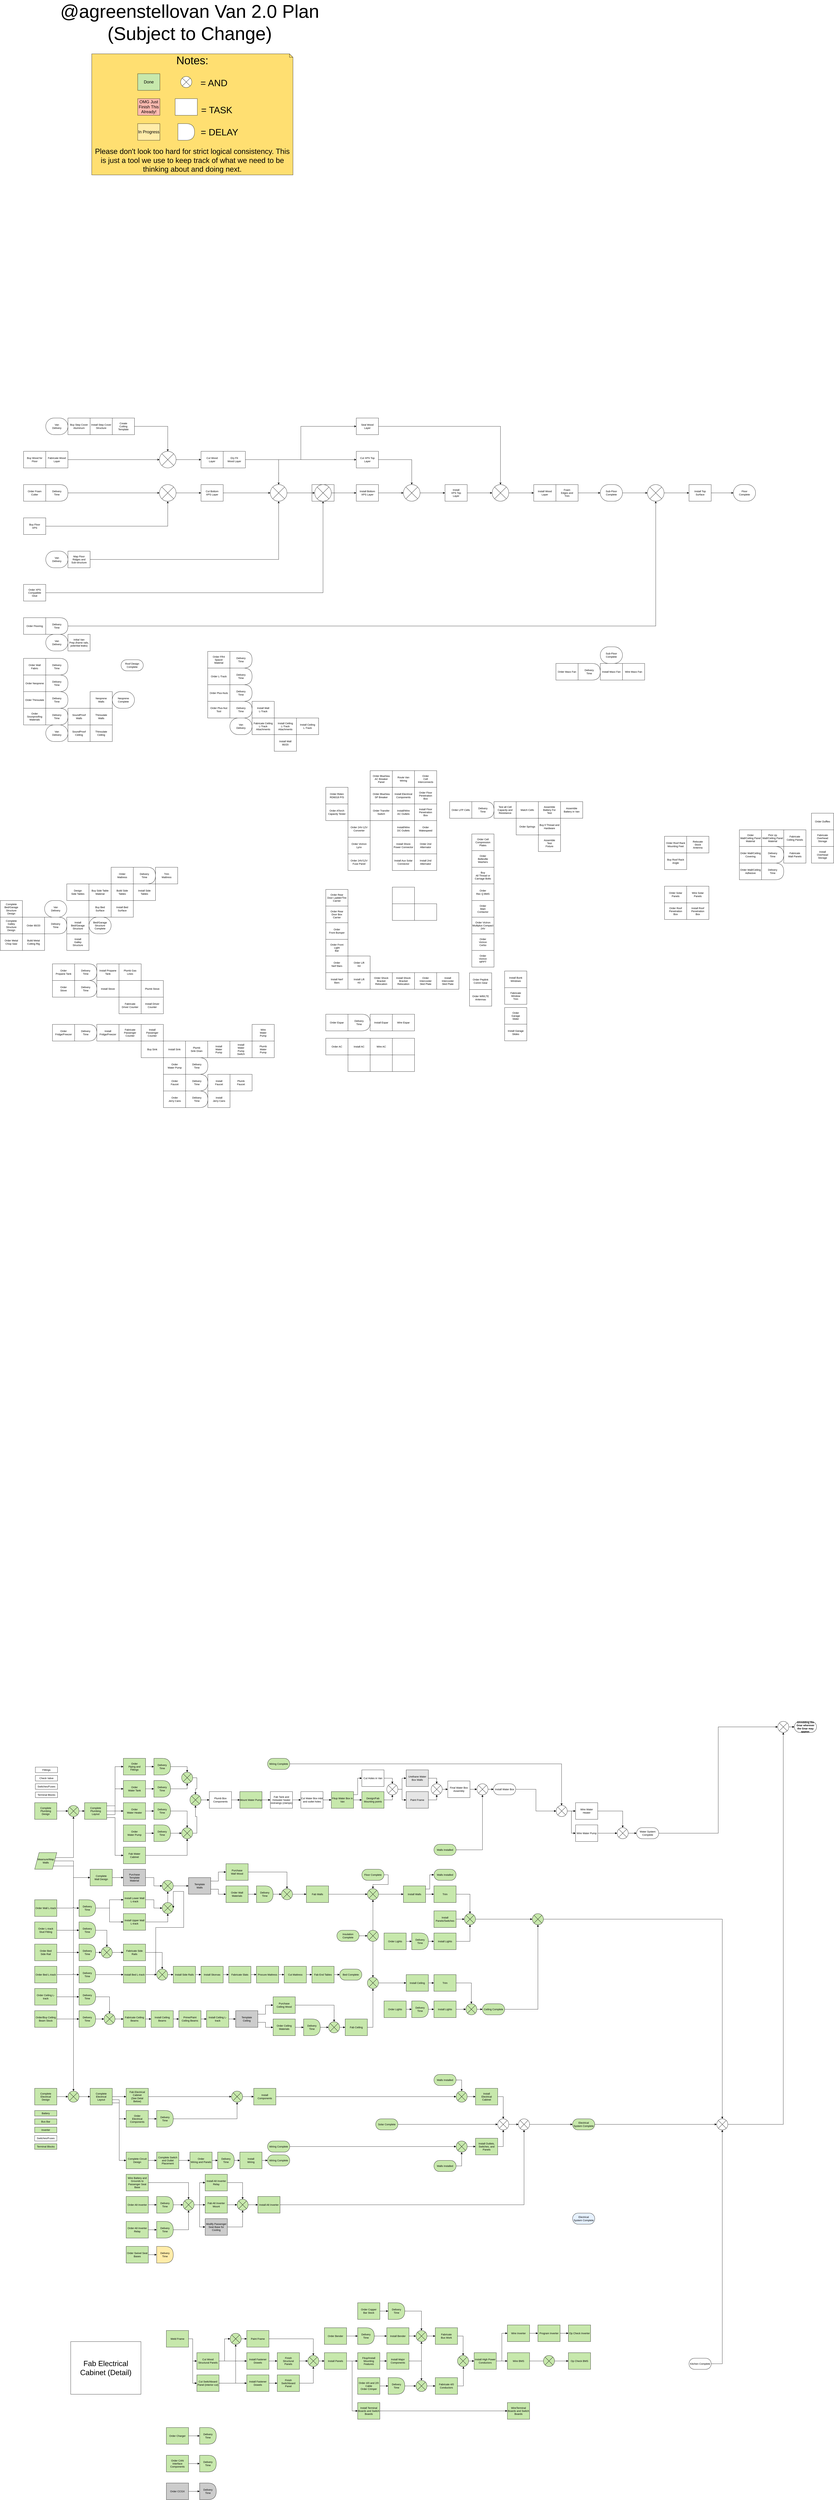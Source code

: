 <mxfile version="14.1.8" type="device"><diagram id="pAx7xHt-iqe6JCsomNVv" name="Page-1"><mxGraphModel dx="1960" dy="4087" grid="1" gridSize="10" guides="1" tooltips="1" connect="1" arrows="1" fold="1" page="1" pageScale="1" pageWidth="850" pageHeight="1100" math="0" shadow="0"><root><mxCell id="0"/><mxCell id="1" parent="0"/><UserObject label="Order&#10;Sounproofing&#10;Materials" lucidchartObjectId="6BNLSvVp4m20" id="xvUSonMYeqiS2kuq1STI-86"><mxCell style="html=1;whiteSpace=wrap;;whiteSpace=wrap;fontSize=11;spacing=0;fillOpacity=100;" parent="1" vertex="1" zOrder="100"><mxGeometry x="-144" y="366" width="96" height="72" as="geometry"/></mxCell></UserObject><UserObject label="Order Thinsulate" lucidchartObjectId="-LNLK0yO9UOP" id="xvUSonMYeqiS2kuq1STI-113"><mxCell style="html=1;whiteSpace=wrap;;whiteSpace=wrap;fontSize=11;spacing=0;fillOpacity=100;" parent="1" vertex="1" zOrder="128"><mxGeometry x="-144" y="294" width="96" height="72" as="geometry"/></mxCell></UserObject><UserObject label="SoundProof&#10;Walls" lucidchartObjectId="lPNLkrjLFScT" id="xvUSonMYeqiS2kuq1STI-121"><mxCell style="html=1;whiteSpace=wrap;;whiteSpace=wrap;fontSize=11;spacing=0;fillOpacity=100;" parent="1" vertex="1" zOrder="136"><mxGeometry x="48" y="366" width="96" height="72" as="geometry"/></mxCell></UserObject><UserObject label="Roof Design&#10;Complete" lucidchartObjectId="KPNLtg.f-ua4" id="xvUSonMYeqiS2kuq1STI-122"><mxCell style="html=1;whiteSpace=wrap;rounded=1;arcSize=50;whiteSpace=wrap;fontSize=11;spacing=0;fillOpacity=100;" parent="1" vertex="1" zOrder="138"><mxGeometry x="278" y="156" width="96" height="48" as="geometry"/></mxCell></UserObject><UserObject label="Mearsure/Map&#10;Walls" lucidchartObjectId="QXNLI2a2KbtJ" id="xvUSonMYeqiS2kuq1STI-131"><mxCell style="html=1;whiteSpace=wrap;shape=parallelogram;perimeter=parallelogramPerimeter;anchorPointDirection=0;whiteSpace=wrap;fontSize=11;fontColor=#000000;spacing=0;fillOpacity=100;fillColor=#c7e8ac;" parent="1" vertex="1" zOrder="148"><mxGeometry x="-96" y="5318" width="96" height="72" as="geometry"/></mxCell></UserObject><UserObject label="Complete&#10;Electrical&#10;Design" lucidchartObjectId="k0NLLaWtgIAM" id="xvUSonMYeqiS2kuq1STI-132"><mxCell style="html=1;whiteSpace=wrap;;whiteSpace=wrap;fontSize=11;fontColor=#000000;spacing=0;fillOpacity=100;fillColor=#c7e8ac;" parent="1" vertex="1" zOrder="149"><mxGeometry x="-96" y="6338" width="96" height="72" as="geometry"/></mxCell></UserObject><UserObject label="" lucidchartObjectId="R0NLIZSTxfSn" id="xvUSonMYeqiS2kuq1STI-133"><mxCell style="html=1;whiteSpace=wrap;shape=mxgraph.flowchart.or;whiteSpace=wrap;fontSize=11;spacing=0;fillOpacity=100;fillColor=#c7e8ac;" parent="1" vertex="1" zOrder="150"><mxGeometry x="48" y="6350" width="48" height="48" as="geometry"/></mxCell></UserObject><UserObject label="Complete&#10;Electrical&#10;Layout" lucidchartObjectId="W0NL2IABZspt" id="xvUSonMYeqiS2kuq1STI-134"><mxCell style="html=1;whiteSpace=wrap;;whiteSpace=wrap;fontSize=11;fontColor=#000000;spacing=0;fillOpacity=100;fillColor=#c7e8ac;" parent="1" vertex="1" zOrder="151"><mxGeometry x="144" y="6338" width="96" height="72" as="geometry"/></mxCell></UserObject><UserObject label="" lucidchartObjectId="d1NLyG7kYnAt" id="xvUSonMYeqiS2kuq1STI-135"><mxCell style="html=1;jettySize=18;whiteSpace=wrap;fontSize=11;rounded=1;arcSize=0;edgeStyle=orthogonalEdgeStyle;startArrow=none;;endArrow=block;endFill=1;;exitX=0.844;exitY=0.81;exitPerimeter=1;entryX=0.5;entryY=-0.013;entryPerimeter=1;" parent="1" source="xvUSonMYeqiS2kuq1STI-131" target="xvUSonMYeqiS2kuq1STI-133" edge="1"><mxGeometry width="100" height="100" relative="1" as="geometry"><Array as="points"/></mxGeometry></mxCell></UserObject><UserObject label="" lucidchartObjectId="i1NL~Ygc1Sxj" id="xvUSonMYeqiS2kuq1STI-136"><mxCell style="html=1;jettySize=18;whiteSpace=wrap;fontSize=11;rounded=1;arcSize=0;edgeStyle=orthogonalEdgeStyle;startArrow=none;;endArrow=block;endFill=1;;exitX=1.006;exitY=0.5;exitPerimeter=1;entryX=-0.013;entryY=0.5;entryPerimeter=1;" parent="1" source="xvUSonMYeqiS2kuq1STI-132" target="xvUSonMYeqiS2kuq1STI-133" edge="1"><mxGeometry width="100" height="100" relative="1" as="geometry"><Array as="points"/></mxGeometry></mxCell></UserObject><UserObject label="" lucidchartObjectId="l1NL~32ZE41Y" id="xvUSonMYeqiS2kuq1STI-137"><mxCell style="html=1;jettySize=18;whiteSpace=wrap;fontSize=11;rounded=1;arcSize=0;edgeStyle=orthogonalEdgeStyle;startArrow=none;;endArrow=block;endFill=1;;exitX=1.013;exitY=0.5;exitPerimeter=1;entryX=-0.006;entryY=0.5;entryPerimeter=1;" parent="1" source="xvUSonMYeqiS2kuq1STI-133" target="xvUSonMYeqiS2kuq1STI-134" edge="1"><mxGeometry width="100" height="100" relative="1" as="geometry"><Array as="points"/></mxGeometry></mxCell></UserObject><UserObject label="Fab Electrical&#10;Cabinet&#10;(See Detal&#10;Below)" lucidchartObjectId="F1NLsRyLx.0B" id="xvUSonMYeqiS2kuq1STI-138"><mxCell style="html=1;whiteSpace=wrap;;whiteSpace=wrap;fontSize=11;fontColor=#000000;spacing=0;fillOpacity=100;fillColor=#c7e8ac;" parent="1" vertex="1" zOrder="155"><mxGeometry x="300" y="6338" width="96" height="72" as="geometry"/></mxCell></UserObject><UserObject label="Order&#10;Electrical&#10;Components" lucidchartObjectId=".1NLriveFkjn" id="xvUSonMYeqiS2kuq1STI-139"><mxCell style="html=1;whiteSpace=wrap;;whiteSpace=wrap;fontSize=11;fontColor=#000000;spacing=0;fillOpacity=100;fillColor=#c7e8ac;" parent="1" vertex="1" zOrder="156"><mxGeometry x="300" y="6434" width="96" height="72" as="geometry"/></mxCell></UserObject><UserObject label="Order&#10;Wiring and Panels" lucidchartObjectId="z2NL7~aOx0zO" id="xvUSonMYeqiS2kuq1STI-140"><mxCell style="html=1;whiteSpace=wrap;;whiteSpace=wrap;fontSize=11;fontColor=#000000;spacing=0;fillOpacity=100;fillColor=#c7e8ac;" parent="1" vertex="1" zOrder="157"><mxGeometry x="576" y="6614" width="96" height="72" as="geometry"/></mxCell></UserObject><UserObject label="" lucidchartObjectId="62NL.v_NU1j4" id="xvUSonMYeqiS2kuq1STI-141"><mxCell style="html=1;jettySize=18;whiteSpace=wrap;fontSize=11;rounded=1;arcSize=0;edgeStyle=orthogonalEdgeStyle;startArrow=none;;endArrow=block;endFill=1;;exitX=1.006;exitY=0.5;exitPerimeter=1;entryX=-0.006;entryY=0.5;entryPerimeter=1;" parent="1" source="xvUSonMYeqiS2kuq1STI-134" target="xvUSonMYeqiS2kuq1STI-138" edge="1"><mxGeometry width="100" height="100" relative="1" as="geometry"><Array as="points"/></mxGeometry></mxCell></UserObject><UserObject label="" lucidchartObjectId="a3NL-cQE1J2P" id="xvUSonMYeqiS2kuq1STI-142"><mxCell style="html=1;jettySize=18;whiteSpace=wrap;fontSize=11;rounded=1;arcSize=0;edgeStyle=orthogonalEdgeStyle;startArrow=none;;endArrow=block;endFill=1;;exitX=1.006;exitY=0.687;exitPerimeter=1;entryX=-0.006;entryY=0.5;entryPerimeter=1;" parent="1" source="xvUSonMYeqiS2kuq1STI-134" target="xvUSonMYeqiS2kuq1STI-139" edge="1"><mxGeometry width="100" height="100" relative="1" as="geometry"><Array as="points"/></mxGeometry></mxCell></UserObject><UserObject label="" lucidchartObjectId="e3NLkZBEtEb7" id="xvUSonMYeqiS2kuq1STI-143"><mxCell style="html=1;jettySize=18;whiteSpace=wrap;fontSize=11;rounded=1;arcSize=0;edgeStyle=orthogonalEdgeStyle;startArrow=none;;endArrow=block;endFill=1;;exitX=1.006;exitY=0.88;exitPerimeter=1;entryX=-0.006;entryY=0.5;entryPerimeter=1;" parent="1" source="xvUSonMYeqiS2kuq1STI-134" target="xvUSonMYeqiS2kuq1STI-609" edge="1"><mxGeometry width="100" height="100" relative="1" as="geometry"><Array as="points"/></mxGeometry></mxCell></UserObject><UserObject label="Delivery&#10;Time" lucidchartObjectId="w4NL99lDPekq" id="xvUSonMYeqiS2kuq1STI-144"><mxCell style="html=1;whiteSpace=wrap;shape=delay;whiteSpace=wrap;fontSize=11;fontColor=#000000;spacing=0;fillOpacity=100;fillColor=#c7e8ac;" parent="1" vertex="1" zOrder="161"><mxGeometry x="432" y="6434" width="72" height="72" as="geometry"/></mxCell></UserObject><UserObject label="Delivery&#10;Time" lucidchartObjectId="C4NLPVa67IUP" id="xvUSonMYeqiS2kuq1STI-145"><mxCell style="html=1;whiteSpace=wrap;shape=delay;whiteSpace=wrap;fontSize=11;fontColor=#000000;spacing=0;fillOpacity=100;fillColor=#c7e8ac;" parent="1" vertex="1" zOrder="162"><mxGeometry x="696" y="6614" width="72" height="72" as="geometry"/></mxCell></UserObject><UserObject label="" lucidchartObjectId="K4NLMwJvDCly" id="xvUSonMYeqiS2kuq1STI-146"><mxCell style="html=1;jettySize=18;whiteSpace=wrap;fontSize=11;rounded=1;arcSize=0;edgeStyle=orthogonalEdgeStyle;startArrow=none;;endArrow=block;endFill=1;;exitX=1.006;exitY=0.5;exitPerimeter=1;entryX=-0.008;entryY=0.5;entryPerimeter=1;" parent="1" source="xvUSonMYeqiS2kuq1STI-140" target="xvUSonMYeqiS2kuq1STI-145" edge="1"><mxGeometry width="100" height="100" relative="1" as="geometry"><Array as="points"/></mxGeometry></mxCell></UserObject><UserObject label="" lucidchartObjectId="O4NLbglpmqPy" id="xvUSonMYeqiS2kuq1STI-147"><mxCell style="html=1;jettySize=18;whiteSpace=wrap;fontSize=11;rounded=1;arcSize=0;edgeStyle=orthogonalEdgeStyle;startArrow=none;;endArrow=block;endFill=1;;exitX=1.006;exitY=0.5;exitPerimeter=1;entryX=-0.008;entryY=0.5;entryPerimeter=1;" parent="1" source="xvUSonMYeqiS2kuq1STI-139" target="xvUSonMYeqiS2kuq1STI-144" edge="1"><mxGeometry width="100" height="100" relative="1" as="geometry"><Array as="points"/></mxGeometry></mxCell></UserObject><UserObject label="" lucidchartObjectId="04NL73DZq3XR" id="xvUSonMYeqiS2kuq1STI-148"><mxCell style="html=1;whiteSpace=wrap;shape=mxgraph.flowchart.or;whiteSpace=wrap;fontSize=11;spacing=0;fillOpacity=100;fillColor=#c7e8ac;" parent="1" vertex="1" zOrder="165"><mxGeometry x="756" y="6350" width="48" height="48" as="geometry"/></mxCell></UserObject><UserObject label="Install&#10;Components" lucidchartObjectId="94NLxaA4HZXN" id="xvUSonMYeqiS2kuq1STI-149"><mxCell style="html=1;whiteSpace=wrap;;whiteSpace=wrap;fontSize=11;fontColor=#000000;spacing=0;fillOpacity=100;fillColor=#c7e8ac;" parent="1" vertex="1" zOrder="166"><mxGeometry x="852" y="6338" width="96" height="72" as="geometry"/></mxCell></UserObject><UserObject label="" lucidchartObjectId="n5NLxhyrx9bw" id="xvUSonMYeqiS2kuq1STI-150"><mxCell style="html=1;jettySize=18;whiteSpace=wrap;fontSize=11;rounded=1;arcSize=0;edgeStyle=orthogonalEdgeStyle;startArrow=none;;endArrow=block;endFill=1;;exitX=1.006;exitY=0.5;exitPerimeter=1;entryX=-0.013;entryY=0.5;entryPerimeter=1;" parent="1" source="xvUSonMYeqiS2kuq1STI-138" target="xvUSonMYeqiS2kuq1STI-148" edge="1"><mxGeometry width="100" height="100" relative="1" as="geometry"><Array as="points"/></mxGeometry></mxCell></UserObject><UserObject label="" lucidchartObjectId="p5NLgcoieRGr" id="xvUSonMYeqiS2kuq1STI-151"><mxCell style="html=1;jettySize=18;whiteSpace=wrap;fontSize=11;rounded=1;arcSize=0;edgeStyle=orthogonalEdgeStyle;startArrow=none;;endArrow=block;endFill=1;;exitX=1.013;exitY=0.5;exitPerimeter=1;entryX=-0.006;entryY=0.5;entryPerimeter=1;" parent="1" source="xvUSonMYeqiS2kuq1STI-148" target="xvUSonMYeqiS2kuq1STI-149" edge="1"><mxGeometry width="100" height="100" relative="1" as="geometry"><Array as="points"/></mxGeometry></mxCell></UserObject><UserObject label="" lucidchartObjectId="s5NL1ARA20~2" id="xvUSonMYeqiS2kuq1STI-152"><mxCell style="html=1;jettySize=18;whiteSpace=wrap;fontSize=11;rounded=1;arcSize=0;edgeStyle=orthogonalEdgeStyle;startArrow=none;;endArrow=block;endFill=1;;exitX=1.008;exitY=0.5;exitPerimeter=1;entryX=0.5;entryY=1.013;entryPerimeter=1;" parent="1" source="xvUSonMYeqiS2kuq1STI-144" target="xvUSonMYeqiS2kuq1STI-148" edge="1"><mxGeometry width="100" height="100" relative="1" as="geometry"><Array as="points"/></mxGeometry></mxCell></UserObject><UserObject label="" lucidchartObjectId="I5NLEuRX46Oe" id="xvUSonMYeqiS2kuq1STI-153"><mxCell style="html=1;jettySize=18;whiteSpace=wrap;fontSize=11;rounded=1;arcSize=0;edgeStyle=orthogonalEdgeStyle;startArrow=none;;endArrow=block;endFill=1;;exitX=1.008;exitY=0.5;exitPerimeter=1;entryX=-0.006;entryY=0.5;entryPerimeter=1;" parent="1" source="xvUSonMYeqiS2kuq1STI-145" target="xvUSonMYeqiS2kuq1STI-154" edge="1"><mxGeometry width="100" height="100" relative="1" as="geometry"><Array as="points"/></mxGeometry></mxCell></UserObject><UserObject label="Install&#10;Wiring" lucidchartObjectId="95NL5GTpCmR1" id="xvUSonMYeqiS2kuq1STI-154"><mxCell style="html=1;whiteSpace=wrap;;whiteSpace=wrap;fontSize=11;fontColor=#000000;spacing=0;fillOpacity=100;fillColor=#c7e8ac;" parent="1" vertex="1" zOrder="174"><mxGeometry x="792" y="6614" width="96" height="72" as="geometry"/></mxCell></UserObject><UserObject label="Wiring Complete" lucidchartObjectId="Z6NLp-2msc5s" id="xvUSonMYeqiS2kuq1STI-155"><mxCell style="html=1;whiteSpace=wrap;rounded=1;arcSize=50;whiteSpace=wrap;fontSize=11;fontColor=#000000;spacing=0;fillOpacity=100;fillColor=#c7e8ac;" parent="1" vertex="1" zOrder="176"><mxGeometry x="912" y="6626" width="96" height="48" as="geometry"/></mxCell></UserObject><UserObject label="" lucidchartObjectId="L7NLzpuhBn.z" id="xvUSonMYeqiS2kuq1STI-156"><mxCell style="html=1;jettySize=18;whiteSpace=wrap;fontSize=11;rounded=1;arcSize=0;edgeStyle=orthogonalEdgeStyle;startArrow=none;;endArrow=block;endFill=1;;exitX=1.006;exitY=0.5;exitPerimeter=1;entryX=-0.006;entryY=0.5;entryPerimeter=1;" parent="1" source="xvUSonMYeqiS2kuq1STI-154" target="xvUSonMYeqiS2kuq1STI-155" edge="1"><mxGeometry width="100" height="100" relative="1" as="geometry"><Array as="points"/></mxGeometry></mxCell></UserObject><UserObject label="Complete&#10;Plumbing&#10;Design" lucidchartObjectId="b3OLDQN5NPKc" id="xvUSonMYeqiS2kuq1STI-161"><mxCell style="html=1;whiteSpace=wrap;;whiteSpace=wrap;fontSize=11;fontColor=#000000;spacing=0;fillOpacity=100;fillColor=#c7e8ac;" parent="1" vertex="1" zOrder="183"><mxGeometry x="-96" y="5102" width="96" height="72" as="geometry"/></mxCell></UserObject><UserObject label="Complete&#10;Plumbing&#10;Layout" lucidchartObjectId="r3OLgcpI8O5w" id="xvUSonMYeqiS2kuq1STI-162"><mxCell style="html=1;whiteSpace=wrap;;whiteSpace=wrap;fontSize=11;fontColor=#000000;spacing=0;fillOpacity=100;fillColor=#c7e8ac;" parent="1" vertex="1" zOrder="184"><mxGeometry x="120" y="5102" width="96" height="72" as="geometry"/></mxCell></UserObject><UserObject label="" lucidchartObjectId="L3OLtjTIdUoZ" id="xvUSonMYeqiS2kuq1STI-163"><mxCell style="html=1;whiteSpace=wrap;shape=mxgraph.flowchart.or;whiteSpace=wrap;fontSize=11;spacing=0;fillOpacity=100;fillColor=#c7e8ac;" parent="1" vertex="1" zOrder="185"><mxGeometry x="48" y="5114" width="48" height="48" as="geometry"/></mxCell></UserObject><UserObject label="" lucidchartObjectId="X3OL9qHC6fWI" id="xvUSonMYeqiS2kuq1STI-164"><mxCell style="html=1;jettySize=18;whiteSpace=wrap;fontSize=11;rounded=1;arcSize=0;edgeStyle=orthogonalEdgeStyle;startArrow=none;;endArrow=block;endFill=1;;exitX=1.006;exitY=0.5;exitPerimeter=1;entryX=-0.013;entryY=0.5;entryPerimeter=1;" parent="1" source="xvUSonMYeqiS2kuq1STI-161" target="xvUSonMYeqiS2kuq1STI-163" edge="1"><mxGeometry width="100" height="100" relative="1" as="geometry"><Array as="points"/></mxGeometry></mxCell></UserObject><UserObject label="" lucidchartObjectId="Z3OLLD5ev6yh" id="xvUSonMYeqiS2kuq1STI-165"><mxCell style="html=1;jettySize=18;whiteSpace=wrap;fontSize=11;rounded=1;arcSize=0;edgeStyle=orthogonalEdgeStyle;startArrow=none;;endArrow=block;endFill=1;;exitX=1.013;exitY=0.5;exitPerimeter=1;entryX=-0.006;entryY=0.5;entryPerimeter=1;" parent="1" source="xvUSonMYeqiS2kuq1STI-163" target="xvUSonMYeqiS2kuq1STI-162" edge="1"><mxGeometry width="100" height="100" relative="1" as="geometry"><Array as="points"/></mxGeometry></mxCell></UserObject><UserObject label="" lucidchartObjectId="23OLtoc~7Vhk" id="xvUSonMYeqiS2kuq1STI-166"><mxCell style="html=1;jettySize=18;whiteSpace=wrap;fontSize=11;rounded=1;arcSize=0;edgeStyle=orthogonalEdgeStyle;startArrow=none;;endArrow=block;endFill=1;;exitX=0.948;exitY=0.294;exitPerimeter=1;entryX=0.5;entryY=1.013;entryPerimeter=1;" parent="1" source="xvUSonMYeqiS2kuq1STI-131" target="xvUSonMYeqiS2kuq1STI-163" edge="1"><mxGeometry width="100" height="100" relative="1" as="geometry"><Array as="points"/></mxGeometry></mxCell></UserObject><UserObject label="Order&#10;Piping and &#10;Fittings" lucidchartObjectId="i4OL1-F_Sf6f" id="xvUSonMYeqiS2kuq1STI-167"><mxCell style="html=1;whiteSpace=wrap;;whiteSpace=wrap;fontSize=11;fontColor=#000000;spacing=0;fillOpacity=100;fillColor=#c7e8ac;" parent="1" vertex="1" zOrder="189"><mxGeometry x="288" y="4910" width="96" height="72" as="geometry"/></mxCell></UserObject><UserObject label="Order&#10;Water Tank" lucidchartObjectId="i4OLq5E_XwK_" id="xvUSonMYeqiS2kuq1STI-168"><mxCell style="html=1;whiteSpace=wrap;;whiteSpace=wrap;fontSize=11;fontColor=#000000;spacing=0;fillOpacity=100;fillColor=#c7e8ac;" parent="1" vertex="1" zOrder="190"><mxGeometry x="288" y="5006" width="96" height="72" as="geometry"/></mxCell></UserObject><UserObject label="Order&#10;Water Heater" lucidchartObjectId="a5OL-LZtm.DQ" id="xvUSonMYeqiS2kuq1STI-169"><mxCell style="html=1;whiteSpace=wrap;;whiteSpace=wrap;fontSize=11;fontColor=#000000;spacing=0;fillOpacity=100;fillColor=#c7e8ac;" parent="1" vertex="1" zOrder="191"><mxGeometry x="288" y="5102" width="96" height="72" as="geometry"/></mxCell></UserObject><UserObject label="Fab Water&#10;Cabinet" lucidchartObjectId="u5OLPiwO~~~3" id="xvUSonMYeqiS2kuq1STI-170"><mxCell style="html=1;whiteSpace=wrap;;whiteSpace=wrap;fontSize=11;fontColor=#000000;spacing=0;fillOpacity=100;fillColor=#c7e8ac;" parent="1" vertex="1" zOrder="192"><mxGeometry x="288" y="5294" width="96" height="72" as="geometry"/></mxCell></UserObject><UserObject label="Delivery&#10;Time" lucidchartObjectId="35OLF~evLyLd" id="xvUSonMYeqiS2kuq1STI-171"><mxCell style="html=1;whiteSpace=wrap;shape=delay;whiteSpace=wrap;fontSize=11;fontColor=#000000;spacing=0;fillOpacity=100;fillColor=#c7e8ac;" parent="1" vertex="1" zOrder="193"><mxGeometry x="420" y="4910" width="72" height="72" as="geometry"/></mxCell></UserObject><UserObject label="Delivery&#10;Time" lucidchartObjectId="35OLzLrD_QYx" id="xvUSonMYeqiS2kuq1STI-172"><mxCell style="html=1;whiteSpace=wrap;shape=delay;whiteSpace=wrap;fontSize=11;fontColor=#000000;spacing=0;fillOpacity=100;fillColor=#c7e8ac;" parent="1" vertex="1" zOrder="194"><mxGeometry x="420" y="5006" width="72" height="72" as="geometry"/></mxCell></UserObject><UserObject label="Delivery&#10;Time" lucidchartObjectId="-5OLFDhfkuBf" id="xvUSonMYeqiS2kuq1STI-173"><mxCell style="html=1;whiteSpace=wrap;shape=delay;whiteSpace=wrap;fontSize=11;fontColor=#000000;spacing=0;fillOpacity=100;fillColor=#c7e8ac;" parent="1" vertex="1" zOrder="195"><mxGeometry x="420" y="5102" width="72" height="72" as="geometry"/></mxCell></UserObject><UserObject label="" lucidchartObjectId="06OLwUSyptcF" id="xvUSonMYeqiS2kuq1STI-174"><mxCell style="html=1;whiteSpace=wrap;shape=mxgraph.flowchart.or;whiteSpace=wrap;fontSize=11;spacing=0;fillOpacity=100;fillColor=#c7e8ac;" parent="1" vertex="1" zOrder="197"><mxGeometry x="540" y="4970" width="48" height="48" as="geometry"/></mxCell></UserObject><UserObject label="" lucidchartObjectId="_6OLgz7CCB6-" id="xvUSonMYeqiS2kuq1STI-175"><mxCell style="html=1;whiteSpace=wrap;shape=mxgraph.flowchart.or;whiteSpace=wrap;fontSize=11;spacing=0;fillOpacity=100;fillColor=#c7e8ac;" parent="1" vertex="1" zOrder="198"><mxGeometry x="540" y="5210" width="48" height="48" as="geometry"/></mxCell></UserObject><UserObject label="Wiring Complete" lucidchartObjectId="N7OLM4W8dR5H" id="xvUSonMYeqiS2kuq1STI-176"><mxCell style="html=1;whiteSpace=wrap;rounded=1;arcSize=50;whiteSpace=wrap;fontSize=11;fontColor=#000000;spacing=0;fillOpacity=100;fillColor=#c7e8ac;" parent="1" vertex="1" zOrder="199"><mxGeometry x="912" y="4910" width="96" height="48" as="geometry"/></mxCell></UserObject><UserObject label="" lucidchartObjectId="47OLUJW_Jx4N" id="xvUSonMYeqiS2kuq1STI-177"><mxCell style="html=1;whiteSpace=wrap;shape=mxgraph.flowchart.or;whiteSpace=wrap;fontSize=11;spacing=0;" parent="1" vertex="1" zOrder="200"><mxGeometry x="1818" y="5020" width="48" height="48" as="geometry"/></mxCell></UserObject><UserObject label="" lucidchartObjectId="77OL4ybXjCQz" id="xvUSonMYeqiS2kuq1STI-178"><mxCell style="html=1;jettySize=18;whiteSpace=wrap;fontSize=11;rounded=1;arcSize=0;edgeStyle=orthogonalEdgeStyle;startArrow=none;;endArrow=block;endFill=1;;exitX=1.006;exitY=0.5;exitPerimeter=1;entryX=0.5;entryY=1.013;entryPerimeter=1;" parent="1" source="xvUSonMYeqiS2kuq1STI-170" target="xvUSonMYeqiS2kuq1STI-175" edge="1"><mxGeometry width="100" height="100" relative="1" as="geometry"><Array as="points"/></mxGeometry></mxCell></UserObject><UserObject label="" lucidchartObjectId="97OL11Cwe_EF" id="xvUSonMYeqiS2kuq1STI-179"><mxCell style="html=1;jettySize=18;whiteSpace=wrap;fontSize=11;rounded=1;arcSize=0;edgeStyle=orthogonalEdgeStyle;startArrow=none;;endArrow=block;endFill=1;;exitX=1.008;exitY=0.5;exitPerimeter=1;entryX=0.5;entryY=-0.013;entryPerimeter=1;" parent="1" source="xvUSonMYeqiS2kuq1STI-173" target="xvUSonMYeqiS2kuq1STI-175" edge="1"><mxGeometry width="100" height="100" relative="1" as="geometry"><Array as="points"/></mxGeometry></mxCell></UserObject><UserObject label="" lucidchartObjectId=".7OLtAiqA2Kc" id="xvUSonMYeqiS2kuq1STI-180"><mxCell style="html=1;jettySize=18;whiteSpace=wrap;fontSize=11;rounded=1;arcSize=0;edgeStyle=orthogonalEdgeStyle;startArrow=none;;endArrow=block;endFill=1;;exitX=1.013;exitY=0.5;exitPerimeter=1;entryX=0.5;entryY=1.013;entryPerimeter=1;" parent="1" source="xvUSonMYeqiS2kuq1STI-175" target="xvUSonMYeqiS2kuq1STI-651" edge="1"><mxGeometry width="100" height="100" relative="1" as="geometry"><Array as="points"/></mxGeometry></mxCell></UserObject><UserObject label="" lucidchartObjectId="c8OLgq7FArSh" id="xvUSonMYeqiS2kuq1STI-181"><mxCell style="html=1;jettySize=18;whiteSpace=wrap;fontSize=11;rounded=1;arcSize=0;edgeStyle=orthogonalEdgeStyle;startArrow=none;;endArrow=block;endFill=1;;exitX=1.008;exitY=0.5;exitPerimeter=1;entryX=0.5;entryY=-0.013;entryPerimeter=1;" parent="1" source="xvUSonMYeqiS2kuq1STI-171" target="xvUSonMYeqiS2kuq1STI-174" edge="1"><mxGeometry width="100" height="100" relative="1" as="geometry"><Array as="points"/></mxGeometry></mxCell></UserObject><UserObject label="" lucidchartObjectId="f8OL.ssDIlzu" id="xvUSonMYeqiS2kuq1STI-182"><mxCell style="html=1;jettySize=18;whiteSpace=wrap;fontSize=11;rounded=1;arcSize=0;edgeStyle=orthogonalEdgeStyle;startArrow=none;;endArrow=block;endFill=1;;exitX=1.008;exitY=0.5;exitPerimeter=1;entryX=0.5;entryY=1.013;entryPerimeter=1;" parent="1" source="xvUSonMYeqiS2kuq1STI-172" target="xvUSonMYeqiS2kuq1STI-174" edge="1"><mxGeometry width="100" height="100" relative="1" as="geometry"><Array as="points"/></mxGeometry></mxCell></UserObject><UserObject label="" lucidchartObjectId="i8OLriMndhvF" id="xvUSonMYeqiS2kuq1STI-183"><mxCell style="html=1;jettySize=18;whiteSpace=wrap;fontSize=11;rounded=1;arcSize=0;edgeStyle=orthogonalEdgeStyle;startArrow=none;;endArrow=block;endFill=1;;exitX=1.013;exitY=0.5;exitPerimeter=1;entryX=0.5;entryY=-0.013;entryPerimeter=1;" parent="1" source="xvUSonMYeqiS2kuq1STI-174" target="xvUSonMYeqiS2kuq1STI-651" edge="1"><mxGeometry width="100" height="100" relative="1" as="geometry"><Array as="points"/></mxGeometry></mxCell></UserObject><UserObject label="" lucidchartObjectId="k8OLvTs3W9Lb" id="xvUSonMYeqiS2kuq1STI-184"><mxCell style="html=1;jettySize=18;whiteSpace=wrap;fontSize=11;rounded=1;arcSize=0;edgeStyle=orthogonalEdgeStyle;startArrow=none;;endArrow=block;endFill=1;;exitX=1.013;exitY=0.5;exitPerimeter=1;entryX=-0.006;entryY=0.5;entryPerimeter=1;" parent="1" source="xvUSonMYeqiS2kuq1STI-177" target="xvUSonMYeqiS2kuq1STI-275" edge="1"><mxGeometry width="100" height="100" relative="1" as="geometry"><Array as="points"/></mxGeometry></mxCell></UserObject><UserObject label="" lucidchartObjectId="s8OLHE-qVWg0" id="xvUSonMYeqiS2kuq1STI-185"><mxCell style="html=1;jettySize=18;whiteSpace=wrap;fontSize=11;rounded=1;arcSize=0;edgeStyle=orthogonalEdgeStyle;startArrow=none;;endArrow=block;endFill=1;;exitX=1.006;exitY=0.183;exitPerimeter=1;entryX=-0.006;entryY=0.5;entryPerimeter=1;" parent="1" source="xvUSonMYeqiS2kuq1STI-162" target="xvUSonMYeqiS2kuq1STI-167" edge="1"><mxGeometry width="100" height="100" relative="1" as="geometry"><Array as="points"/></mxGeometry></mxCell></UserObject><UserObject label="" lucidchartObjectId="v8OLs_2rn0GQ" id="xvUSonMYeqiS2kuq1STI-186"><mxCell style="html=1;jettySize=18;whiteSpace=wrap;fontSize=11;rounded=1;arcSize=0;edgeStyle=orthogonalEdgeStyle;startArrow=none;;endArrow=block;endFill=1;;exitX=1.006;exitY=0.5;exitPerimeter=1;entryX=-0.006;entryY=0.5;entryPerimeter=1;" parent="1" source="xvUSonMYeqiS2kuq1STI-162" target="xvUSonMYeqiS2kuq1STI-168" edge="1"><mxGeometry width="100" height="100" relative="1" as="geometry"><Array as="points"/></mxGeometry></mxCell></UserObject><UserObject label="" lucidchartObjectId="y8OLMf5UnnY8" id="xvUSonMYeqiS2kuq1STI-187"><mxCell style="html=1;jettySize=18;whiteSpace=wrap;fontSize=11;rounded=1;arcSize=0;edgeStyle=orthogonalEdgeStyle;startArrow=none;;endArrow=block;endFill=1;;exitX=1.006;exitY=0.719;exitPerimeter=1;entryX=-0.006;entryY=0.5;entryPerimeter=1;" parent="1" source="xvUSonMYeqiS2kuq1STI-162" target="xvUSonMYeqiS2kuq1STI-169" edge="1"><mxGeometry width="100" height="100" relative="1" as="geometry"><Array as="points"/></mxGeometry></mxCell></UserObject><UserObject label="" lucidchartObjectId="B8OLQpgggd-3" id="xvUSonMYeqiS2kuq1STI-188"><mxCell style="html=1;jettySize=18;whiteSpace=wrap;fontSize=11;rounded=1;arcSize=0;edgeStyle=orthogonalEdgeStyle;startArrow=none;;endArrow=block;endFill=1;;exitX=1.006;exitY=0.898;exitPerimeter=1;entryX=-0.006;entryY=0.5;entryPerimeter=1;" parent="1" source="xvUSonMYeqiS2kuq1STI-162" target="xvUSonMYeqiS2kuq1STI-170" edge="1"><mxGeometry width="100" height="100" relative="1" as="geometry"><Array as="points"/></mxGeometry></mxCell></UserObject><UserObject label="" lucidchartObjectId="P8OLSYGybv_s" id="xvUSonMYeqiS2kuq1STI-189"><mxCell style="html=1;jettySize=18;whiteSpace=wrap;fontSize=11;rounded=1;arcSize=0;edgeStyle=orthogonalEdgeStyle;startArrow=none;;endArrow=block;endFill=1;;exitX=1.006;exitY=0.5;exitPerimeter=1;entryX=-0.008;entryY=0.5;entryPerimeter=1;" parent="1" source="xvUSonMYeqiS2kuq1STI-169" target="xvUSonMYeqiS2kuq1STI-173" edge="1"><mxGeometry width="100" height="100" relative="1" as="geometry"><Array as="points"/></mxGeometry></mxCell></UserObject><UserObject label="" lucidchartObjectId="S8OLj_jQq8tV" id="xvUSonMYeqiS2kuq1STI-190"><mxCell style="html=1;jettySize=18;whiteSpace=wrap;fontSize=11;rounded=1;arcSize=0;edgeStyle=orthogonalEdgeStyle;startArrow=none;;endArrow=block;endFill=1;;exitX=1.006;exitY=0.5;exitPerimeter=1;entryX=-0.008;entryY=0.5;entryPerimeter=1;" parent="1" source="xvUSonMYeqiS2kuq1STI-168" target="xvUSonMYeqiS2kuq1STI-172" edge="1"><mxGeometry width="100" height="100" relative="1" as="geometry"><Array as="points"/></mxGeometry></mxCell></UserObject><UserObject label="" lucidchartObjectId="V8OLitVv8n_r" id="xvUSonMYeqiS2kuq1STI-191"><mxCell style="html=1;jettySize=18;whiteSpace=wrap;fontSize=11;rounded=1;arcSize=0;edgeStyle=orthogonalEdgeStyle;startArrow=none;;endArrow=block;endFill=1;;exitX=1.006;exitY=0.5;exitPerimeter=1;entryX=-0.008;entryY=0.5;entryPerimeter=1;" parent="1" source="xvUSonMYeqiS2kuq1STI-167" target="xvUSonMYeqiS2kuq1STI-171" edge="1"><mxGeometry width="100" height="100" relative="1" as="geometry"><Array as="points"/></mxGeometry></mxCell></UserObject><UserObject label="Wire Water&#10;Heater" lucidchartObjectId="S9OLT0BKfEWa" id="xvUSonMYeqiS2kuq1STI-192"><mxCell style="html=1;whiteSpace=wrap;;whiteSpace=wrap;fontSize=11;fontColor=#000000;spacing=0;" parent="1" vertex="1" zOrder="215"><mxGeometry x="2245" y="5102" width="96" height="72" as="geometry"/></mxCell></UserObject><UserObject label="" lucidchartObjectId="1-OLhUGDrkPw" id="xvUSonMYeqiS2kuq1STI-193"><mxCell style="html=1;whiteSpace=wrap;shape=mxgraph.flowchart.or;whiteSpace=wrap;fontSize=11;spacing=0;" parent="1" vertex="1" zOrder="216"><mxGeometry x="2161" y="5114" width="48" height="48" as="geometry"/></mxCell></UserObject><UserObject label="" lucidchartObjectId="~-OLO5gNdU1~" id="xvUSonMYeqiS2kuq1STI-194"><mxCell style="html=1;jettySize=18;whiteSpace=wrap;fontSize=11;rounded=1;arcSize=0;edgeStyle=orthogonalEdgeStyle;startArrow=none;;endArrow=block;endFill=1;;exitX=1.006;exitY=0.5;exitPerimeter=1;entryX=0.488;entryY=-0.012;entryPerimeter=1;" parent="1" source="xvUSonMYeqiS2kuq1STI-176" target="xvUSonMYeqiS2kuq1STI-193" edge="1"><mxGeometry width="100" height="100" relative="1" as="geometry"><Array as="points"/></mxGeometry></mxCell></UserObject><UserObject label="" lucidchartObjectId="b_OLOliagxfI" id="xvUSonMYeqiS2kuq1STI-195"><mxCell style="html=1;jettySize=18;whiteSpace=wrap;fontSize=11;rounded=1;arcSize=0;edgeStyle=orthogonalEdgeStyle;startArrow=none;;endArrow=block;endFill=1;;exitX=1.006;exitY=0.5;exitPerimeter=1;entryX=-0.013;entryY=0.5;entryPerimeter=1;" parent="1" source="xvUSonMYeqiS2kuq1STI-275" target="xvUSonMYeqiS2kuq1STI-193" edge="1"><mxGeometry width="100" height="100" relative="1" as="geometry"><Array as="points"/></mxGeometry></mxCell></UserObject><UserObject label="" lucidchartObjectId="e_OLn8VHyZl7" id="xvUSonMYeqiS2kuq1STI-196"><mxCell style="html=1;jettySize=18;whiteSpace=wrap;fontSize=11;rounded=1;arcSize=0;edgeStyle=orthogonalEdgeStyle;startArrow=none;;endArrow=block;endFill=1;;exitX=1.013;exitY=0.5;exitPerimeter=1;entryX=-0.006;entryY=0.5;entryPerimeter=1;" parent="1" source="xvUSonMYeqiS2kuq1STI-193" target="xvUSonMYeqiS2kuq1STI-192" edge="1"><mxGeometry width="100" height="100" relative="1" as="geometry"><Array as="points"/></mxGeometry></mxCell></UserObject><UserObject label="" lucidchartObjectId="A.OLY.D8xw0-" id="xvUSonMYeqiS2kuq1STI-197"><mxCell style="html=1;whiteSpace=wrap;shape=mxgraph.flowchart.or;whiteSpace=wrap;fontSize=11;spacing=0;" parent="1" vertex="1" zOrder="224"><mxGeometry x="2425" y="5210" width="48" height="48" as="geometry"/></mxCell></UserObject><UserObject label="Water System&#10;Complete" lucidchartObjectId="H.OLedEV9vOF" id="xvUSonMYeqiS2kuq1STI-198"><mxCell style="html=1;whiteSpace=wrap;rounded=1;arcSize=50;whiteSpace=wrap;fontSize=11;fontColor=#000000;spacing=0;" parent="1" vertex="1" zOrder="225"><mxGeometry x="2509" y="5210" width="96" height="48" as="geometry"/></mxCell></UserObject><UserObject label="" lucidchartObjectId="T.OLik48EdG7" id="xvUSonMYeqiS2kuq1STI-199"><mxCell style="html=1;jettySize=18;whiteSpace=wrap;fontSize=11;rounded=1;arcSize=0;edgeStyle=orthogonalEdgeStyle;startArrow=none;;endArrow=block;endFill=1;;exitX=1.006;exitY=0.5;exitPerimeter=1;entryX=0.5;entryY=-0.013;entryPerimeter=1;" parent="1" source="xvUSonMYeqiS2kuq1STI-192" target="xvUSonMYeqiS2kuq1STI-197" edge="1"><mxGeometry width="100" height="100" relative="1" as="geometry"><Array as="points"/></mxGeometry></mxCell></UserObject><UserObject label="" lucidchartObjectId="_.OLGJZLO8Wa" id="xvUSonMYeqiS2kuq1STI-200"><mxCell style="html=1;jettySize=18;whiteSpace=wrap;fontSize=11;rounded=1;arcSize=0;edgeStyle=orthogonalEdgeStyle;startArrow=none;;endArrow=block;endFill=1;;exitX=1.013;exitY=0.5;exitPerimeter=1;entryX=-0.006;entryY=0.5;entryPerimeter=1;" parent="1" source="xvUSonMYeqiS2kuq1STI-197" target="xvUSonMYeqiS2kuq1STI-198" edge="1"><mxGeometry width="100" height="100" relative="1" as="geometry"><Array as="points"/></mxGeometry></mxCell></UserObject><UserObject label="Order&#10;Water Pump" lucidchartObjectId="NaPL_XJUfJcC" id="xvUSonMYeqiS2kuq1STI-201"><mxCell style="html=1;whiteSpace=wrap;;whiteSpace=wrap;fontSize=11;fontColor=#000000;spacing=0;fillOpacity=100;fillColor=#c7e8ac;" parent="1" vertex="1" zOrder="230"><mxGeometry x="288" y="5198" width="96" height="72" as="geometry"/></mxCell></UserObject><UserObject label="Delivery&#10;Time" lucidchartObjectId="2aPLNDE9RHiO" id="xvUSonMYeqiS2kuq1STI-202"><mxCell style="html=1;whiteSpace=wrap;shape=delay;whiteSpace=wrap;fontSize=11;fontColor=#000000;spacing=0;fillOpacity=100;fillColor=#c7e8ac;" parent="1" vertex="1" zOrder="231"><mxGeometry x="420" y="5198" width="72" height="72" as="geometry"/></mxCell></UserObject><UserObject label="" lucidchartObjectId="dbPLYbETRTGO" id="xvUSonMYeqiS2kuq1STI-203"><mxCell style="html=1;jettySize=18;whiteSpace=wrap;fontSize=11;rounded=1;arcSize=0;edgeStyle=orthogonalEdgeStyle;startArrow=none;;endArrow=block;endFill=1;;exitX=1.006;exitY=0.5;exitPerimeter=1;entryX=-0.008;entryY=0.5;entryPerimeter=1;" parent="1" source="xvUSonMYeqiS2kuq1STI-201" target="xvUSonMYeqiS2kuq1STI-202" edge="1"><mxGeometry width="100" height="100" relative="1" as="geometry"><Array as="points"/></mxGeometry></mxCell></UserObject><UserObject label="" lucidchartObjectId="fbPLP~8yqWg6" id="xvUSonMYeqiS2kuq1STI-204"><mxCell style="html=1;jettySize=18;whiteSpace=wrap;fontSize=11;rounded=1;arcSize=0;edgeStyle=orthogonalEdgeStyle;startArrow=none;;endArrow=block;endFill=1;;exitX=1.008;exitY=0.5;exitPerimeter=1;entryX=-0.013;entryY=0.5;entryPerimeter=1;" parent="1" source="xvUSonMYeqiS2kuq1STI-202" target="xvUSonMYeqiS2kuq1STI-175" edge="1"><mxGeometry width="100" height="100" relative="1" as="geometry"><Array as="points"/></mxGeometry></mxCell></UserObject><UserObject label="Complete&#10;Wall Design" lucidchartObjectId="sdPLN_.NVaBE" id="xvUSonMYeqiS2kuq1STI-205"><mxCell style="html=1;whiteSpace=wrap;;whiteSpace=wrap;fontSize=11;fontColor=#000000;spacing=0;fillOpacity=100;fillColor=#c7e8ac;" parent="1" vertex="1" zOrder="234"><mxGeometry x="144" y="5390" width="96" height="72" as="geometry"/></mxCell></UserObject><UserObject label="Purchase&#10;Wall Wood" lucidchartObjectId="MdPLj6Jyo4p9" id="xvUSonMYeqiS2kuq1STI-206"><mxCell style="html=1;whiteSpace=wrap;;whiteSpace=wrap;fontSize=11;fontColor=#000000;spacing=0;fillOpacity=100;fillColor=#c7e8ac;" parent="1" vertex="1" zOrder="235"><mxGeometry x="732" y="5366" width="96" height="72" as="geometry"/></mxCell></UserObject><UserObject label="Order Wall&#10;Materials" lucidchartObjectId="RdPLfV~0BYr0" id="xvUSonMYeqiS2kuq1STI-207"><mxCell style="html=1;whiteSpace=wrap;;whiteSpace=wrap;fontSize=11;fontColor=#000000;spacing=0;fillOpacity=100;fillColor=#c7e8ac;" parent="1" vertex="1" zOrder="236"><mxGeometry x="732" y="5462" width="96" height="72" as="geometry"/></mxCell></UserObject><UserObject label="Delivery&#10;Time" lucidchartObjectId="uePL0sfy5f8u" id="xvUSonMYeqiS2kuq1STI-208"><mxCell style="html=1;whiteSpace=wrap;shape=delay;whiteSpace=wrap;fontSize=11;fontColor=#000000;spacing=0;fillOpacity=100;fillColor=#c7e8ac;" parent="1" vertex="1" zOrder="237"><mxGeometry x="864" y="5462" width="72" height="72" as="geometry"/></mxCell></UserObject><UserObject label="Purchase&#10;Template&#10;Material" lucidchartObjectId="XePLvd3ki_Or" id="xvUSonMYeqiS2kuq1STI-209"><mxCell style="html=1;whiteSpace=wrap;;whiteSpace=wrap;fontSize=11;fontColor=#000000;spacing=0;fillOpacity=100;fillColor=#cccccc;" parent="1" vertex="1" zOrder="238"><mxGeometry x="288" y="5390" width="96" height="72" as="geometry"/></mxCell></UserObject><UserObject label="Template&#10;Walls" lucidchartObjectId="lfPLAbME29cr" id="xvUSonMYeqiS2kuq1STI-210"><mxCell style="html=1;whiteSpace=wrap;;whiteSpace=wrap;fontSize=11;fontColor=#000000;spacing=0;fillOpacity=100;fillColor=#cccccc;" parent="1" vertex="1" zOrder="239"><mxGeometry x="570" y="5426" width="96" height="72" as="geometry"/></mxCell></UserObject><UserObject label="Fab Walls" lucidchartObjectId="9gPL70ZaQ2JU" id="xvUSonMYeqiS2kuq1STI-211"><mxCell style="html=1;whiteSpace=wrap;;whiteSpace=wrap;fontSize=11;fontColor=#000000;spacing=0;fillOpacity=100;fillColor=#c7e8ac;" parent="1" vertex="1" zOrder="240"><mxGeometry x="1080" y="5462" width="96" height="72" as="geometry"/></mxCell></UserObject><UserObject label="Install Walls" lucidchartObjectId="ehPLWiWIe6kL" id="xvUSonMYeqiS2kuq1STI-212"><mxCell style="html=1;whiteSpace=wrap;;whiteSpace=wrap;fontSize=11;fontColor=#000000;spacing=0;fillOpacity=100;fillColor=#c7e8ac;" parent="1" vertex="1" zOrder="241"><mxGeometry x="1500" y="5462" width="96" height="72" as="geometry"/></mxCell></UserObject><UserObject label="Trim" lucidchartObjectId="nhPLduyo5JjZ" id="xvUSonMYeqiS2kuq1STI-213"><mxCell style="html=1;whiteSpace=wrap;;whiteSpace=wrap;fontSize=11;fontColor=#000000;spacing=0;fillOpacity=100;fillColor=#c7e8ac;" parent="1" vertex="1" zOrder="242"><mxGeometry x="1632" y="5462" width="96" height="72" as="geometry"/></mxCell></UserObject><UserObject label="" lucidchartObjectId="ThPLNQ6PkRCK" id="xvUSonMYeqiS2kuq1STI-214"><mxCell style="html=1;whiteSpace=wrap;shape=mxgraph.flowchart.or;whiteSpace=wrap;fontSize=11;spacing=0;fillOpacity=100;fillColor=#c7e8ac;" parent="1" vertex="1" zOrder="243"><mxGeometry x="1344" y="5474" width="48" height="48" as="geometry"/></mxCell></UserObject><UserObject label="" lucidchartObjectId="fiPLQxE.paRf" id="xvUSonMYeqiS2kuq1STI-215"><mxCell style="html=1;jettySize=18;whiteSpace=wrap;fontSize=11;rounded=1;arcSize=0;edgeStyle=orthogonalEdgeStyle;startArrow=none;;endArrow=block;endFill=1;;exitX=1.006;exitY=0.5;exitPerimeter=1;entryX=-0.013;entryY=0.5;entryPerimeter=1;" parent="1" source="xvUSonMYeqiS2kuq1STI-211" target="xvUSonMYeqiS2kuq1STI-214" edge="1"><mxGeometry width="100" height="100" relative="1" as="geometry"><Array as="points"/></mxGeometry></mxCell></UserObject><UserObject label="" lucidchartObjectId="hiPL_JUWD1Dy" id="xvUSonMYeqiS2kuq1STI-216"><mxCell style="html=1;jettySize=18;whiteSpace=wrap;fontSize=11;rounded=1;arcSize=0;edgeStyle=orthogonalEdgeStyle;startArrow=none;;endArrow=block;endFill=1;;exitX=1.008;exitY=0.5;exitPerimeter=1;entryX=-0.013;entryY=0.5;entryPerimeter=1;" parent="1" source="xvUSonMYeqiS2kuq1STI-208" target="xvUSonMYeqiS2kuq1STI-353" edge="1"><mxGeometry width="100" height="100" relative="1" as="geometry"><Array as="points"/></mxGeometry></mxCell></UserObject><UserObject label="" lucidchartObjectId="niPL~KKCGGTh" id="xvUSonMYeqiS2kuq1STI-217"><mxCell style="html=1;jettySize=18;whiteSpace=wrap;fontSize=11;rounded=1;arcSize=0;edgeStyle=orthogonalEdgeStyle;startArrow=none;;endArrow=block;endFill=1;;exitX=1.006;exitY=0.207;exitPerimeter=1;entryX=-0.006;entryY=0.5;entryPerimeter=1;" parent="1" source="xvUSonMYeqiS2kuq1STI-210" target="xvUSonMYeqiS2kuq1STI-206" edge="1"><mxGeometry width="100" height="100" relative="1" as="geometry"><Array as="points"/></mxGeometry></mxCell></UserObject><UserObject label="" lucidchartObjectId="piPL4YUguSN6" id="xvUSonMYeqiS2kuq1STI-218"><mxCell style="html=1;jettySize=18;whiteSpace=wrap;fontSize=11;rounded=1;arcSize=0;edgeStyle=orthogonalEdgeStyle;startArrow=none;;endArrow=block;endFill=1;;exitX=1.006;exitY=0.703;exitPerimeter=1;entryX=-0.006;entryY=0.5;entryPerimeter=1;" parent="1" source="xvUSonMYeqiS2kuq1STI-210" target="xvUSonMYeqiS2kuq1STI-207" edge="1"><mxGeometry width="100" height="100" relative="1" as="geometry"><Array as="points"/></mxGeometry></mxCell></UserObject><UserObject label="" lucidchartObjectId="riPL5Ir4mio3" id="xvUSonMYeqiS2kuq1STI-219"><mxCell style="html=1;jettySize=18;whiteSpace=wrap;fontSize=11;rounded=1;arcSize=0;edgeStyle=orthogonalEdgeStyle;startArrow=none;;endArrow=block;endFill=1;;exitX=1.006;exitY=0.5;exitPerimeter=1;entryX=-0.013;entryY=0.5;entryPerimeter=1;" parent="1" source="xvUSonMYeqiS2kuq1STI-209" target="xvUSonMYeqiS2kuq1STI-356" edge="1"><mxGeometry width="100" height="100" relative="1" as="geometry"><Array as="points"/></mxGeometry></mxCell></UserObject><UserObject label="" lucidchartObjectId="uiPLyxXM-Ns1" id="xvUSonMYeqiS2kuq1STI-220"><mxCell style="html=1;jettySize=18;whiteSpace=wrap;fontSize=11;rounded=1;arcSize=0;edgeStyle=orthogonalEdgeStyle;startArrow=none;;endArrow=block;endFill=1;;exitX=1.006;exitY=0.5;exitPerimeter=1;entryX=-0.008;entryY=0.5;entryPerimeter=1;" parent="1" source="xvUSonMYeqiS2kuq1STI-207" target="xvUSonMYeqiS2kuq1STI-208" edge="1"><mxGeometry width="100" height="100" relative="1" as="geometry"><Array as="points"/></mxGeometry></mxCell></UserObject><UserObject label="" lucidchartObjectId="yiPLuK7-h3se" id="xvUSonMYeqiS2kuq1STI-221"><mxCell style="html=1;jettySize=18;whiteSpace=wrap;fontSize=11;rounded=1;arcSize=0;edgeStyle=orthogonalEdgeStyle;startArrow=none;;endArrow=block;endFill=1;;exitX=1.013;exitY=0.5;exitPerimeter=1;entryX=-0.006;entryY=0.5;entryPerimeter=1;" parent="1" source="xvUSonMYeqiS2kuq1STI-214" target="xvUSonMYeqiS2kuq1STI-212" edge="1"><mxGeometry width="100" height="100" relative="1" as="geometry"><Array as="points"/></mxGeometry></mxCell></UserObject><UserObject label="" lucidchartObjectId="AiPLHZ_tIyAi" id="xvUSonMYeqiS2kuq1STI-222"><mxCell style="html=1;jettySize=18;whiteSpace=wrap;fontSize=11;rounded=1;arcSize=0;edgeStyle=orthogonalEdgeStyle;startArrow=none;;endArrow=block;endFill=1;;exitX=1.006;exitY=0.5;exitPerimeter=1;entryX=-0.006;entryY=0.5;entryPerimeter=1;" parent="1" source="xvUSonMYeqiS2kuq1STI-212" target="xvUSonMYeqiS2kuq1STI-213" edge="1"><mxGeometry width="100" height="100" relative="1" as="geometry"><Array as="points"/></mxGeometry></mxCell></UserObject><UserObject label="Install&#10;Panels/Switches" lucidchartObjectId="ajPLR7uplmDB" id="xvUSonMYeqiS2kuq1STI-223"><mxCell style="html=1;whiteSpace=wrap;;whiteSpace=wrap;fontSize=11;fontColor=#000000;spacing=0;fillOpacity=100;fillColor=#c7e8ac;" parent="1" vertex="1" zOrder="255"><mxGeometry x="1632" y="5570" width="96" height="72" as="geometry"/></mxCell></UserObject><UserObject label="Install Lights" lucidchartObjectId="BjPLRn-O.rAO" id="xvUSonMYeqiS2kuq1STI-224"><mxCell style="html=1;whiteSpace=wrap;;whiteSpace=wrap;fontSize=11;fontColor=#000000;spacing=0;fillOpacity=100;fillColor=#c7e8ac;" parent="1" vertex="1" zOrder="256"><mxGeometry x="1632" y="5666" width="96" height="72" as="geometry"/></mxCell></UserObject><UserObject label="" lucidchartObjectId="PjPLI5DEw5xh" id="xvUSonMYeqiS2kuq1STI-225"><mxCell style="html=1;whiteSpace=wrap;shape=mxgraph.flowchart.or;whiteSpace=wrap;fontSize=11;spacing=0;fillOpacity=100;fillColor=#c7e8ac;" parent="1" vertex="1" zOrder="257"><mxGeometry x="1764" y="5582" width="48" height="48" as="geometry"/></mxCell></UserObject><UserObject label="" lucidchartObjectId="VjPLBRNHmy4E" id="xvUSonMYeqiS2kuq1STI-226"><mxCell style="html=1;jettySize=18;whiteSpace=wrap;fontSize=11;rounded=1;arcSize=0;edgeStyle=orthogonalEdgeStyle;startArrow=none;;endArrow=block;endFill=1;;exitX=1.006;exitY=0.5;exitPerimeter=1;entryX=0.5;entryY=-0.013;entryPerimeter=1;" parent="1" source="xvUSonMYeqiS2kuq1STI-213" target="xvUSonMYeqiS2kuq1STI-225" edge="1"><mxGeometry width="100" height="100" relative="1" as="geometry"><Array as="points"/></mxGeometry></mxCell></UserObject><UserObject label="" lucidchartObjectId="XjPL-Xu24wMo" id="xvUSonMYeqiS2kuq1STI-227"><mxCell style="html=1;jettySize=18;whiteSpace=wrap;fontSize=11;rounded=1;arcSize=0;edgeStyle=orthogonalEdgeStyle;startArrow=none;;endArrow=block;endFill=1;;exitX=1.006;exitY=0.5;exitPerimeter=1;entryX=-0.013;entryY=0.5;entryPerimeter=1;" parent="1" source="xvUSonMYeqiS2kuq1STI-223" target="xvUSonMYeqiS2kuq1STI-225" edge="1"><mxGeometry width="100" height="100" relative="1" as="geometry"><Array as="points"/></mxGeometry></mxCell></UserObject><UserObject label="" lucidchartObjectId="ZjPLqedIq3CJ" id="xvUSonMYeqiS2kuq1STI-228"><mxCell style="html=1;jettySize=18;whiteSpace=wrap;fontSize=11;rounded=1;arcSize=0;edgeStyle=orthogonalEdgeStyle;startArrow=none;;endArrow=block;endFill=1;;exitX=1.006;exitY=0.5;exitPerimeter=1;entryX=0.5;entryY=1.013;entryPerimeter=1;" parent="1" source="xvUSonMYeqiS2kuq1STI-224" target="xvUSonMYeqiS2kuq1STI-225" edge="1"><mxGeometry width="100" height="100" relative="1" as="geometry"><Array as="points"/></mxGeometry></mxCell></UserObject><UserObject label="" lucidchartObjectId="1jPLktuoZjyE" id="xvUSonMYeqiS2kuq1STI-229"><mxCell style="html=1;jettySize=18;whiteSpace=wrap;fontSize=11;rounded=1;arcSize=0;edgeStyle=orthogonalEdgeStyle;startArrow=none;;endArrow=block;endFill=1;;exitX=1.013;exitY=0.5;exitPerimeter=1;entryX=-0.013;entryY=0.5;entryPerimeter=1;" parent="1" source="xvUSonMYeqiS2kuq1STI-225" target="xvUSonMYeqiS2kuq1STI-568" edge="1"><mxGeometry width="100" height="100" relative="1" as="geometry"><Array as="points"/></mxGeometry></mxCell></UserObject><UserObject label="Floor Complete" lucidchartObjectId="IuPLeyVV13oY" id="xvUSonMYeqiS2kuq1STI-231"><mxCell style="html=1;whiteSpace=wrap;rounded=1;arcSize=50;whiteSpace=wrap;fontSize=11;fontColor=#000000;spacing=0;fillOpacity=100;fillColor=#c7e8ac;" parent="1" vertex="1" zOrder="263"><mxGeometry x="1320" y="5390" width="96" height="48" as="geometry"/></mxCell></UserObject><UserObject label="Install&#10;Electrical&#10;Cabinet" lucidchartObjectId="yvPLqa.7Yi2S" id="xvUSonMYeqiS2kuq1STI-232"><mxCell style="html=1;whiteSpace=wrap;;whiteSpace=wrap;fontSize=11;fontColor=#000000;spacing=0;fillOpacity=100;fillColor=#c7e8ac;" parent="1" vertex="1" zOrder="264"><mxGeometry x="1812" y="6338" width="96" height="72" as="geometry"/></mxCell></UserObject><UserObject label="" lucidchartObjectId="uwPLbK08N0ms" id="xvUSonMYeqiS2kuq1STI-233"><mxCell style="html=1;jettySize=18;whiteSpace=wrap;fontSize=11;rounded=1;arcSize=0;edgeStyle=orthogonalEdgeStyle;startArrow=none;;endArrow=block;endFill=1;;exitX=1.006;exitY=0.5;exitPerimeter=1;entryX=0.5;entryY=-0.013;entryPerimeter=1;" parent="1" source="xvUSonMYeqiS2kuq1STI-231" target="xvUSonMYeqiS2kuq1STI-214" edge="1"><mxGeometry width="100" height="100" relative="1" as="geometry"><Array as="points"/></mxGeometry></mxCell></UserObject><UserObject label="Walls Installed" lucidchartObjectId="XwPLyls_..TP" id="xvUSonMYeqiS2kuq1STI-234"><mxCell style="html=1;whiteSpace=wrap;rounded=1;arcSize=50;whiteSpace=wrap;fontSize=11;fontColor=#000000;spacing=0;fillOpacity=100;fillColor=#c7e8ac;" parent="1" vertex="1" zOrder="267"><mxGeometry x="1632" y="5390" width="96" height="48" as="geometry"/></mxCell></UserObject><UserObject label="" lucidchartObjectId="-wPLDrIPtUwo" id="xvUSonMYeqiS2kuq1STI-235"><mxCell style="html=1;jettySize=18;whiteSpace=wrap;fontSize=11;rounded=1;arcSize=0;edgeStyle=orthogonalEdgeStyle;startArrow=none;;endArrow=block;endFill=1;;exitX=1.006;exitY=0.186;exitPerimeter=1;entryX=-0.006;entryY=0.5;entryPerimeter=1;" parent="1" source="xvUSonMYeqiS2kuq1STI-212" target="xvUSonMYeqiS2kuq1STI-234" edge="1"><mxGeometry width="100" height="100" relative="1" as="geometry"><Array as="points"/></mxGeometry></mxCell></UserObject><UserObject label="" lucidchartObjectId="vxPLkaGsr2gV" id="xvUSonMYeqiS2kuq1STI-236"><mxCell style="html=1;whiteSpace=wrap;shape=mxgraph.flowchart.or;whiteSpace=wrap;fontSize=11;spacing=0;fillOpacity=100;fillColor=#c7e8ac;" parent="1" vertex="1" zOrder="269"><mxGeometry x="1728" y="6350" width="48" height="48" as="geometry"/></mxCell></UserObject><UserObject label="" lucidchartObjectId="FxPL.L-U2Mgf" id="xvUSonMYeqiS2kuq1STI-237"><mxCell style="html=1;jettySize=18;whiteSpace=wrap;fontSize=11;rounded=1;arcSize=0;edgeStyle=orthogonalEdgeStyle;startArrow=none;;endArrow=block;endFill=1;;exitX=1.006;exitY=0.5;exitPerimeter=1;entryX=-0.013;entryY=0.5;entryPerimeter=1;" parent="1" source="xvUSonMYeqiS2kuq1STI-149" target="xvUSonMYeqiS2kuq1STI-236" edge="1"><mxGeometry width="100" height="100" relative="1" as="geometry"><Array as="points"/></mxGeometry></mxCell></UserObject><UserObject label="Walls Installed" lucidchartObjectId="JxPLaIsalygG" id="xvUSonMYeqiS2kuq1STI-238"><mxCell style="html=1;whiteSpace=wrap;rounded=1;arcSize=50;whiteSpace=wrap;fontSize=11;fontColor=#000000;spacing=0;fillOpacity=100;fillColor=#c7e8ac;" parent="1" vertex="1" zOrder="271"><mxGeometry x="1632" y="6278" width="96" height="48" as="geometry"/></mxCell></UserObject><UserObject label="" lucidchartObjectId="SxPLlS--h8~S" id="xvUSonMYeqiS2kuq1STI-239"><mxCell style="html=1;jettySize=18;whiteSpace=wrap;fontSize=11;rounded=1;arcSize=0;edgeStyle=orthogonalEdgeStyle;startArrow=none;;endArrow=block;endFill=1;;exitX=1.006;exitY=0.5;exitPerimeter=1;entryX=0.5;entryY=-0.013;entryPerimeter=1;" parent="1" source="xvUSonMYeqiS2kuq1STI-238" target="xvUSonMYeqiS2kuq1STI-236" edge="1"><mxGeometry width="100" height="100" relative="1" as="geometry"><Array as="points"/></mxGeometry></mxCell></UserObject><UserObject label="" lucidchartObjectId="VxPL1VYjZ~pt" id="xvUSonMYeqiS2kuq1STI-240"><mxCell style="html=1;jettySize=18;whiteSpace=wrap;fontSize=11;rounded=1;arcSize=0;edgeStyle=orthogonalEdgeStyle;startArrow=none;;endArrow=block;endFill=1;;exitX=1.013;exitY=0.5;exitPerimeter=1;entryX=-0.006;entryY=0.5;entryPerimeter=1;" parent="1" source="xvUSonMYeqiS2kuq1STI-236" target="xvUSonMYeqiS2kuq1STI-232" edge="1"><mxGeometry width="100" height="100" relative="1" as="geometry"><Array as="points"/></mxGeometry></mxCell></UserObject><UserObject label="" lucidchartObjectId="9xPLBM52D~77" id="xvUSonMYeqiS2kuq1STI-241"><mxCell style="html=1;jettySize=18;whiteSpace=wrap;fontSize=11;rounded=1;arcSize=0;edgeStyle=orthogonalEdgeStyle;startArrow=none;;endArrow=block;endFill=1;;exitX=0.906;exitY=0.5;exitPerimeter=1;entryX=-0.006;entryY=0.5;entryPerimeter=1;" parent="1" source="xvUSonMYeqiS2kuq1STI-131" target="xvUSonMYeqiS2kuq1STI-205" edge="1"><mxGeometry width="100" height="100" relative="1" as="geometry"><Array as="points"/></mxGeometry></mxCell></UserObject><UserObject label="" lucidchartObjectId="ayPL6QmFM62Z" id="xvUSonMYeqiS2kuq1STI-242"><mxCell style="html=1;jettySize=18;whiteSpace=wrap;fontSize=11;rounded=1;arcSize=0;edgeStyle=orthogonalEdgeStyle;startArrow=none;;endArrow=block;endFill=1;;exitX=1.006;exitY=0.5;exitPerimeter=1;entryX=-0.006;entryY=0.5;entryPerimeter=1;" parent="1" source="xvUSonMYeqiS2kuq1STI-205" target="xvUSonMYeqiS2kuq1STI-209" edge="1"><mxGeometry width="100" height="100" relative="1" as="geometry"><Array as="points"/></mxGeometry></mxCell></UserObject><UserObject label="Walls Installed" lucidchartObjectId="aIPLigzYe.F-" id="xvUSonMYeqiS2kuq1STI-246"><mxCell style="html=1;whiteSpace=wrap;rounded=1;arcSize=50;whiteSpace=wrap;fontSize=11;fontColor=#000000;spacing=0;fillOpacity=100;fillColor=#c7e8ac;" parent="1" vertex="1" zOrder="281"><mxGeometry x="1632" y="5282" width="96" height="48" as="geometry"/></mxCell></UserObject><UserObject label="" lucidchartObjectId="7IPLbCCpvMsk" id="xvUSonMYeqiS2kuq1STI-247"><mxCell style="html=1;jettySize=18;whiteSpace=wrap;fontSize=11;rounded=1;arcSize=0;edgeStyle=orthogonalEdgeStyle;startArrow=none;;endArrow=block;endFill=1;;exitX=1.006;exitY=0.5;exitPerimeter=1;entryX=0.5;entryY=1.013;entryPerimeter=1;" parent="1" source="xvUSonMYeqiS2kuq1STI-246" target="xvUSonMYeqiS2kuq1STI-177" edge="1"><mxGeometry width="100" height="100" relative="1" as="geometry"><Array as="points"/></mxGeometry></mxCell></UserObject><UserObject label="Insulation&#10;Complete" lucidchartObjectId="MUPLUG3BQ5NN" id="xvUSonMYeqiS2kuq1STI-248"><mxCell style="html=1;whiteSpace=wrap;rounded=1;arcSize=50;whiteSpace=wrap;fontSize=11;fontColor=#000000;spacing=0;fillOpacity=100;fillColor=#c7e8ac;" parent="1" vertex="1" zOrder="283"><mxGeometry x="1212" y="5654" width="96" height="48" as="geometry"/></mxCell></UserObject><UserObject label="" lucidchartObjectId="8UPLZZjS6Rf9" id="xvUSonMYeqiS2kuq1STI-249"><mxCell style="html=1;whiteSpace=wrap;shape=mxgraph.flowchart.or;whiteSpace=wrap;fontSize=11;spacing=0;fillOpacity=100;fillColor=#c7e8ac;" parent="1" vertex="1" zOrder="284"><mxGeometry x="1344" y="5654" width="48" height="48" as="geometry"/></mxCell></UserObject><UserObject label="" lucidchartObjectId="iVPLWM.sEW~u" id="xvUSonMYeqiS2kuq1STI-250"><mxCell style="html=1;jettySize=18;whiteSpace=wrap;fontSize=11;rounded=1;arcSize=0;edgeStyle=orthogonalEdgeStyle;startArrow=none;;endArrow=block;endFill=1;;exitX=1.006;exitY=0.5;exitPerimeter=1;entryX=-0.013;entryY=0.5;entryPerimeter=1;" parent="1" source="xvUSonMYeqiS2kuq1STI-248" target="xvUSonMYeqiS2kuq1STI-249" edge="1"><mxGeometry width="100" height="100" relative="1" as="geometry"><Array as="points"/></mxGeometry></mxCell></UserObject><UserObject label="" lucidchartObjectId="wVPLAX9~BJuG" id="xvUSonMYeqiS2kuq1STI-251"><mxCell style="html=1;jettySize=18;whiteSpace=wrap;fontSize=11;rounded=1;arcSize=0;edgeStyle=orthogonalEdgeStyle;startArrow=none;;endArrow=block;endFill=1;;exitX=0.5;exitY=-0.013;exitPerimeter=1;entryX=0.5;entryY=1.013;entryPerimeter=1;" parent="1" source="xvUSonMYeqiS2kuq1STI-249" target="xvUSonMYeqiS2kuq1STI-214" edge="1"><mxGeometry width="100" height="100" relative="1" as="geometry"><Array as="points"/></mxGeometry></mxCell></UserObject><UserObject label="Electrical&#10;System Complete" lucidchartObjectId="hXPLM8bxGkG9" id="xvUSonMYeqiS2kuq1STI-252"><mxCell style="html=1;whiteSpace=wrap;rounded=1;arcSize=50;whiteSpace=wrap;fontSize=11;fontColor=#000000;spacing=0;fillOpacity=100;fillColor=#c7e8ac;" parent="1" vertex="1" zOrder="288"><mxGeometry x="2232" y="6470" width="96" height="48" as="geometry"/></mxCell></UserObject><UserObject label="Solar Complete" lucidchartObjectId="JYPLUokugpDD" id="xvUSonMYeqiS2kuq1STI-253"><mxCell style="html=1;whiteSpace=wrap;rounded=1;arcSize=50;whiteSpace=wrap;fontSize=11;fontColor=#000000;spacing=0;fillOpacity=100;fillColor=#c7e8ac;" parent="1" vertex="1" zOrder="290"><mxGeometry x="1380" y="6470" width="96" height="48" as="geometry"/></mxCell></UserObject><UserObject label="Wiring Complete" lucidchartObjectId="RYPLBiAUNMb." id="xvUSonMYeqiS2kuq1STI-254"><mxCell style="html=1;whiteSpace=wrap;rounded=1;arcSize=50;whiteSpace=wrap;fontSize=11;fontColor=#000000;spacing=0;fillOpacity=100;fillColor=#c7e8ac;" parent="1" vertex="1" zOrder="291"><mxGeometry x="912" y="6566" width="96" height="48" as="geometry"/></mxCell></UserObject><UserObject label="" lucidchartObjectId="8YPLaR44-OQD" id="xvUSonMYeqiS2kuq1STI-255"><mxCell style="html=1;whiteSpace=wrap;shape=mxgraph.flowchart.or;whiteSpace=wrap;fontSize=11;spacing=0;" parent="1" vertex="1" zOrder="292"><mxGeometry x="1908" y="6470" width="48" height="48" as="geometry"/></mxCell></UserObject><UserObject label="" lucidchartObjectId="dZPL09Pegw0U" id="xvUSonMYeqiS2kuq1STI-256"><mxCell style="html=1;jettySize=18;whiteSpace=wrap;fontSize=11;rounded=1;arcSize=0;edgeStyle=orthogonalEdgeStyle;startArrow=none;;endArrow=block;endFill=1;;exitX=1.006;exitY=0.5;exitPerimeter=1;entryX=0.5;entryY=-0.013;entryPerimeter=1;" parent="1" source="xvUSonMYeqiS2kuq1STI-232" target="xvUSonMYeqiS2kuq1STI-255" edge="1"><mxGeometry width="100" height="100" relative="1" as="geometry"><Array as="points"/></mxGeometry></mxCell></UserObject><UserObject label="" lucidchartObjectId="pZPLEnGS7jPF" id="xvUSonMYeqiS2kuq1STI-257"><mxCell style="html=1;jettySize=18;whiteSpace=wrap;fontSize=11;rounded=1;arcSize=0;edgeStyle=orthogonalEdgeStyle;startArrow=none;;endArrow=block;endFill=1;;exitX=1.006;exitY=0.5;exitPerimeter=1;entryX=-0.013;entryY=0.5;entryPerimeter=1;" parent="1" source="xvUSonMYeqiS2kuq1STI-253" target="xvUSonMYeqiS2kuq1STI-255" edge="1"><mxGeometry width="100" height="100" relative="1" as="geometry"><Array as="points"/></mxGeometry></mxCell></UserObject><UserObject label="" lucidchartObjectId="wZPLkR~Yxu4b" id="xvUSonMYeqiS2kuq1STI-258"><mxCell style="html=1;jettySize=18;whiteSpace=wrap;fontSize=11;rounded=1;arcSize=0;edgeStyle=orthogonalEdgeStyle;startArrow=none;;endArrow=block;endFill=1;;exitX=1.006;exitY=0.5;exitPerimeter=1;entryX=-0.013;entryY=0.5;entryPerimeter=1;" parent="1" source="xvUSonMYeqiS2kuq1STI-254" target="xvUSonMYeqiS2kuq1STI-614" edge="1"><mxGeometry width="100" height="100" relative="1" as="geometry"><Array as="points"/></mxGeometry></mxCell></UserObject><UserObject label="" lucidchartObjectId="EZPLkxOyzvtz" id="xvUSonMYeqiS2kuq1STI-259"><mxCell style="html=1;jettySize=18;whiteSpace=wrap;fontSize=11;rounded=1;arcSize=0;edgeStyle=orthogonalEdgeStyle;startArrow=none;;endArrow=block;endFill=1;;exitX=1.013;exitY=0.5;exitPerimeter=1;entryX=-0.013;entryY=0.5;entryPerimeter=1;" parent="1" source="xvUSonMYeqiS2kuq1STI-255" target="xvUSonMYeqiS2kuq1STI-695" edge="1"><mxGeometry width="100" height="100" relative="1" as="geometry"><Array as="points"/></mxGeometry></mxCell></UserObject><UserObject label="Install Water Box" lucidchartObjectId="dSbMJrTaA_Zm" id="xvUSonMYeqiS2kuq1STI-275"><mxCell style="html=1;whiteSpace=wrap;rounded=1;arcSize=50;whiteSpace=wrap;fontSize=11;fontColor=#000000;spacing=0;" parent="1" vertex="1" zOrder="315"><mxGeometry x="1890" y="5020" width="96" height="48" as="geometry"/></mxCell></UserObject><UserObject label="Battery" lucidchartObjectId="EtBNeaX-v0QA" id="xvUSonMYeqiS2kuq1STI-316"><mxCell style="html=1;whiteSpace=wrap;;whiteSpace=wrap;fontSize=11;fontColor=#000000;spacing=0;fillOpacity=100;fillColor=#c7e8ac;" parent="1" vertex="1" zOrder="361"><mxGeometry x="-96" y="6434" width="96" height="24" as="geometry"/></mxCell></UserObject><UserObject label="Bus Bar" lucidchartObjectId="WtBNw5lArnlF" id="xvUSonMYeqiS2kuq1STI-317"><mxCell style="html=1;whiteSpace=wrap;;whiteSpace=wrap;fontSize=11;fontColor=#000000;spacing=0;fillOpacity=100;fillColor=#c7e8ac;" parent="1" vertex="1" zOrder="362"><mxGeometry x="-96" y="6470" width="96" height="24" as="geometry"/></mxCell></UserObject><UserObject label="Inverter" lucidchartObjectId="7tBNbhJJnF9j" id="xvUSonMYeqiS2kuq1STI-318"><mxCell style="html=1;whiteSpace=wrap;;whiteSpace=wrap;fontSize=11;fontColor=#000000;spacing=0;fillOpacity=100;fillColor=#c7e8ac;" parent="1" vertex="1" zOrder="363"><mxGeometry x="-96" y="6506" width="96" height="24" as="geometry"/></mxCell></UserObject><UserObject label="Switches/Fuses" lucidchartObjectId="kuBNfY_WYzRM" id="xvUSonMYeqiS2kuq1STI-319"><mxCell style="html=1;whiteSpace=wrap;;whiteSpace=wrap;fontSize=11;fontColor=#000000;spacing=0;" parent="1" vertex="1" zOrder="364"><mxGeometry x="-96" y="6542" width="96" height="24" as="geometry"/></mxCell></UserObject><UserObject label="Terminal Blocks" lucidchartObjectId="IuBNOWRydxSB" id="xvUSonMYeqiS2kuq1STI-320"><mxCell style="html=1;whiteSpace=wrap;;whiteSpace=wrap;fontSize=11;fontColor=#000000;spacing=0;fillOpacity=100;fillColor=#c7e8ac;" parent="1" vertex="1" zOrder="365"><mxGeometry x="-96" y="6578" width="96" height="24" as="geometry"/></mxCell></UserObject><UserObject label="Fittings" lucidchartObjectId="gwBNFoEgCxlk" id="xvUSonMYeqiS2kuq1STI-321"><mxCell style="html=1;whiteSpace=wrap;;whiteSpace=wrap;fontSize=11;fontColor=#000000;spacing=0;" parent="1" vertex="1" zOrder="367"><mxGeometry x="-93" y="4948" width="96" height="24" as="geometry"/></mxCell></UserObject><UserObject label="Check Valve" lucidchartObjectId="gwBNl9z15qD4" id="xvUSonMYeqiS2kuq1STI-322"><mxCell style="html=1;whiteSpace=wrap;;whiteSpace=wrap;fontSize=11;fontColor=#000000;spacing=0;" parent="1" vertex="1" zOrder="368"><mxGeometry x="-93" y="4984" width="96" height="24" as="geometry"/></mxCell></UserObject><UserObject label="Switches/Fuses" lucidchartObjectId="gwBNb7SI64Y1" id="xvUSonMYeqiS2kuq1STI-323"><mxCell style="html=1;whiteSpace=wrap;;whiteSpace=wrap;fontSize=11;fontColor=#000000;spacing=0;" parent="1" vertex="1" zOrder="369"><mxGeometry x="-93" y="5020" width="96" height="24" as="geometry"/></mxCell></UserObject><UserObject label="Terminal Blocks" lucidchartObjectId="gwBN1snlrFaO" id="xvUSonMYeqiS2kuq1STI-324"><mxCell style="html=1;whiteSpace=wrap;;whiteSpace=wrap;fontSize=11;fontColor=#000000;spacing=0;" parent="1" vertex="1" zOrder="370"><mxGeometry x="-93" y="5056" width="96" height="24" as="geometry"/></mxCell></UserObject><UserObject label="" lucidchartObjectId="-62av.6lhN8r" id="xvUSonMYeqiS2kuq1STI-353"><mxCell style="html=1;whiteSpace=wrap;shape=mxgraph.flowchart.or;whiteSpace=wrap;fontSize=11;spacing=0;fillOpacity=100;fillColor=#c7e8ac;" parent="1" vertex="1" zOrder="474"><mxGeometry x="972" y="5474" width="48" height="48" as="geometry"/></mxCell></UserObject><UserObject label="" lucidchartObjectId="o72aALSpdHkX" id="xvUSonMYeqiS2kuq1STI-354"><mxCell style="html=1;jettySize=18;whiteSpace=wrap;fontSize=11;rounded=1;arcSize=0;edgeStyle=orthogonalEdgeStyle;startArrow=none;;endArrow=block;endFill=1;;exitX=1.013;exitY=0.5;exitPerimeter=1;entryX=-0.006;entryY=0.5;entryPerimeter=1;" parent="1" source="xvUSonMYeqiS2kuq1STI-353" target="xvUSonMYeqiS2kuq1STI-211" edge="1"><mxGeometry width="100" height="100" relative="1" as="geometry"><Array as="points"/></mxGeometry></mxCell></UserObject><UserObject label="" lucidchartObjectId="r72a2q73iQ80" id="xvUSonMYeqiS2kuq1STI-355"><mxCell style="html=1;jettySize=18;whiteSpace=wrap;fontSize=11;rounded=1;arcSize=0;edgeStyle=orthogonalEdgeStyle;startArrow=none;;endArrow=block;endFill=1;;exitX=1.006;exitY=0.5;exitPerimeter=1;entryX=0.5;entryY=-0.013;entryPerimeter=1;" parent="1" source="xvUSonMYeqiS2kuq1STI-206" target="xvUSonMYeqiS2kuq1STI-353" edge="1"><mxGeometry width="100" height="100" relative="1" as="geometry"><Array as="points"/></mxGeometry></mxCell></UserObject><UserObject label="" lucidchartObjectId="J82a4isHBTx1" id="xvUSonMYeqiS2kuq1STI-356"><mxCell style="html=1;whiteSpace=wrap;shape=mxgraph.flowchart.or;whiteSpace=wrap;fontSize=11;spacing=0;fillOpacity=100;fillColor=#c7e8ac;" parent="1" vertex="1" zOrder="477"><mxGeometry x="456" y="5438" width="48" height="48" as="geometry"/></mxCell></UserObject><UserObject label="Order Wall L-track" lucidchartObjectId="882aUWu88Q~Q" id="xvUSonMYeqiS2kuq1STI-357"><mxCell style="html=1;whiteSpace=wrap;;whiteSpace=wrap;fontSize=11;fontColor=#000000;spacing=0;fillOpacity=100;fillColor=#c7e8ac;" parent="1" vertex="1" zOrder="478"><mxGeometry x="-96" y="5522" width="96" height="72" as="geometry"/></mxCell></UserObject><UserObject label="Delivery&#10;Time" lucidchartObjectId="J92a1LgnTI2e" id="xvUSonMYeqiS2kuq1STI-358"><mxCell style="html=1;whiteSpace=wrap;shape=delay;whiteSpace=wrap;fontSize=11;fontColor=#000000;spacing=0;fillOpacity=100;fillColor=#c7e8ac;" parent="1" vertex="1" zOrder="479"><mxGeometry x="96" y="5522" width="72" height="72" as="geometry"/></mxCell></UserObject><UserObject label="Install Lower Wall L-track" lucidchartObjectId="092aDkXT_8x_" id="xvUSonMYeqiS2kuq1STI-359"><mxCell style="html=1;whiteSpace=wrap;;whiteSpace=wrap;fontSize=11;fontColor=#000000;spacing=0;fillOpacity=100;fillColor=#c7e8ac;" parent="1" vertex="1" zOrder="480"><mxGeometry x="288" y="5486" width="96" height="72" as="geometry"/></mxCell></UserObject><UserObject label="Install Upper Wall L-track" lucidchartObjectId="y-2a.Gp69D_n" id="xvUSonMYeqiS2kuq1STI-360"><mxCell style="html=1;whiteSpace=wrap;;whiteSpace=wrap;fontSize=11;fontColor=#000000;spacing=0;fillOpacity=100;fillColor=#c7e8ac;" parent="1" vertex="1" zOrder="481"><mxGeometry x="288" y="5582" width="96" height="72" as="geometry"/></mxCell></UserObject><UserObject label="" lucidchartObjectId="N-2a8hPZ6NTp" id="xvUSonMYeqiS2kuq1STI-361"><mxCell style="html=1;whiteSpace=wrap;shape=mxgraph.flowchart.or;whiteSpace=wrap;fontSize=11;spacing=0;fillOpacity=100;fillColor=#c7e8ac;" parent="1" vertex="1" zOrder="482"><mxGeometry x="456" y="5534" width="48" height="48" as="geometry"/></mxCell></UserObject><UserObject label="" lucidchartObjectId="9-2a10judQez" id="xvUSonMYeqiS2kuq1STI-362"><mxCell style="html=1;jettySize=18;whiteSpace=wrap;fontSize=11;rounded=1;arcSize=0;edgeStyle=orthogonalEdgeStyle;startArrow=none;;endArrow=block;endFill=1;;exitX=1.008;exitY=0.5;exitPerimeter=1;entryX=-0.006;entryY=0.5;entryPerimeter=1;" parent="1" source="xvUSonMYeqiS2kuq1STI-358" target="xvUSonMYeqiS2kuq1STI-359" edge="1"><mxGeometry width="100" height="100" relative="1" as="geometry"><Array as="points"/></mxGeometry></mxCell></UserObject><UserObject label="" lucidchartObjectId="g_2aIzrPJrPb" id="xvUSonMYeqiS2kuq1STI-363"><mxCell style="html=1;jettySize=18;whiteSpace=wrap;fontSize=11;rounded=1;arcSize=0;edgeStyle=orthogonalEdgeStyle;startArrow=none;;endArrow=block;endFill=1;;exitX=1.008;exitY=0.5;exitPerimeter=1;entryX=-0.006;entryY=0.5;entryPerimeter=1;" parent="1" source="xvUSonMYeqiS2kuq1STI-358" target="xvUSonMYeqiS2kuq1STI-360" edge="1"><mxGeometry width="100" height="100" relative="1" as="geometry"><Array as="points"/></mxGeometry></mxCell></UserObject><UserObject label="" lucidchartObjectId="m_2axu_P.Lkn" id="xvUSonMYeqiS2kuq1STI-364"><mxCell style="html=1;jettySize=18;whiteSpace=wrap;fontSize=11;rounded=1;arcSize=0;edgeStyle=orthogonalEdgeStyle;startArrow=none;;endArrow=block;endFill=1;;exitX=1.006;exitY=0.5;exitPerimeter=1;entryX=-0.013;entryY=0.5;entryPerimeter=1;" parent="1" source="xvUSonMYeqiS2kuq1STI-359" target="xvUSonMYeqiS2kuq1STI-361" edge="1"><mxGeometry width="100" height="100" relative="1" as="geometry"><Array as="points"/></mxGeometry></mxCell></UserObject><UserObject label="" lucidchartObjectId="p_2aL6yIMAHE" id="xvUSonMYeqiS2kuq1STI-365"><mxCell style="html=1;jettySize=18;whiteSpace=wrap;fontSize=11;rounded=1;arcSize=0;edgeStyle=orthogonalEdgeStyle;startArrow=none;;endArrow=block;endFill=1;;exitX=1.006;exitY=0.5;exitPerimeter=1;entryX=0.5;entryY=1.013;entryPerimeter=1;" parent="1" source="xvUSonMYeqiS2kuq1STI-360" target="xvUSonMYeqiS2kuq1STI-361" edge="1"><mxGeometry width="100" height="100" relative="1" as="geometry"><Array as="points"/></mxGeometry></mxCell></UserObject><UserObject label="" lucidchartObjectId="s_2aDDdXF1gi" id="xvUSonMYeqiS2kuq1STI-366"><mxCell style="html=1;jettySize=18;whiteSpace=wrap;fontSize=11;rounded=1;arcSize=0;edgeStyle=orthogonalEdgeStyle;startArrow=none;;endArrow=block;endFill=1;;exitX=0.5;exitY=-0.013;exitPerimeter=1;entryX=0.5;entryY=1.013;entryPerimeter=1;" parent="1" source="xvUSonMYeqiS2kuq1STI-361" target="xvUSonMYeqiS2kuq1STI-356" edge="1"><mxGeometry width="100" height="100" relative="1" as="geometry"><Array as="points"/></mxGeometry></mxCell></UserObject><UserObject label="" lucidchartObjectId="z_2ar5ULWUJb" id="xvUSonMYeqiS2kuq1STI-367"><mxCell style="html=1;jettySize=18;whiteSpace=wrap;fontSize=11;rounded=1;arcSize=0;edgeStyle=orthogonalEdgeStyle;startArrow=none;;endArrow=block;endFill=1;;exitX=1.013;exitY=0.5;exitPerimeter=1;entryX=-0.006;entryY=0.5;entryPerimeter=1;" parent="1" source="xvUSonMYeqiS2kuq1STI-356" target="xvUSonMYeqiS2kuq1STI-210" edge="1"><mxGeometry width="100" height="100" relative="1" as="geometry"><Array as="points"/></mxGeometry></mxCell></UserObject><UserObject label="" lucidchartObjectId="E_2aV9_AdqEf" id="xvUSonMYeqiS2kuq1STI-368"><mxCell style="html=1;jettySize=18;whiteSpace=wrap;fontSize=11;rounded=1;arcSize=0;edgeStyle=orthogonalEdgeStyle;jumpStyle=arc;startArrow=none;;endArrow=block;endFill=1;;exitX=1.006;exitY=0.5;exitPerimeter=1;entryX=-0.008;entryY=0.5;entryPerimeter=1;" parent="1" source="xvUSonMYeqiS2kuq1STI-357" target="xvUSonMYeqiS2kuq1STI-358" edge="1"><mxGeometry width="100" height="100" relative="1" as="geometry"><Array as="points"/></mxGeometry></mxCell></UserObject><UserObject label="Fab Electrical&#10;Cabinet (Detail)" lucidchartObjectId="_gbjoDAqEd2r" id="xvUSonMYeqiS2kuq1STI-389"><mxCell style="html=1;whiteSpace=wrap;;whiteSpace=wrap;fontSize=32;fontColor=#000000;spacing=0;fillOpacity=100;fillColor=#ffffff;" parent="1" vertex="1" zOrder="566"><mxGeometry x="60" y="7434" width="304" height="228" as="geometry"/></mxCell></UserObject><UserObject label="Weld Frame" lucidchartObjectId="khbjaZI7lOka" id="xvUSonMYeqiS2kuq1STI-390"><mxCell style="html=1;whiteSpace=wrap;;whiteSpace=wrap;fontSize=11;fontColor=#000000;spacing=0;fillOpacity=100;fillColor=#c7e8ac;" parent="1" vertex="1" zOrder="567"><mxGeometry x="474" y="7386" width="96" height="72" as="geometry"/></mxCell></UserObject><UserObject label="Cut Wood Structural Panels" lucidchartObjectId="Hhbj1WZKZHha" id="xvUSonMYeqiS2kuq1STI-391"><mxCell style="html=1;whiteSpace=wrap;;whiteSpace=wrap;fontSize=11;fontColor=#000000;spacing=0;fillOpacity=100;fillColor=#c7e8ac;" parent="1" vertex="1" zOrder="568"><mxGeometry x="606" y="7482" width="96" height="72" as="geometry"/></mxCell></UserObject><UserObject label="Install Fastener Dowels" lucidchartObjectId="YhbjTzp.fTYg" id="xvUSonMYeqiS2kuq1STI-392"><mxCell style="html=1;whiteSpace=wrap;;whiteSpace=wrap;fontSize=11;fontColor=#000000;spacing=0;fillOpacity=100;fillColor=#c7e8ac;" parent="1" vertex="1" zOrder="569"><mxGeometry x="822" y="7482" width="96" height="72" as="geometry"/></mxCell></UserObject><UserObject label="Cut Switchboard Panel (interior cut)" lucidchartObjectId="PibjGwV7G_4e" id="xvUSonMYeqiS2kuq1STI-393"><mxCell style="html=1;whiteSpace=wrap;;whiteSpace=wrap;fontSize=11;fontColor=#000000;spacing=0;fillOpacity=100;fillColor=#c7e8ac;" parent="1" vertex="1" zOrder="570"><mxGeometry x="606" y="7578" width="96" height="72" as="geometry"/></mxCell></UserObject><UserObject label="Install Fastener Dowels" lucidchartObjectId="6jbjBxGHlEd." id="xvUSonMYeqiS2kuq1STI-394"><mxCell style="html=1;whiteSpace=wrap;;whiteSpace=wrap;fontSize=11;fontColor=#000000;spacing=0;fillOpacity=100;fillColor=#c7e8ac;" parent="1" vertex="1" zOrder="571"><mxGeometry x="822" y="7578" width="96" height="72" as="geometry"/></mxCell></UserObject><UserObject label="Paint Frame" lucidchartObjectId="BkbjBKta365S" id="xvUSonMYeqiS2kuq1STI-395"><mxCell style="html=1;whiteSpace=wrap;;whiteSpace=wrap;fontSize=11;fontColor=#000000;spacing=0;fillOpacity=100;fillColor=#c7e8ac;" parent="1" vertex="1" zOrder="572"><mxGeometry x="822" y="7386" width="96" height="72" as="geometry"/></mxCell></UserObject><UserObject label="Install Major&#10;Components" lucidchartObjectId="ZkbjagiPG1PE" id="xvUSonMYeqiS2kuq1STI-396"><mxCell style="html=1;whiteSpace=wrap;;whiteSpace=wrap;fontSize=11;fontColor=#000000;spacing=0;fillOpacity=100;fillColor=#c7e8ac;" parent="1" vertex="1" zOrder="573"><mxGeometry x="1428" y="7482" width="96" height="72" as="geometry"/></mxCell></UserObject><UserObject label="Fabricate&#10;Bus Work" lucidchartObjectId="DlbjrSaWbmw7" id="xvUSonMYeqiS2kuq1STI-397"><mxCell style="html=1;whiteSpace=wrap;;whiteSpace=wrap;fontSize=11;fontColor=#000000;spacing=0;fillOpacity=100;fillColor=#c7e8ac;" parent="1" vertex="1" zOrder="574"><mxGeometry x="1638" y="7374" width="96" height="72" as="geometry"/></mxCell></UserObject><UserObject label="Fabricate 4/0&#10;Conductors" lucidchartObjectId="embjzwNQjLMR" id="xvUSonMYeqiS2kuq1STI-398"><mxCell style="html=1;whiteSpace=wrap;;whiteSpace=wrap;fontSize=11;fontColor=#000000;spacing=0;fillOpacity=100;fillColor=#c7e8ac;" parent="1" vertex="1" zOrder="575"><mxGeometry x="1638" y="7590" width="96" height="72" as="geometry"/></mxCell></UserObject><UserObject label="Install Panels" lucidchartObjectId="2mbjaJx6lYrC" id="xvUSonMYeqiS2kuq1STI-399"><mxCell style="html=1;whiteSpace=wrap;;whiteSpace=wrap;fontSize=11;fontColor=#000000;spacing=0;fillOpacity=100;fillColor=#c7e8ac;" parent="1" vertex="1" zOrder="576"><mxGeometry x="1158" y="7482" width="96" height="72" as="geometry"/></mxCell></UserObject><UserObject label="Fitup/Install &#10;Mounting&#10;Features" lucidchartObjectId="nnbjlQnqGc4G" id="xvUSonMYeqiS2kuq1STI-400"><mxCell style="html=1;whiteSpace=wrap;;whiteSpace=wrap;fontSize=11;fontColor=#000000;spacing=0;fillOpacity=100;fillColor=#c7e8ac;" parent="1" vertex="1" zOrder="577"><mxGeometry x="1302" y="7482" width="96" height="72" as="geometry"/></mxCell></UserObject><UserObject label="Install Terminal Boards and Switch Boards" lucidchartObjectId="pobj_n5SMrt." id="xvUSonMYeqiS2kuq1STI-401"><mxCell style="html=1;whiteSpace=wrap;;whiteSpace=wrap;fontSize=11;fontColor=#000000;spacing=0;fillOpacity=100;fillColor=#c7e8ac;" parent="1" vertex="1" zOrder="578"><mxGeometry x="1302" y="7698" width="96" height="72" as="geometry"/></mxCell></UserObject><UserObject label="Install High Power Conductors" lucidchartObjectId=".obj~aWVcps3" id="xvUSonMYeqiS2kuq1STI-402"><mxCell style="html=1;whiteSpace=wrap;;whiteSpace=wrap;fontSize=11;fontColor=#000000;spacing=0;fillOpacity=100;fillColor=#c7e8ac;" parent="1" vertex="1" zOrder="579"><mxGeometry x="1806" y="7482" width="96" height="72" as="geometry"/></mxCell></UserObject><UserObject label="Op Check BMS" lucidchartObjectId="4pbjAXnBa~HE" id="xvUSonMYeqiS2kuq1STI-403"><mxCell style="html=1;whiteSpace=wrap;;whiteSpace=wrap;fontSize=11;fontColor=#000000;spacing=0;fillOpacity=100;fillColor=#c7e8ac;" parent="1" vertex="1" zOrder="580"><mxGeometry x="2214" y="7482" width="96" height="72" as="geometry"/></mxCell></UserObject><UserObject label="Op Check Inverter" lucidchartObjectId="pqbjN-ibCHog" id="xvUSonMYeqiS2kuq1STI-404"><mxCell style="html=1;whiteSpace=wrap;;whiteSpace=wrap;fontSize=11;fontColor=#000000;spacing=0;fillOpacity=100;fillColor=#c7e8ac;" parent="1" vertex="1" zOrder="581"><mxGeometry x="2214" y="7362" width="96" height="72" as="geometry"/></mxCell></UserObject><UserObject label="WireTerminal Boards and Switch Boards" lucidchartObjectId="hrbjsMesGR1T" id="xvUSonMYeqiS2kuq1STI-405"><mxCell style="html=1;whiteSpace=wrap;;whiteSpace=wrap;fontSize=11;fontColor=#000000;spacing=0;fillOpacity=100;fillColor=#c7e8ac;" parent="1" vertex="1" zOrder="582"><mxGeometry x="1950" y="7698" width="96" height="72" as="geometry"/></mxCell></UserObject><UserObject label="Wire BMS" lucidchartObjectId="Prbj18xL_1qu" id="xvUSonMYeqiS2kuq1STI-406"><mxCell style="html=1;whiteSpace=wrap;;whiteSpace=wrap;fontSize=11;fontColor=#000000;spacing=0;fillOpacity=100;fillColor=#c7e8ac;" parent="1" vertex="1" zOrder="583"><mxGeometry x="1950" y="7482" width="96" height="72" as="geometry"/></mxCell></UserObject><UserObject label="Program Inverter" lucidchartObjectId="7rbjfiFD4hl~" id="xvUSonMYeqiS2kuq1STI-407"><mxCell style="html=1;whiteSpace=wrap;;whiteSpace=wrap;fontSize=11;fontColor=#000000;spacing=0;fillOpacity=100;fillColor=#c7e8ac;" parent="1" vertex="1" zOrder="584"><mxGeometry x="2082" y="7362" width="96" height="72" as="geometry"/></mxCell></UserObject><UserObject label="" lucidchartObjectId="7mvjNWCWWxbE" id="xvUSonMYeqiS2kuq1STI-408"><mxCell style="html=1;whiteSpace=wrap;shape=mxgraph.flowchart.or;whiteSpace=wrap;fontSize=11;spacing=0;fillOpacity=100;fillColor=#c7e8ac;" parent="1" vertex="1" zOrder="586"><mxGeometry x="1086" y="7494" width="48" height="48" as="geometry"/></mxCell></UserObject><UserObject label="" lucidchartObjectId="znvjBhro3drv" id="xvUSonMYeqiS2kuq1STI-409"><mxCell style="html=1;jettySize=18;whiteSpace=wrap;fontSize=11;rounded=1;arcSize=0;edgeStyle=orthogonalEdgeStyle;startArrow=none;;endArrow=block;endFill=1;;exitX=1.006;exitY=0.5;exitPerimeter=1;entryX=0.5;entryY=-0.013;entryPerimeter=1;" parent="1" source="xvUSonMYeqiS2kuq1STI-395" target="xvUSonMYeqiS2kuq1STI-408" edge="1"><mxGeometry width="100" height="100" relative="1" as="geometry"><Array as="points"/></mxGeometry></mxCell></UserObject><UserObject label="" lucidchartObjectId="Jnvj1G1hbIub" id="xvUSonMYeqiS2kuq1STI-410"><mxCell style="html=1;jettySize=18;whiteSpace=wrap;fontSize=11;rounded=1;arcSize=0;edgeStyle=orthogonalEdgeStyle;startArrow=none;;endArrow=block;endFill=1;;exitX=1.013;exitY=0.5;exitPerimeter=1;entryX=-0.006;entryY=0.5;entryPerimeter=1;" parent="1" source="xvUSonMYeqiS2kuq1STI-408" target="xvUSonMYeqiS2kuq1STI-399" edge="1"><mxGeometry width="100" height="100" relative="1" as="geometry"><Array as="points"/></mxGeometry></mxCell></UserObject><UserObject label="" lucidchartObjectId="TnvjWqY.GSX." id="xvUSonMYeqiS2kuq1STI-411"><mxCell style="html=1;jettySize=18;whiteSpace=wrap;fontSize=11;rounded=1;arcSize=0;edgeStyle=orthogonalEdgeStyle;startArrow=none;;endArrow=block;endFill=1;;exitX=1.006;exitY=0.5;exitPerimeter=1;entryX=-0.006;entryY=0.5;entryPerimeter=1;" parent="1" source="xvUSonMYeqiS2kuq1STI-399" target="xvUSonMYeqiS2kuq1STI-400" edge="1"><mxGeometry width="100" height="100" relative="1" as="geometry"><Array as="points"/></mxGeometry></mxCell></UserObject><UserObject label="" lucidchartObjectId="3nvjfj_LuDYR" id="xvUSonMYeqiS2kuq1STI-412"><mxCell style="html=1;jettySize=18;whiteSpace=wrap;fontSize=11;rounded=1;arcSize=0;edgeStyle=orthogonalEdgeStyle;startArrow=none;;endArrow=block;endFill=1;;exitX=1.006;exitY=0.5;exitPerimeter=1;entryX=-0.006;entryY=0.5;entryPerimeter=1;" parent="1" source="xvUSonMYeqiS2kuq1STI-400" target="xvUSonMYeqiS2kuq1STI-396" edge="1"><mxGeometry width="100" height="100" relative="1" as="geometry"><Array as="points"/></mxGeometry></mxCell></UserObject><UserObject label="" lucidchartObjectId=".ovjrjt3Fg.D" id="xvUSonMYeqiS2kuq1STI-413"><mxCell style="html=1;whiteSpace=wrap;shape=mxgraph.flowchart.or;whiteSpace=wrap;fontSize=11;spacing=0;fillOpacity=100;fillColor=#c7e8ac;" parent="1" vertex="1" zOrder="593"><mxGeometry x="1554" y="7386" width="48" height="48" as="geometry"/></mxCell></UserObject><UserObject label="Order Bender" lucidchartObjectId="lpvjyNL~OsTx" id="xvUSonMYeqiS2kuq1STI-414"><mxCell style="html=1;whiteSpace=wrap;;whiteSpace=wrap;fontSize=11;fontColor=#000000;spacing=0;fillOpacity=100;fillColor=#c7e8ac;" parent="1" vertex="1" zOrder="594"><mxGeometry x="1158" y="7374" width="96" height="72" as="geometry"/></mxCell></UserObject><UserObject label="Delivery&#10;Time" lucidchartObjectId="KpvjacV4jG4o" id="xvUSonMYeqiS2kuq1STI-415"><mxCell style="html=1;whiteSpace=wrap;shape=delay;whiteSpace=wrap;fontSize=11;fontColor=#000000;spacing=0;fillOpacity=100;fillColor=#c7e8ac;" parent="1" vertex="1" zOrder="595"><mxGeometry x="1302" y="7374" width="72" height="72" as="geometry"/></mxCell></UserObject><UserObject label="Order Copper &#10;Bar Stock" lucidchartObjectId="Vqvjo1rxvEYK" id="xvUSonMYeqiS2kuq1STI-416"><mxCell style="html=1;whiteSpace=wrap;;whiteSpace=wrap;fontSize=11;fontColor=#000000;spacing=0;fillOpacity=100;fillColor=#c7e8ac;" parent="1" vertex="1" zOrder="596"><mxGeometry x="1302" y="7266" width="96" height="72" as="geometry"/></mxCell></UserObject><UserObject label="Delivery&#10;Time" lucidchartObjectId="ervj-v6Wf~Hf" id="xvUSonMYeqiS2kuq1STI-417"><mxCell style="html=1;whiteSpace=wrap;shape=delay;whiteSpace=wrap;fontSize=11;fontColor=#000000;spacing=0;fillOpacity=100;fillColor=#c7e8ac;" parent="1" vertex="1" zOrder="597"><mxGeometry x="1434" y="7266" width="72" height="72" as="geometry"/></mxCell></UserObject><UserObject label="" lucidchartObjectId="trvjfAwJpUbk" id="xvUSonMYeqiS2kuq1STI-418"><mxCell style="html=1;jettySize=18;whiteSpace=wrap;fontSize=11;rounded=1;arcSize=0;edgeStyle=orthogonalEdgeStyle;startArrow=none;;endArrow=block;endFill=1;;exitX=1.006;exitY=0.5;exitPerimeter=1;entryX=-0.008;entryY=0.5;entryPerimeter=1;" parent="1" source="xvUSonMYeqiS2kuq1STI-414" target="xvUSonMYeqiS2kuq1STI-415" edge="1"><mxGeometry width="100" height="100" relative="1" as="geometry"><Array as="points"/></mxGeometry></mxCell></UserObject><UserObject label="" lucidchartObjectId="wrvjr0K3ARr5" id="xvUSonMYeqiS2kuq1STI-419"><mxCell style="html=1;jettySize=18;whiteSpace=wrap;fontSize=11;rounded=1;arcSize=0;edgeStyle=orthogonalEdgeStyle;startArrow=none;;endArrow=block;endFill=1;;exitX=1.006;exitY=0.5;exitPerimeter=1;entryX=-0.008;entryY=0.5;entryPerimeter=1;" parent="1" source="xvUSonMYeqiS2kuq1STI-416" target="xvUSonMYeqiS2kuq1STI-417" edge="1"><mxGeometry width="100" height="100" relative="1" as="geometry"><Array as="points"/></mxGeometry></mxCell></UserObject><UserObject label="" lucidchartObjectId="Arvj7mYIUxFn" id="xvUSonMYeqiS2kuq1STI-420"><mxCell style="html=1;jettySize=18;whiteSpace=wrap;fontSize=11;rounded=1;arcSize=0;edgeStyle=orthogonalEdgeStyle;startArrow=none;;endArrow=block;endFill=1;;exitX=1.008;exitY=0.5;exitPerimeter=1;entryX=0.5;entryY=-0.013;entryPerimeter=1;" parent="1" source="xvUSonMYeqiS2kuq1STI-417" target="xvUSonMYeqiS2kuq1STI-413" edge="1"><mxGeometry width="100" height="100" relative="1" as="geometry"><Array as="points"/></mxGeometry></mxCell></UserObject><UserObject label="" lucidchartObjectId="Crvjw67w_Mei" id="xvUSonMYeqiS2kuq1STI-421"><mxCell style="html=1;jettySize=18;whiteSpace=wrap;fontSize=11;rounded=1;arcSize=0;edgeStyle=orthogonalEdgeStyle;startArrow=none;;endArrow=block;endFill=1;;exitX=1.008;exitY=0.5;exitPerimeter=1;entryX=-0.006;entryY=0.5;entryPerimeter=1;" parent="1" source="xvUSonMYeqiS2kuq1STI-415" target="xvUSonMYeqiS2kuq1STI-625" edge="1"><mxGeometry width="100" height="100" relative="1" as="geometry"><Array as="points"/></mxGeometry></mxCell></UserObject><UserObject label="" lucidchartObjectId="ErvjEkjFu5Vb" id="xvUSonMYeqiS2kuq1STI-422"><mxCell style="html=1;jettySize=18;whiteSpace=wrap;fontSize=11;rounded=1;arcSize=0;edgeStyle=orthogonalEdgeStyle;startArrow=none;;endArrow=block;endFill=1;;exitX=1.013;exitY=0.5;exitPerimeter=1;entryX=-0.006;entryY=0.5;entryPerimeter=1;" parent="1" source="xvUSonMYeqiS2kuq1STI-413" target="xvUSonMYeqiS2kuq1STI-397" edge="1"><mxGeometry width="100" height="100" relative="1" as="geometry"><Array as="points"/></mxGeometry></mxCell></UserObject><UserObject label="" lucidchartObjectId="4rvjExGI5QSq" id="xvUSonMYeqiS2kuq1STI-423"><mxCell style="html=1;whiteSpace=wrap;shape=mxgraph.flowchart.or;whiteSpace=wrap;fontSize=11;spacing=0;fillOpacity=100;fillColor=#c7e8ac;" parent="1" vertex="1" zOrder="603"><mxGeometry x="1554" y="7602" width="48" height="48" as="geometry"/></mxCell></UserObject><UserObject label="" lucidchartObjectId=".rvj8cv.0.3O" id="xvUSonMYeqiS2kuq1STI-424"><mxCell style="html=1;jettySize=18;whiteSpace=wrap;fontSize=11;rounded=1;arcSize=0;edgeStyle=orthogonalEdgeStyle;startArrow=none;;endArrow=block;endFill=1;;exitX=1.006;exitY=0.5;exitPerimeter=1;entryX=0.5;entryY=1.013;entryPerimeter=1;" parent="1" source="xvUSonMYeqiS2kuq1STI-396" target="xvUSonMYeqiS2kuq1STI-413" edge="1"><mxGeometry width="100" height="100" relative="1" as="geometry"><Array as="points"/></mxGeometry></mxCell></UserObject><UserObject label="" lucidchartObjectId="fsvj0MRLzjHd" id="xvUSonMYeqiS2kuq1STI-425"><mxCell style="html=1;jettySize=18;whiteSpace=wrap;fontSize=11;rounded=1;arcSize=0;edgeStyle=orthogonalEdgeStyle;startArrow=none;;endArrow=block;endFill=1;;exitX=1.006;exitY=0.5;exitPerimeter=1;entryX=0.5;entryY=-0.013;entryPerimeter=1;" parent="1" source="xvUSonMYeqiS2kuq1STI-396" target="xvUSonMYeqiS2kuq1STI-423" edge="1"><mxGeometry width="100" height="100" relative="1" as="geometry"><Array as="points"/></mxGeometry></mxCell></UserObject><UserObject label="" lucidchartObjectId="ksvjdFxCn87U" id="xvUSonMYeqiS2kuq1STI-426"><mxCell style="html=1;jettySize=18;whiteSpace=wrap;fontSize=11;rounded=1;arcSize=0;edgeStyle=orthogonalEdgeStyle;startArrow=none;;endArrow=block;endFill=1;;exitX=1.013;exitY=0.5;exitPerimeter=1;entryX=-0.006;entryY=0.5;entryPerimeter=1;" parent="1" source="xvUSonMYeqiS2kuq1STI-423" target="xvUSonMYeqiS2kuq1STI-398" edge="1"><mxGeometry width="100" height="100" relative="1" as="geometry"><Array as="points"/></mxGeometry></mxCell></UserObject><UserObject label="Order 4/0 and 2/0 Cable&#10;Order Crimper" lucidchartObjectId="nsvj3X-O683n" id="xvUSonMYeqiS2kuq1STI-427"><mxCell style="html=1;whiteSpace=wrap;;whiteSpace=wrap;fontSize=11;fontColor=#000000;spacing=0;fillOpacity=100;fillColor=#c7e8ac;" parent="1" vertex="1" zOrder="607"><mxGeometry x="1302" y="7590" width="96" height="72" as="geometry"/></mxCell></UserObject><UserObject label="" lucidchartObjectId="8svjKFwwwPFL" id="xvUSonMYeqiS2kuq1STI-428"><mxCell style="html=1;jettySize=18;whiteSpace=wrap;fontSize=11;rounded=1;arcSize=0;edgeStyle=orthogonalEdgeStyle;startArrow=none;;endArrow=block;endFill=1;;exitX=1.006;exitY=0.5;exitPerimeter=1;entryX=-0.008;entryY=0.5;entryPerimeter=1;" parent="1" source="xvUSonMYeqiS2kuq1STI-427" target="xvUSonMYeqiS2kuq1STI-633" edge="1"><mxGeometry width="100" height="100" relative="1" as="geometry"><Array as="points"/></mxGeometry></mxCell></UserObject><UserObject label="" lucidchartObjectId="fuvjUxhtFtD-" id="xvUSonMYeqiS2kuq1STI-429"><mxCell style="html=1;jettySize=18;whiteSpace=wrap;fontSize=11;rounded=1;arcSize=0;edgeStyle=orthogonalEdgeStyle;startArrow=none;;endArrow=block;endFill=1;;exitX=1.006;exitY=0.5;exitPerimeter=1;entryX=-0.006;entryY=0.5;entryPerimeter=1;" parent="1" source="xvUSonMYeqiS2kuq1STI-399" target="xvUSonMYeqiS2kuq1STI-401" edge="1"><mxGeometry width="100" height="100" relative="1" as="geometry"><Array as="points"/></mxGeometry></mxCell></UserObject><UserObject label="" lucidchartObjectId="ruvj70fZhihi" id="xvUSonMYeqiS2kuq1STI-430"><mxCell style="html=1;whiteSpace=wrap;shape=mxgraph.flowchart.or;whiteSpace=wrap;fontSize=11;spacing=0;fillOpacity=100;fillColor=#c7e8ac;" parent="1" vertex="1" zOrder="610"><mxGeometry x="1734" y="7494" width="48" height="48" as="geometry"/></mxCell></UserObject><UserObject label="" lucidchartObjectId="Fuvj3mbaIkJO" id="xvUSonMYeqiS2kuq1STI-431"><mxCell style="html=1;jettySize=18;whiteSpace=wrap;fontSize=11;rounded=1;arcSize=0;edgeStyle=orthogonalEdgeStyle;startArrow=none;;endArrow=block;endFill=1;;exitX=1.006;exitY=0.5;exitPerimeter=1;entryX=0.506;entryY=-0.012;entryPerimeter=1;" parent="1" source="xvUSonMYeqiS2kuq1STI-397" target="xvUSonMYeqiS2kuq1STI-430" edge="1"><mxGeometry width="100" height="100" relative="1" as="geometry"><Array as="points"/></mxGeometry></mxCell></UserObject><UserObject label="" lucidchartObjectId="IuvjmKyU9.-g" id="xvUSonMYeqiS2kuq1STI-432"><mxCell style="html=1;jettySize=18;whiteSpace=wrap;fontSize=11;rounded=1;arcSize=0;edgeStyle=orthogonalEdgeStyle;startArrow=none;;endArrow=block;endFill=1;;exitX=1.006;exitY=0.5;exitPerimeter=1;entryX=0.533;entryY=1.011;entryPerimeter=1;" parent="1" source="xvUSonMYeqiS2kuq1STI-398" target="xvUSonMYeqiS2kuq1STI-430" edge="1"><mxGeometry width="100" height="100" relative="1" as="geometry"><Array as="points"/></mxGeometry></mxCell></UserObject><UserObject label="" lucidchartObjectId="Luvjhx_aB4tS" id="xvUSonMYeqiS2kuq1STI-433"><mxCell style="html=1;jettySize=18;whiteSpace=wrap;fontSize=11;rounded=1;arcSize=0;edgeStyle=orthogonalEdgeStyle;startArrow=none;;endArrow=block;endFill=1;;exitX=1.013;exitY=0.5;exitPerimeter=1;entryX=-0.006;entryY=0.5;entryPerimeter=1;" parent="1" source="xvUSonMYeqiS2kuq1STI-430" target="xvUSonMYeqiS2kuq1STI-402" edge="1"><mxGeometry width="100" height="100" relative="1" as="geometry"><Array as="points"/></mxGeometry></mxCell></UserObject><UserObject label="" lucidchartObjectId="evvjwFtfH675" id="xvUSonMYeqiS2kuq1STI-434"><mxCell style="html=1;jettySize=18;whiteSpace=wrap;fontSize=11;rounded=1;arcSize=0;edgeStyle=orthogonalEdgeStyle;startArrow=none;;endArrow=block;endFill=1;;exitX=1.006;exitY=0.5;exitPerimeter=1;entryX=-0.006;entryY=0.5;entryPerimeter=1;" parent="1" source="xvUSonMYeqiS2kuq1STI-401" target="xvUSonMYeqiS2kuq1STI-405" edge="1"><mxGeometry width="100" height="100" relative="1" as="geometry"><Array as="points"/></mxGeometry></mxCell></UserObject><UserObject label="Wire Inverter" lucidchartObjectId="RvvjkbK9LtXO" id="xvUSonMYeqiS2kuq1STI-435"><mxCell style="html=1;whiteSpace=wrap;;whiteSpace=wrap;fontSize=11;fontColor=#000000;spacing=0;fillOpacity=100;fillColor=#c7e8ac;" parent="1" vertex="1" zOrder="615"><mxGeometry x="1950" y="7362" width="96" height="72" as="geometry"/></mxCell></UserObject><UserObject label="" lucidchartObjectId="3vvj7oS-sgkd" id="xvUSonMYeqiS2kuq1STI-436"><mxCell style="html=1;jettySize=18;whiteSpace=wrap;fontSize=11;rounded=1;arcSize=0;edgeStyle=orthogonalEdgeStyle;startArrow=none;;endArrow=block;endFill=1;;exitX=1.006;exitY=0.5;exitPerimeter=1;entryX=-0.006;entryY=0.5;entryPerimeter=1;" parent="1" source="xvUSonMYeqiS2kuq1STI-435" target="xvUSonMYeqiS2kuq1STI-407" edge="1"><mxGeometry width="100" height="100" relative="1" as="geometry"><Array as="points"/></mxGeometry></mxCell></UserObject><UserObject label="" lucidchartObjectId="-vvjk0PCjG3p" id="xvUSonMYeqiS2kuq1STI-437"><mxCell style="html=1;jettySize=18;whiteSpace=wrap;fontSize=11;rounded=1;arcSize=0;edgeStyle=orthogonalEdgeStyle;startArrow=none;;endArrow=block;endFill=1;;exitX=1.006;exitY=0.5;exitPerimeter=1;entryX=-0.006;entryY=0.5;entryPerimeter=1;" parent="1" source="xvUSonMYeqiS2kuq1STI-407" target="xvUSonMYeqiS2kuq1STI-404" edge="1"><mxGeometry width="100" height="100" relative="1" as="geometry"><Array as="points"/></mxGeometry></mxCell></UserObject><UserObject label="" lucidchartObjectId="gwvjereo7qnw" id="xvUSonMYeqiS2kuq1STI-438"><mxCell style="html=1;jettySize=18;whiteSpace=wrap;fontSize=11;rounded=1;arcSize=0;edgeStyle=orthogonalEdgeStyle;startArrow=none;;endArrow=block;endFill=1;;exitX=1.006;exitY=0.5;exitPerimeter=1;entryX=-0.006;entryY=0.5;entryPerimeter=1;" parent="1" source="xvUSonMYeqiS2kuq1STI-406" target="xvUSonMYeqiS2kuq1STI-403" edge="1"><mxGeometry width="100" height="100" relative="1" as="geometry"><Array as="points"/></mxGeometry></mxCell></UserObject><UserObject label="" lucidchartObjectId="Dwvj~.54QzkM" id="xvUSonMYeqiS2kuq1STI-439"><mxCell style="html=1;jettySize=18;whiteSpace=wrap;fontSize=11;rounded=1;arcSize=0;edgeStyle=orthogonalEdgeStyle;startArrow=none;;endArrow=block;endFill=1;;exitX=1.006;exitY=0.5;exitPerimeter=1;entryX=-0.006;entryY=0.5;entryPerimeter=1;" parent="1" source="xvUSonMYeqiS2kuq1STI-402" target="xvUSonMYeqiS2kuq1STI-435" edge="1"><mxGeometry width="100" height="100" relative="1" as="geometry"><Array as="points"/></mxGeometry></mxCell></UserObject><UserObject label="" lucidchartObjectId="GwvjL0bdZp7Z" id="xvUSonMYeqiS2kuq1STI-440"><mxCell style="html=1;jettySize=18;whiteSpace=wrap;fontSize=11;rounded=1;arcSize=0;edgeStyle=orthogonalEdgeStyle;startArrow=none;;endArrow=block;endFill=1;;exitX=1.006;exitY=0.5;exitPerimeter=1;entryX=-0.006;entryY=0.5;entryPerimeter=1;" parent="1" source="xvUSonMYeqiS2kuq1STI-402" target="xvUSonMYeqiS2kuq1STI-406" edge="1"><mxGeometry width="100" height="100" relative="1" as="geometry"><Array as="points"/></mxGeometry></mxCell></UserObject><UserObject label="" lucidchartObjectId="wxvjGftSZWk8" id="xvUSonMYeqiS2kuq1STI-441"><mxCell style="html=1;jettySize=18;whiteSpace=wrap;fontSize=11;rounded=1;arcSize=0;edgeStyle=orthogonalEdgeStyle;startArrow=none;;endArrow=block;endFill=1;;exitX=1.006;exitY=0.5;exitPerimeter=1;entryX=-0.006;entryY=0.5;entryPerimeter=1;" parent="1" source="xvUSonMYeqiS2kuq1STI-390" target="xvUSonMYeqiS2kuq1STI-391" edge="1"><mxGeometry width="100" height="100" relative="1" as="geometry"><Array as="points"/></mxGeometry></mxCell></UserObject><UserObject label="" lucidchartObjectId="Bxvj7vnFG~ox" id="xvUSonMYeqiS2kuq1STI-442"><mxCell style="html=1;jettySize=18;whiteSpace=wrap;fontSize=11;rounded=1;arcSize=0;edgeStyle=orthogonalEdgeStyle;startArrow=none;;endArrow=block;endFill=1;;exitX=1.006;exitY=0.5;exitPerimeter=1;entryX=-0.006;entryY=0.5;entryPerimeter=1;" parent="1" source="xvUSonMYeqiS2kuq1STI-390" target="xvUSonMYeqiS2kuq1STI-393" edge="1"><mxGeometry width="100" height="100" relative="1" as="geometry"><Array as="points"/></mxGeometry></mxCell></UserObject><UserObject label="" lucidchartObjectId="GxvjQhRLj20b" id="xvUSonMYeqiS2kuq1STI-443"><mxCell style="html=1;jettySize=18;whiteSpace=wrap;fontSize=11;rounded=1;arcSize=0;edgeStyle=orthogonalEdgeStyle;startArrow=none;;endArrow=block;endFill=1;;exitX=1.006;exitY=0.5;exitPerimeter=1;entryX=-0.006;entryY=0.5;entryPerimeter=1;" parent="1" source="xvUSonMYeqiS2kuq1STI-391" target="xvUSonMYeqiS2kuq1STI-392" edge="1"><mxGeometry width="100" height="100" relative="1" as="geometry"><Array as="points"/></mxGeometry></mxCell></UserObject><UserObject label="" lucidchartObjectId="JxvjJ0qFaAGg" id="xvUSonMYeqiS2kuq1STI-444"><mxCell style="html=1;jettySize=18;whiteSpace=wrap;fontSize=11;rounded=1;arcSize=0;edgeStyle=orthogonalEdgeStyle;startArrow=none;;endArrow=block;endFill=1;;exitX=1.006;exitY=0.5;exitPerimeter=1;entryX=-0.006;entryY=0.5;entryPerimeter=1;" parent="1" source="xvUSonMYeqiS2kuq1STI-393" target="xvUSonMYeqiS2kuq1STI-394" edge="1"><mxGeometry width="100" height="100" relative="1" as="geometry"><Array as="points"/></mxGeometry></mxCell></UserObject><UserObject label="Finish &#10;Switchboard &#10;Panel" lucidchartObjectId="-zvjhM8gP3Ab" id="xvUSonMYeqiS2kuq1STI-445"><mxCell style="html=1;whiteSpace=wrap;;whiteSpace=wrap;fontSize=11;fontColor=#000000;spacing=0;fillOpacity=100;fillColor=#c7e8ac;" parent="1" vertex="1" zOrder="625"><mxGeometry x="954" y="7578" width="96" height="72" as="geometry"/></mxCell></UserObject><UserObject label="Finish &#10;Structural&#10;Panels" lucidchartObjectId="ZAvjjbq92QSl" id="xvUSonMYeqiS2kuq1STI-446"><mxCell style="html=1;whiteSpace=wrap;;whiteSpace=wrap;fontSize=11;fontColor=#000000;spacing=0;fillOpacity=100;fillColor=#c7e8ac;" parent="1" vertex="1" zOrder="626"><mxGeometry x="954" y="7482" width="96" height="72" as="geometry"/></mxCell></UserObject><UserObject label="" lucidchartObjectId="aBvjjafZJov0" id="xvUSonMYeqiS2kuq1STI-447"><mxCell style="html=1;jettySize=18;whiteSpace=wrap;fontSize=11;rounded=1;arcSize=0;edgeStyle=orthogonalEdgeStyle;startArrow=none;;endArrow=block;endFill=1;;exitX=1.006;exitY=0.5;exitPerimeter=1;entryX=-0.006;entryY=0.5;entryPerimeter=1;" parent="1" source="xvUSonMYeqiS2kuq1STI-392" target="xvUSonMYeqiS2kuq1STI-446" edge="1"><mxGeometry width="100" height="100" relative="1" as="geometry"><Array as="points"/></mxGeometry></mxCell></UserObject><UserObject label="" lucidchartObjectId="cBvjw7eOfyVF" id="xvUSonMYeqiS2kuq1STI-448"><mxCell style="html=1;jettySize=18;whiteSpace=wrap;fontSize=11;rounded=1;arcSize=0;edgeStyle=orthogonalEdgeStyle;startArrow=none;;endArrow=block;endFill=1;;exitX=1.006;exitY=0.5;exitPerimeter=1;entryX=-0.006;entryY=0.5;entryPerimeter=1;" parent="1" source="xvUSonMYeqiS2kuq1STI-394" target="xvUSonMYeqiS2kuq1STI-445" edge="1"><mxGeometry width="100" height="100" relative="1" as="geometry"><Array as="points"/></mxGeometry></mxCell></UserObject><UserObject label="" lucidchartObjectId="gBvjW85P-Pcs" id="xvUSonMYeqiS2kuq1STI-449"><mxCell style="html=1;jettySize=18;whiteSpace=wrap;fontSize=11;rounded=1;arcSize=0;edgeStyle=orthogonalEdgeStyle;startArrow=none;;endArrow=block;endFill=1;;exitX=1.006;exitY=0.5;exitPerimeter=1;entryX=-0.013;entryY=0.5;entryPerimeter=1;" parent="1" source="xvUSonMYeqiS2kuq1STI-446" target="xvUSonMYeqiS2kuq1STI-408" edge="1"><mxGeometry width="100" height="100" relative="1" as="geometry"><Array as="points"/></mxGeometry></mxCell></UserObject><UserObject label="" lucidchartObjectId="jBvjJDKx3Xjm" id="xvUSonMYeqiS2kuq1STI-450"><mxCell style="html=1;jettySize=18;whiteSpace=wrap;fontSize=11;rounded=1;arcSize=0;edgeStyle=orthogonalEdgeStyle;startArrow=none;;endArrow=block;endFill=1;;exitX=1.006;exitY=0.5;exitPerimeter=1;entryX=0.5;entryY=1.013;entryPerimeter=1;" parent="1" source="xvUSonMYeqiS2kuq1STI-445" target="xvUSonMYeqiS2kuq1STI-408" edge="1"><mxGeometry width="100" height="100" relative="1" as="geometry"><Array as="points"/></mxGeometry></mxCell></UserObject><UserObject label="" lucidchartObjectId="_qmkj41fM0tT" id="xvUSonMYeqiS2kuq1STI-465"><mxCell style="html=1;whiteSpace=wrap;shape=mxgraph.flowchart.or;whiteSpace=wrap;fontSize=11;spacing=0;fillOpacity=100;fillColor=#c7e8ac;" parent="1" vertex="1" zOrder="647"><mxGeometry x="750" y="7398" width="48" height="48" as="geometry"/></mxCell></UserObject><UserObject label="" lucidchartObjectId="mrmksE5QnWA-" id="xvUSonMYeqiS2kuq1STI-466"><mxCell style="html=1;jettySize=18;whiteSpace=wrap;fontSize=11;rounded=1;arcSize=0;edgeStyle=orthogonalEdgeStyle;startArrow=none;;endArrow=block;endFill=1;;exitX=1.006;exitY=0.5;exitPerimeter=1;entryX=-0.013;entryY=0.5;entryPerimeter=1;" parent="1" source="xvUSonMYeqiS2kuq1STI-391" target="xvUSonMYeqiS2kuq1STI-465" edge="1"><mxGeometry width="100" height="100" relative="1" as="geometry"><Array as="points"/></mxGeometry></mxCell></UserObject><UserObject label="" lucidchartObjectId="qrmkhlKD8Xqb" id="xvUSonMYeqiS2kuq1STI-467"><mxCell style="html=1;jettySize=18;whiteSpace=wrap;fontSize=11;rounded=1;arcSize=0;edgeStyle=orthogonalEdgeStyle;startArrow=none;;endArrow=block;endFill=1;;exitX=1.006;exitY=0.5;exitPerimeter=1;entryX=0.5;entryY=1.013;entryPerimeter=1;" parent="1" source="xvUSonMYeqiS2kuq1STI-393" target="xvUSonMYeqiS2kuq1STI-465" edge="1"><mxGeometry width="100" height="100" relative="1" as="geometry"><Array as="points"/></mxGeometry></mxCell></UserObject><UserObject label="" lucidchartObjectId="srmkv7rFFpd-" id="xvUSonMYeqiS2kuq1STI-468"><mxCell style="html=1;jettySize=18;whiteSpace=wrap;fontSize=11;rounded=1;arcSize=0;edgeStyle=orthogonalEdgeStyle;startArrow=none;;endArrow=block;endFill=1;;exitX=1.013;exitY=0.5;exitPerimeter=1;entryX=-0.006;entryY=0.5;entryPerimeter=1;" parent="1" source="xvUSonMYeqiS2kuq1STI-465" target="xvUSonMYeqiS2kuq1STI-395" edge="1"><mxGeometry width="100" height="100" relative="1" as="geometry"><Array as="points"/></mxGeometry></mxCell></UserObject><UserObject label="Order Bed L-track" lucidchartObjectId="EOclj3Y1a7US" id="xvUSonMYeqiS2kuq1STI-475"><mxCell style="html=1;whiteSpace=wrap;;whiteSpace=wrap;fontSize=11;fontColor=#000000;spacing=0;fillOpacity=100;fillColor=#c7e8ac;" parent="1" vertex="1" zOrder="657"><mxGeometry x="-96" y="5810" width="96" height="72" as="geometry"/></mxCell></UserObject><UserObject label="Delivery&#10;Time" lucidchartObjectId="EOclo5f-HjiQ" id="xvUSonMYeqiS2kuq1STI-476"><mxCell style="html=1;whiteSpace=wrap;shape=delay;whiteSpace=wrap;fontSize=11;fontColor=#000000;spacing=0;fillOpacity=100;fillColor=#c7e8ac;" parent="1" vertex="1" zOrder="658"><mxGeometry x="96" y="5810" width="72" height="72" as="geometry"/></mxCell></UserObject><UserObject label="" lucidchartObjectId="POclfZthAEoT" id="xvUSonMYeqiS2kuq1STI-477"><mxCell style="html=1;jettySize=18;whiteSpace=wrap;fontSize=11;rounded=1;arcSize=0;edgeStyle=orthogonalEdgeStyle;jumpStyle=arc;startArrow=none;;endArrow=block;endFill=1;;exitX=1.006;exitY=0.5;exitPerimeter=1;entryX=-0.008;entryY=0.5;entryPerimeter=1;" parent="1" source="xvUSonMYeqiS2kuq1STI-475" target="xvUSonMYeqiS2kuq1STI-476" edge="1"><mxGeometry width="100" height="100" relative="1" as="geometry"><Array as="points"/></mxGeometry></mxCell></UserObject><UserObject label="Install Bed L-track" lucidchartObjectId="ZOclHpiGUyjV" id="xvUSonMYeqiS2kuq1STI-478"><mxCell style="html=1;whiteSpace=wrap;;whiteSpace=wrap;fontSize=11;fontColor=#000000;spacing=0;fillOpacity=100;fillColor=#c7e8ac;" parent="1" vertex="1" zOrder="660"><mxGeometry x="288" y="5810" width="96" height="72" as="geometry"/></mxCell></UserObject><UserObject label="Install Side Rails" lucidchartObjectId="mPcloPffj_bh" id="xvUSonMYeqiS2kuq1STI-479"><mxCell style="html=1;whiteSpace=wrap;;whiteSpace=wrap;fontSize=11;fontColor=#000000;spacing=0;fillOpacity=100;fillColor=#c7e8ac;" parent="1" vertex="1" zOrder="661"><mxGeometry x="504" y="5810" width="96" height="72" as="geometry"/></mxCell></UserObject><UserObject label="Order Bed &#10;Side Rail" lucidchartObjectId="FQclmoD6rrZu" id="xvUSonMYeqiS2kuq1STI-480"><mxCell style="html=1;whiteSpace=wrap;;whiteSpace=wrap;fontSize=11;fontColor=#000000;spacing=0;fillOpacity=100;fillColor=#c7e8ac;" parent="1" vertex="1" zOrder="662"><mxGeometry x="-96" y="5714" width="96" height="72" as="geometry"/></mxCell></UserObject><UserObject label="Delivery&#10;Time" lucidchartObjectId="FQclFUYdPsii" id="xvUSonMYeqiS2kuq1STI-481"><mxCell style="html=1;whiteSpace=wrap;shape=delay;whiteSpace=wrap;fontSize=11;fontColor=#000000;spacing=0;fillOpacity=100;fillColor=#c7e8ac;" parent="1" vertex="1" zOrder="663"><mxGeometry x="96" y="5714" width="72" height="72" as="geometry"/></mxCell></UserObject><UserObject label="Order L-track&#10;Stud Fitting" lucidchartObjectId="IRclFhMF2iMP" id="xvUSonMYeqiS2kuq1STI-482"><mxCell style="html=1;whiteSpace=wrap;;whiteSpace=wrap;fontSize=11;fontColor=#000000;spacing=0;fillOpacity=100;fillColor=#c7e8ac;" parent="1" vertex="1" zOrder="664"><mxGeometry x="-96" y="5618" width="96" height="72" as="geometry"/></mxCell></UserObject><UserObject label="Delivery&#10;Time" lucidchartObjectId="IRcl1Dm~s1XI" id="xvUSonMYeqiS2kuq1STI-483"><mxCell style="html=1;whiteSpace=wrap;shape=delay;whiteSpace=wrap;fontSize=11;fontColor=#000000;spacing=0;fillOpacity=100;fillColor=#c7e8ac;" parent="1" vertex="1" zOrder="665"><mxGeometry x="96" y="5618" width="72" height="72" as="geometry"/></mxCell></UserObject><UserObject label="Install Skorvas" lucidchartObjectId="pSclCeAX8LA." id="xvUSonMYeqiS2kuq1STI-484"><mxCell style="html=1;whiteSpace=wrap;;whiteSpace=wrap;fontSize=11;fontColor=#000000;spacing=0;fillOpacity=100;fillColor=#c7e8ac;" parent="1" vertex="1" zOrder="666"><mxGeometry x="624" y="5810" width="96" height="72" as="geometry"/></mxCell></UserObject><UserObject label="" lucidchartObjectId="PSclie0S~dQK" id="xvUSonMYeqiS2kuq1STI-485"><mxCell style="html=1;whiteSpace=wrap;shape=mxgraph.flowchart.or;whiteSpace=wrap;fontSize=11;spacing=0;fillOpacity=100;fillColor=#c7e8ac;" parent="1" vertex="1" zOrder="667"><mxGeometry x="192" y="5726" width="48" height="48" as="geometry"/></mxCell></UserObject><UserObject label="" lucidchartObjectId="YSclrG9~5BcQ" id="xvUSonMYeqiS2kuq1STI-486"><mxCell style="html=1;jettySize=18;whiteSpace=wrap;fontSize=11;rounded=1;arcSize=0;edgeStyle=orthogonalEdgeStyle;startArrow=none;;endArrow=block;endFill=1;;exitX=1.008;exitY=0.5;exitPerimeter=1;entryX=-0.013;entryY=0.5;entryPerimeter=1;" parent="1" source="xvUSonMYeqiS2kuq1STI-481" target="xvUSonMYeqiS2kuq1STI-485" edge="1"><mxGeometry width="100" height="100" relative="1" as="geometry"><Array as="points"/></mxGeometry></mxCell></UserObject><UserObject label="" lucidchartObjectId="3Sclez5baIin" id="xvUSonMYeqiS2kuq1STI-487"><mxCell style="html=1;jettySize=18;whiteSpace=wrap;fontSize=11;rounded=1;arcSize=0;edgeStyle=orthogonalEdgeStyle;startArrow=none;;endArrow=block;endFill=1;;exitX=1.008;exitY=0.5;exitPerimeter=1;entryX=0.511;entryY=-0.012;entryPerimeter=1;" parent="1" source="xvUSonMYeqiS2kuq1STI-483" target="xvUSonMYeqiS2kuq1STI-485" edge="1"><mxGeometry width="100" height="100" relative="1" as="geometry"><Array as="points"/></mxGeometry></mxCell></UserObject><UserObject label="" lucidchartObjectId="6Scly8lyguHZ" id="xvUSonMYeqiS2kuq1STI-488"><mxCell style="html=1;jettySize=18;whiteSpace=wrap;fontSize=11;rounded=1;arcSize=0;edgeStyle=orthogonalEdgeStyle;startArrow=none;;endArrow=block;endFill=1;;exitX=1.006;exitY=0.5;exitPerimeter=1;entryX=-0.008;entryY=0.5;entryPerimeter=1;" parent="1" source="xvUSonMYeqiS2kuq1STI-482" target="xvUSonMYeqiS2kuq1STI-483" edge="1"><mxGeometry width="100" height="100" relative="1" as="geometry"><Array as="points"/></mxGeometry></mxCell></UserObject><UserObject label="" lucidchartObjectId="9ScldQdJyDsd" id="xvUSonMYeqiS2kuq1STI-489"><mxCell style="html=1;jettySize=18;whiteSpace=wrap;fontSize=11;rounded=1;arcSize=0;edgeStyle=orthogonalEdgeStyle;startArrow=none;;endArrow=block;endFill=1;;exitX=1.006;exitY=0.5;exitPerimeter=1;entryX=-0.008;entryY=0.5;entryPerimeter=1;" parent="1" source="xvUSonMYeqiS2kuq1STI-480" target="xvUSonMYeqiS2kuq1STI-481" edge="1"><mxGeometry width="100" height="100" relative="1" as="geometry"><Array as="points"/></mxGeometry></mxCell></UserObject><UserObject label="" lucidchartObjectId="~SclcNI510-V" id="xvUSonMYeqiS2kuq1STI-490"><mxCell style="html=1;whiteSpace=wrap;shape=mxgraph.flowchart.or;whiteSpace=wrap;fontSize=11;spacing=0;fillOpacity=100;fillColor=#c7e8ac;" parent="1" vertex="1" zOrder="672"><mxGeometry x="432" y="5822" width="48" height="48" as="geometry"/></mxCell></UserObject><UserObject label="" lucidchartObjectId="gTclGCawAgxd" id="xvUSonMYeqiS2kuq1STI-491"><mxCell style="html=1;jettySize=18;whiteSpace=wrap;fontSize=11;rounded=1;arcSize=0;edgeStyle=orthogonalEdgeStyle;startArrow=none;;endArrow=block;endFill=1;;exitX=1.006;exitY=0.5;exitPerimeter=1;entryX=-0.013;entryY=0.5;entryPerimeter=1;" parent="1" source="xvUSonMYeqiS2kuq1STI-478" target="xvUSonMYeqiS2kuq1STI-490" edge="1"><mxGeometry width="100" height="100" relative="1" as="geometry"><Array as="points"/></mxGeometry></mxCell></UserObject><UserObject label="" lucidchartObjectId="iTcluZftJX1n" id="xvUSonMYeqiS2kuq1STI-492"><mxCell style="html=1;jettySize=18;whiteSpace=wrap;fontSize=11;rounded=1;arcSize=0;edgeStyle=orthogonalEdgeStyle;startArrow=none;;endArrow=block;endFill=1;;exitX=1.013;exitY=0.5;exitPerimeter=1;entryX=-0.006;entryY=0.5;entryPerimeter=1;" parent="1" source="xvUSonMYeqiS2kuq1STI-490" target="xvUSonMYeqiS2kuq1STI-479" edge="1"><mxGeometry width="100" height="100" relative="1" as="geometry"><Array as="points"/></mxGeometry></mxCell></UserObject><UserObject label="" lucidchartObjectId="oTclL99CXoin" id="xvUSonMYeqiS2kuq1STI-493"><mxCell style="html=1;jettySize=18;whiteSpace=wrap;fontSize=11;rounded=1;arcSize=0;edgeStyle=orthogonalEdgeStyle;startArrow=none;;endArrow=block;endFill=1;;exitX=1.006;exitY=0.5;exitPerimeter=1;entryX=-0.006;entryY=0.5;entryPerimeter=1;" parent="1" source="xvUSonMYeqiS2kuq1STI-479" target="xvUSonMYeqiS2kuq1STI-484" edge="1"><mxGeometry width="100" height="100" relative="1" as="geometry"><Array as="points"/></mxGeometry></mxCell></UserObject><UserObject label="" lucidchartObjectId="qTcle2o5_ExH" id="xvUSonMYeqiS2kuq1STI-494"><mxCell style="html=1;jettySize=18;whiteSpace=wrap;fontSize=11;rounded=1;arcSize=0;edgeStyle=orthogonalEdgeStyle;startArrow=none;;endArrow=block;endFill=1;;exitX=1.008;exitY=0.5;exitPerimeter=1;entryX=-0.006;entryY=0.5;entryPerimeter=1;" parent="1" source="xvUSonMYeqiS2kuq1STI-476" target="xvUSonMYeqiS2kuq1STI-478" edge="1"><mxGeometry width="100" height="100" relative="1" as="geometry"><Array as="points"/></mxGeometry></mxCell></UserObject><UserObject label="Fabricate Side&#10;Rails" lucidchartObjectId="wTcll.E7OY9R" id="xvUSonMYeqiS2kuq1STI-495"><mxCell style="html=1;whiteSpace=wrap;;whiteSpace=wrap;fontSize=11;fontColor=#000000;spacing=0;fillOpacity=100;fillColor=#c7e8ac;" parent="1" vertex="1" zOrder="678"><mxGeometry x="288" y="5714" width="96" height="72" as="geometry"/></mxCell></UserObject><UserObject label="" lucidchartObjectId="9TclUjUZ14qu" id="xvUSonMYeqiS2kuq1STI-496"><mxCell style="html=1;jettySize=18;whiteSpace=wrap;fontSize=11;rounded=1;arcSize=0;edgeStyle=orthogonalEdgeStyle;startArrow=none;;endArrow=block;endFill=1;;exitX=1.013;exitY=0.5;exitPerimeter=1;entryX=-0.006;entryY=0.5;entryPerimeter=1;" parent="1" source="xvUSonMYeqiS2kuq1STI-485" target="xvUSonMYeqiS2kuq1STI-495" edge="1"><mxGeometry width="100" height="100" relative="1" as="geometry"><Array as="points"/></mxGeometry></mxCell></UserObject><UserObject label="" lucidchartObjectId=".TclZ5vT2l9D" id="xvUSonMYeqiS2kuq1STI-497"><mxCell style="html=1;jettySize=18;whiteSpace=wrap;fontSize=11;rounded=1;arcSize=0;edgeStyle=orthogonalEdgeStyle;startArrow=none;;endArrow=block;endFill=1;;exitX=1.006;exitY=0.5;exitPerimeter=1;entryX=0.5;entryY=-0.013;entryPerimeter=1;" parent="1" source="xvUSonMYeqiS2kuq1STI-495" target="xvUSonMYeqiS2kuq1STI-490" edge="1"><mxGeometry width="100" height="100" relative="1" as="geometry"><Array as="points"/></mxGeometry></mxCell></UserObject><UserObject label="Fabricate Slats" lucidchartObjectId="oUclWUcgSFdz" id="xvUSonMYeqiS2kuq1STI-498"><mxCell style="html=1;whiteSpace=wrap;;whiteSpace=wrap;fontSize=11;fontColor=#000000;spacing=0;fillOpacity=100;fillColor=#c7e8ac;" parent="1" vertex="1" zOrder="681"><mxGeometry x="744" y="5810" width="96" height="72" as="geometry"/></mxCell></UserObject><UserObject label="" lucidchartObjectId="0UclsGGiYxvE" id="xvUSonMYeqiS2kuq1STI-499"><mxCell style="html=1;jettySize=18;whiteSpace=wrap;fontSize=11;rounded=1;arcSize=0;edgeStyle=orthogonalEdgeStyle;startArrow=none;;endArrow=block;endFill=1;;exitX=1.006;exitY=0.5;exitPerimeter=1;entryX=-0.006;entryY=0.5;entryPerimeter=1;" parent="1" source="xvUSonMYeqiS2kuq1STI-484" target="xvUSonMYeqiS2kuq1STI-498" edge="1"><mxGeometry width="100" height="100" relative="1" as="geometry"><Array as="points"/></mxGeometry></mxCell></UserObject><UserObject label="" lucidchartObjectId="kVclYiFSBR8e" id="xvUSonMYeqiS2kuq1STI-500"><mxCell style="html=1;jettySize=18;whiteSpace=wrap;fontSize=11;rounded=1;arcSize=0;edgeStyle=orthogonalEdgeStyle;startArrow=none;;endArrow=block;endFill=1;;exitX=1.006;exitY=0.5;exitPerimeter=1;entryX=1.013;entryY=0.5;entryPerimeter=1;" parent="1" source="xvUSonMYeqiS2kuq1STI-478" target="xvUSonMYeqiS2kuq1STI-361" edge="1"><mxGeometry width="100" height="100" relative="1" as="geometry"><Array as="points"><mxPoint x="428" y="5846"/><mxPoint x="428" y="5642"/><mxPoint x="549" y="5642"/><mxPoint x="549" y="5486"/></Array></mxGeometry></mxCell></UserObject><UserObject label="Procure Mattress" lucidchartObjectId="lWcl3A-Mg-._" id="xvUSonMYeqiS2kuq1STI-501"><mxCell style="html=1;whiteSpace=wrap;;whiteSpace=wrap;fontSize=11;fontColor=#000000;spacing=0;fillOpacity=100;fillColor=#c7e8ac;" parent="1" vertex="1" zOrder="684"><mxGeometry x="864" y="5810" width="96" height="72" as="geometry"/></mxCell></UserObject><UserObject label="Bed Complete" lucidchartObjectId="PWcl6Ms4hWtB" id="xvUSonMYeqiS2kuq1STI-502"><mxCell style="html=1;whiteSpace=wrap;rounded=1;arcSize=50;whiteSpace=wrap;fontSize=11;fontColor=#000000;spacing=0;fillOpacity=100;fillColor=#c7e8ac;" parent="1" vertex="1" zOrder="685"><mxGeometry x="1224" y="5822" width="96" height="48" as="geometry"/></mxCell></UserObject><UserObject label="" lucidchartObjectId="~WclTb4z0rt4" id="xvUSonMYeqiS2kuq1STI-503"><mxCell style="html=1;jettySize=18;whiteSpace=wrap;fontSize=11;rounded=1;arcSize=0;edgeStyle=orthogonalEdgeStyle;startArrow=none;;endArrow=block;endFill=1;;exitX=1.006;exitY=0.5;exitPerimeter=1;entryX=-0.006;entryY=0.5;entryPerimeter=1;" parent="1" source="xvUSonMYeqiS2kuq1STI-498" target="xvUSonMYeqiS2kuq1STI-501" edge="1"><mxGeometry width="100" height="100" relative="1" as="geometry"><Array as="points"/></mxGeometry></mxCell></UserObject><UserObject label="@agreenstellovan Van 2.0 Plan&lt;br&gt;(Subject to Change)" lucidchartObjectId="ceTl51JiXCNa" id="xvUSonMYeqiS2kuq1STI-504"><mxCell style="html=1;whiteSpace=wrap;;whiteSpace=wrap;fontSize=80;fontColor=#000000;spacing=3;strokeOpacity=0;fillOpacity=0;fillColor=#ffffff;" parent="1" vertex="1" zOrder="688"><mxGeometry x="10" y="-2690" width="1130" height="175" as="geometry"/></mxCell></UserObject><UserObject label="&lt;div style=&quot;&quot;&gt;&lt;span style=&quot;font-size:48px;&quot;&gt;Notes:  &#10;&lt;/span&gt;&lt;span style=&quot;font-size:32px;&quot;&gt;&#10;&#10;&#10;&#10;&#10;&#10;&#10;&#10;&#10;Please don't look too hard for strict logical consistency.  This is just a tool we use to keep track of what we need to be thinking about and doing next.&lt;/span&gt;&lt;/div&gt;" lucidchartObjectId="ahTl_2RKLzmo" id="xvUSonMYeqiS2kuq1STI-505"><mxCell style="html=1;whiteSpace=wrap;shape=note;size=15;whiteSpace=wrap;overflow=width;spacing=3;verticalAlign=top;fillColor=#ffdf71;align=center;spacingLeft=0;" parent="1" vertex="1" zOrder="689"><mxGeometry x="151" y="-2466" width="871" height="524" as="geometry"/></mxCell></UserObject><UserObject label="Done" lucidchartObjectId="TiTl3Ziz5ytX" id="xvUSonMYeqiS2kuq1STI-506"><mxCell style="html=1;whiteSpace=wrap;;whiteSpace=wrap;fontSize=18;fontColor=#000000;spacing=0;fillOpacity=100;fillColor=#c7e8ac;" parent="1" vertex="1" zOrder="690"><mxGeometry x="350" y="-2380" width="96" height="72" as="geometry"/></mxCell></UserObject><UserObject label="OMG Just Finish This Already!" lucidchartObjectId="9iTlOGEFIMU3" id="xvUSonMYeqiS2kuq1STI-507"><mxCell style="html=1;whiteSpace=wrap;;whiteSpace=wrap;fontSize=18;fontColor=#000000;spacing=0;fillOpacity=100;fillColor=#ffbbb1;" parent="1" vertex="1" zOrder="691"><mxGeometry x="350" y="-2272" width="96" height="72" as="geometry"/></mxCell></UserObject><UserObject label="In Progress" lucidchartObjectId="qjTlJXOY72zZ" id="xvUSonMYeqiS2kuq1STI-508"><mxCell style="html=1;whiteSpace=wrap;;whiteSpace=wrap;fontSize=18;fontColor=#000000;spacing=0;fillOpacity=100;fillColor=#ffeca9;" parent="1" vertex="1" zOrder="692"><mxGeometry x="350" y="-2164" width="96" height="72" as="geometry"/></mxCell></UserObject><UserObject label="" lucidchartObjectId="bkTlpNGth7uG" id="xvUSonMYeqiS2kuq1STI-509"><mxCell style="html=1;whiteSpace=wrap;shape=mxgraph.flowchart.or;whiteSpace=wrap;fontSize=11;spacing=3;strokeOpacity=100;" parent="1" vertex="1" zOrder="693"><mxGeometry x="536" y="-2368" width="48" height="48" as="geometry"/></mxCell></UserObject><UserObject label="= AND" lucidchartObjectId="tkTlUF_aAPgS" id="xvUSonMYeqiS2kuq1STI-510"><mxCell style="html=1;whiteSpace=wrap;;whiteSpace=wrap;fontSize=40;fontColor=#000000;spacing=3;strokeOpacity=0;fillOpacity=0;fillColor=#ffffff;" parent="1" vertex="1" zOrder="694"><mxGeometry x="608" y="-2368" width="144" height="54" as="geometry"/></mxCell></UserObject><UserObject label="" lucidchartObjectId="clTlphf1qon2" id="xvUSonMYeqiS2kuq1STI-511"><mxCell style="html=1;whiteSpace=wrap;;whiteSpace=wrap;fontSize=11;spacing=0;" parent="1" vertex="1" zOrder="695"><mxGeometry x="512" y="-2272" width="96" height="72" as="geometry"/></mxCell></UserObject><UserObject label="" lucidchartObjectId="ylTl0Kqo~--k" id="xvUSonMYeqiS2kuq1STI-512"><mxCell style="html=1;whiteSpace=wrap;shape=delay;whiteSpace=wrap;fontSize=11;spacing=0;" parent="1" vertex="1" zOrder="696"><mxGeometry x="524" y="-2164" width="72" height="72" as="geometry"/></mxCell></UserObject><UserObject label="= TASK" lucidchartObjectId="MlTl~8adb.bd" id="xvUSonMYeqiS2kuq1STI-513"><mxCell style="html=1;whiteSpace=wrap;;whiteSpace=wrap;fontSize=40;fontColor=#000000;spacing=3;strokeOpacity=0;fillOpacity=0;fillColor=#ffffff;" parent="1" vertex="1" zOrder="697"><mxGeometry x="620" y="-2251" width="144" height="54" as="geometry"/></mxCell></UserObject><UserObject label="= DELAY" lucidchartObjectId="1lTlVj.5InB-" id="xvUSonMYeqiS2kuq1STI-514"><mxCell style="html=1;whiteSpace=wrap;;whiteSpace=wrap;fontSize=40;fontColor=#000000;spacing=3;strokeOpacity=0;fillOpacity=0;fillColor=#ffffff;" parent="1" vertex="1" zOrder="698"><mxGeometry x="608" y="-2158" width="192" height="60" as="geometry"/></mxCell></UserObject><UserObject label="Shredding the Gnar wherever the Gnar may appear." lucidchartObjectId="T9Ul0XAb6NFn" id="xvUSonMYeqiS2kuq1STI-515"><mxCell style="html=1;whiteSpace=wrap;rounded=1;arcSize=50;whiteSpace=wrap;fontSize=11;fontColor=#000000;fontStyle=1;spacing=3;verticalAlign=middle;strokeOpacity=100;" parent="1" vertex="1" zOrder="699"><mxGeometry x="3192" y="4750" width="96" height="48" as="geometry"/></mxCell></UserObject><UserObject label="Kitchen Complete" lucidchartObjectId="M_UlG_K-4k7_" id="xvUSonMYeqiS2kuq1STI-516"><mxCell style="html=1;whiteSpace=wrap;rounded=1;arcSize=50;whiteSpace=wrap;fontSize=11;fontColor=#000000;spacing=0;" parent="1" vertex="1" zOrder="700"><mxGeometry x="2736" y="7506" width="96" height="48" as="geometry"/></mxCell></UserObject><UserObject label="" lucidchartObjectId="O.Ult7ZC.Btb" id="xvUSonMYeqiS2kuq1STI-522"><mxCell style="html=1;whiteSpace=wrap;shape=mxgraph.flowchart.or;whiteSpace=wrap;fontSize=11;spacing=3;strokeOpacity=100;" parent="1" vertex="1" zOrder="706"><mxGeometry x="3120" y="4750" width="48" height="48" as="geometry"/></mxCell></UserObject><UserObject label="" lucidchartObjectId="d~UlAncX2VMu" id="xvUSonMYeqiS2kuq1STI-523"><mxCell style="html=1;whiteSpace=wrap;shape=mxgraph.flowchart.or;whiteSpace=wrap;fontSize=11;spacing=3;strokeOpacity=100;" parent="1" vertex="1" zOrder="707"><mxGeometry x="2856" y="6470" width="48" height="48" as="geometry"/></mxCell></UserObject><UserObject label="" lucidchartObjectId="C~UlbgBCUj9I" id="xvUSonMYeqiS2kuq1STI-524"><mxCell style="html=1;jettySize=18;whiteSpace=wrap;fontSize=11;rounded=1;arcSize=0;edgeStyle=orthogonalEdgeStyle;startArrow=none;;endArrow=block;endFill=1;;exitX=1.006;exitY=0.5;exitPerimeter=1;entryX=0.5;entryY=1.013;entryPerimeter=1;" parent="1" source="xvUSonMYeqiS2kuq1STI-516" target="xvUSonMYeqiS2kuq1STI-523" edge="1"><mxGeometry width="100" height="100" relative="1" as="geometry"><Array as="points"/></mxGeometry></mxCell></UserObject><UserObject label="" lucidchartObjectId="H~Ul5Rp.xuK2" id="xvUSonMYeqiS2kuq1STI-525"><mxCell style="html=1;jettySize=18;whiteSpace=wrap;fontSize=11;rounded=1;arcSize=0;edgeStyle=orthogonalEdgeStyle;startArrow=none;;endArrow=block;endFill=1;;exitX=1.006;exitY=0.5;exitPerimeter=1;entryX=-0.013;entryY=0.5;entryPerimeter=1;" parent="1" source="xvUSonMYeqiS2kuq1STI-252" target="xvUSonMYeqiS2kuq1STI-523" edge="1"><mxGeometry width="100" height="100" relative="1" as="geometry"><Array as="points"/></mxGeometry></mxCell></UserObject><UserObject label="" lucidchartObjectId="gaVl-0myGtIn" id="xvUSonMYeqiS2kuq1STI-527"><mxCell style="html=1;jettySize=18;whiteSpace=wrap;fontSize=11;rounded=1;arcSize=0;edgeStyle=orthogonalEdgeStyle;startArrow=none;;endArrow=block;endFill=1;;exitX=1.006;exitY=0.5;exitPerimeter=1;entryX=-0.013;entryY=0.5;entryPerimeter=1;" parent="1" source="xvUSonMYeqiS2kuq1STI-198" target="xvUSonMYeqiS2kuq1STI-522" edge="1"><mxGeometry width="100" height="100" relative="1" as="geometry"><Array as="points"/></mxGeometry></mxCell></UserObject><UserObject label="" lucidchartObjectId="qaVlYIVcUiAd" id="xvUSonMYeqiS2kuq1STI-528"><mxCell style="html=1;jettySize=18;whiteSpace=wrap;fontSize=11;rounded=1;arcSize=0;edgeStyle=orthogonalEdgeStyle;startArrow=none;;endArrow=block;endFill=1;;exitX=1.013;exitY=0.5;exitPerimeter=1;entryX=0.5;entryY=1.013;entryPerimeter=1;" parent="1" source="xvUSonMYeqiS2kuq1STI-523" target="xvUSonMYeqiS2kuq1STI-522" edge="1"><mxGeometry width="100" height="100" relative="1" as="geometry"><Array as="points"/></mxGeometry></mxCell></UserObject><UserObject label="" lucidchartObjectId="taVl4ItrY0fi" id="xvUSonMYeqiS2kuq1STI-529"><mxCell style="html=1;jettySize=18;whiteSpace=wrap;fontSize=11;rounded=1;arcSize=0;edgeStyle=orthogonalEdgeStyle;startArrow=none;;endArrow=block;endFill=1;;exitX=1.013;exitY=0.5;exitPerimeter=1;entryX=-0.006;entryY=0.5;entryPerimeter=1;" parent="1" source="xvUSonMYeqiS2kuq1STI-522" target="xvUSonMYeqiS2kuq1STI-515" edge="1"><mxGeometry width="100" height="100" relative="1" as="geometry"><Array as="points"/></mxGeometry></mxCell></UserObject><UserObject label="Order Ceiling L-track" lucidchartObjectId="pr.lO_O7Fmnq" id="xvUSonMYeqiS2kuq1STI-530"><mxCell style="html=1;whiteSpace=wrap;;whiteSpace=wrap;fontSize=11;fontColor=#000000;spacing=0;fillOpacity=100;fillColor=#c7e8ac;" parent="1" vertex="1" zOrder="715"><mxGeometry x="-96" y="5906" width="96" height="72" as="geometry"/></mxCell></UserObject><UserObject label="Delivery&#10;Time" lucidchartObjectId="pr.lIEcoMQSb" id="xvUSonMYeqiS2kuq1STI-531"><mxCell style="html=1;whiteSpace=wrap;shape=delay;whiteSpace=wrap;fontSize=11;fontColor=#000000;spacing=0;fillOpacity=100;fillColor=#c7e8ac;" parent="1" vertex="1" zOrder="716"><mxGeometry x="96" y="5906" width="72" height="72" as="geometry"/></mxCell></UserObject><UserObject label="Order/Buy Ceiling Beam Stock" lucidchartObjectId="Dy.lfqyydDx8" id="xvUSonMYeqiS2kuq1STI-532"><mxCell style="html=1;whiteSpace=wrap;;whiteSpace=wrap;fontSize=11;fontColor=#000000;spacing=0;fillOpacity=100;fillColor=#c7e8ac;" parent="1" vertex="1" zOrder="717"><mxGeometry x="-96" y="6002" width="96" height="72" as="geometry"/></mxCell></UserObject><UserObject label="Delivery&#10;Time" lucidchartObjectId="Dy.lk-TzGwJR" id="xvUSonMYeqiS2kuq1STI-533"><mxCell style="html=1;whiteSpace=wrap;shape=delay;whiteSpace=wrap;fontSize=11;fontColor=#000000;spacing=0;fillOpacity=100;fillColor=#c7e8ac;" parent="1" vertex="1" zOrder="718"><mxGeometry x="96" y="6002" width="72" height="72" as="geometry"/></mxCell></UserObject><UserObject label="Fabricate Ceiling Beams" lucidchartObjectId="6y.lldfkTEJd" id="xvUSonMYeqiS2kuq1STI-534"><mxCell style="html=1;whiteSpace=wrap;;whiteSpace=wrap;fontSize=11;fontColor=#000000;spacing=0;fillOpacity=100;fillColor=#c7e8ac;" parent="1" vertex="1" zOrder="719"><mxGeometry x="288" y="6002" width="96" height="72" as="geometry"/></mxCell></UserObject><UserObject label="" lucidchartObjectId="pz.l0-NaXIlO" id="xvUSonMYeqiS2kuq1STI-535"><mxCell style="html=1;whiteSpace=wrap;shape=mxgraph.flowchart.or;whiteSpace=wrap;fontSize=11;spacing=0;fillOpacity=100;fillColor=#c7e8ac;" parent="1" vertex="1" zOrder="720"><mxGeometry x="204" y="6014" width="48" height="48" as="geometry"/></mxCell></UserObject><UserObject label="" lucidchartObjectId="xz.l1RuC6RW3" id="xvUSonMYeqiS2kuq1STI-536"><mxCell style="html=1;jettySize=18;whiteSpace=wrap;fontSize=11;rounded=1;arcSize=0;edgeStyle=orthogonalEdgeStyle;startArrow=none;;endArrow=block;endFill=1;;exitX=1.006;exitY=0.5;exitPerimeter=1;entryX=-0.008;entryY=0.5;entryPerimeter=1;" parent="1" source="xvUSonMYeqiS2kuq1STI-530" target="xvUSonMYeqiS2kuq1STI-531" edge="1"><mxGeometry width="100" height="100" relative="1" as="geometry"><Array as="points"/></mxGeometry></mxCell></UserObject><UserObject label="" lucidchartObjectId="Az.lT6cIg~Uw" id="xvUSonMYeqiS2kuq1STI-537"><mxCell style="html=1;jettySize=18;whiteSpace=wrap;fontSize=11;rounded=1;arcSize=0;edgeStyle=orthogonalEdgeStyle;startArrow=none;;endArrow=block;endFill=1;;exitX=1.006;exitY=0.5;exitPerimeter=1;entryX=-0.008;entryY=0.5;entryPerimeter=1;" parent="1" source="xvUSonMYeqiS2kuq1STI-532" target="xvUSonMYeqiS2kuq1STI-533" edge="1"><mxGeometry width="100" height="100" relative="1" as="geometry"><Array as="points"/></mxGeometry></mxCell></UserObject><UserObject label="" lucidchartObjectId="Cz.l6NrKo.b5" id="xvUSonMYeqiS2kuq1STI-538"><mxCell style="html=1;jettySize=18;whiteSpace=wrap;fontSize=11;rounded=1;arcSize=0;edgeStyle=orthogonalEdgeStyle;startArrow=none;;endArrow=block;endFill=1;;exitX=1.008;exitY=0.5;exitPerimeter=1;entryX=-0.013;entryY=0.5;entryPerimeter=1;" parent="1" source="xvUSonMYeqiS2kuq1STI-533" target="xvUSonMYeqiS2kuq1STI-535" edge="1"><mxGeometry width="100" height="100" relative="1" as="geometry"><Array as="points"/></mxGeometry></mxCell></UserObject><UserObject label="" lucidchartObjectId="Fz.lvTHkRtp0" id="xvUSonMYeqiS2kuq1STI-539"><mxCell style="html=1;jettySize=18;whiteSpace=wrap;fontSize=11;rounded=1;arcSize=0;edgeStyle=orthogonalEdgeStyle;startArrow=none;;endArrow=block;endFill=1;;exitX=1.008;exitY=0.5;exitPerimeter=1;entryX=0.5;entryY=-0.013;entryPerimeter=1;" parent="1" source="xvUSonMYeqiS2kuq1STI-531" target="xvUSonMYeqiS2kuq1STI-535" edge="1"><mxGeometry width="100" height="100" relative="1" as="geometry"><Array as="points"/></mxGeometry></mxCell></UserObject><UserObject label="" lucidchartObjectId="Hz.lMFZ9B87C" id="xvUSonMYeqiS2kuq1STI-540"><mxCell style="html=1;jettySize=18;whiteSpace=wrap;fontSize=11;rounded=1;arcSize=0;edgeStyle=orthogonalEdgeStyle;startArrow=none;;endArrow=block;endFill=1;;exitX=1.013;exitY=0.5;exitPerimeter=1;entryX=-0.006;entryY=0.5;entryPerimeter=1;" parent="1" source="xvUSonMYeqiS2kuq1STI-535" target="xvUSonMYeqiS2kuq1STI-534" edge="1"><mxGeometry width="100" height="100" relative="1" as="geometry"><Array as="points"/></mxGeometry></mxCell></UserObject><UserObject label="Install Ceiling Beams" lucidchartObjectId="Kz.ldzm8-PZc" id="xvUSonMYeqiS2kuq1STI-541"><mxCell style="html=1;whiteSpace=wrap;;whiteSpace=wrap;fontSize=11;fontColor=#000000;spacing=0;fillOpacity=100;fillColor=#c7e8ac;" parent="1" vertex="1" zOrder="726"><mxGeometry x="408" y="6002" width="96" height="72" as="geometry"/></mxCell></UserObject><UserObject label="Install Ceiling L-track" lucidchartObjectId="2z.lY6dxHqsn" id="xvUSonMYeqiS2kuq1STI-542"><mxCell style="html=1;whiteSpace=wrap;;whiteSpace=wrap;fontSize=11;fontColor=#000000;spacing=0;fillOpacity=100;fillColor=#c7e8ac;" parent="1" vertex="1" zOrder="727"><mxGeometry x="648" y="6002" width="96" height="72" as="geometry"/></mxCell></UserObject><UserObject label="Purchase&#10;Ceiling Wood" lucidchartObjectId="bB.lP1QW19CY" id="xvUSonMYeqiS2kuq1STI-543"><mxCell style="html=1;whiteSpace=wrap;;whiteSpace=wrap;fontSize=11;fontColor=#000000;spacing=0;fillOpacity=100;fillColor=#c7e8ac;" parent="1" vertex="1" zOrder="728"><mxGeometry x="936" y="5942" width="96" height="72" as="geometry"/></mxCell></UserObject><UserObject label="Order Ceiling&#10;Materials" lucidchartObjectId="bB.lVfAlUXyp" id="xvUSonMYeqiS2kuq1STI-544"><mxCell style="html=1;whiteSpace=wrap;;whiteSpace=wrap;fontSize=11;fontColor=#000000;spacing=0;fillOpacity=100;fillColor=#c7e8ac;" parent="1" vertex="1" zOrder="729"><mxGeometry x="936" y="6038" width="96" height="72" as="geometry"/></mxCell></UserObject><UserObject label="Delivery&#10;Time" lucidchartObjectId="bB.lTP2FwIRI" id="xvUSonMYeqiS2kuq1STI-545"><mxCell style="html=1;whiteSpace=wrap;shape=delay;whiteSpace=wrap;fontSize=11;fontColor=#000000;spacing=0;fillOpacity=100;fillColor=#c7e8ac;" parent="1" vertex="1" zOrder="730"><mxGeometry x="1068" y="6038" width="72" height="72" as="geometry"/></mxCell></UserObject><UserObject label="Template&#10;Ceiling" lucidchartObjectId="bB.lGbrZXyTj" id="xvUSonMYeqiS2kuq1STI-546"><mxCell style="html=1;whiteSpace=wrap;;whiteSpace=wrap;fontSize=11;fontColor=#000000;spacing=0;fillOpacity=100;fillColor=#cccccc;" parent="1" vertex="1" zOrder="732"><mxGeometry x="774" y="6002" width="96" height="72" as="geometry"/></mxCell></UserObject><UserObject label="Fab Ceiling" lucidchartObjectId="bB.lJ93~wraQ" id="xvUSonMYeqiS2kuq1STI-547"><mxCell style="html=1;whiteSpace=wrap;;whiteSpace=wrap;fontSize=11;fontColor=#000000;spacing=0;fillOpacity=100;fillColor=#c7e8ac;" parent="1" vertex="1" zOrder="733"><mxGeometry x="1248" y="6038" width="96" height="72" as="geometry"/></mxCell></UserObject><UserObject label="" lucidchartObjectId="bB.lMTfkhTsA" id="xvUSonMYeqiS2kuq1STI-548"><mxCell style="html=1;jettySize=18;whiteSpace=wrap;fontSize=11;rounded=1;arcSize=0;edgeStyle=orthogonalEdgeStyle;startArrow=none;;endArrow=block;endFill=1;;exitX=1.008;exitY=0.5;exitPerimeter=1;entryX=-0.013;entryY=0.5;entryPerimeter=1;" parent="1" source="xvUSonMYeqiS2kuq1STI-545" target="xvUSonMYeqiS2kuq1STI-552" edge="1"><mxGeometry width="100" height="100" relative="1" as="geometry"><Array as="points"/></mxGeometry></mxCell></UserObject><UserObject label="" lucidchartObjectId="bB.lXc9o1N3l" id="xvUSonMYeqiS2kuq1STI-549"><mxCell style="html=1;jettySize=18;whiteSpace=wrap;fontSize=11;rounded=1;arcSize=0;edgeStyle=orthogonalEdgeStyle;startArrow=none;;endArrow=block;endFill=1;;exitX=1.006;exitY=0.207;exitPerimeter=1;entryX=-0.006;entryY=0.5;entryPerimeter=1;" parent="1" source="xvUSonMYeqiS2kuq1STI-546" target="xvUSonMYeqiS2kuq1STI-543" edge="1"><mxGeometry width="100" height="100" relative="1" as="geometry"><Array as="points"/></mxGeometry></mxCell></UserObject><UserObject label="" lucidchartObjectId="bB.lRdoSvtLQ" id="xvUSonMYeqiS2kuq1STI-550"><mxCell style="html=1;jettySize=18;whiteSpace=wrap;fontSize=11;rounded=1;arcSize=0;edgeStyle=orthogonalEdgeStyle;startArrow=none;;endArrow=block;endFill=1;;exitX=1.006;exitY=0.703;exitPerimeter=1;entryX=-0.006;entryY=0.5;entryPerimeter=1;" parent="1" source="xvUSonMYeqiS2kuq1STI-546" target="xvUSonMYeqiS2kuq1STI-544" edge="1"><mxGeometry width="100" height="100" relative="1" as="geometry"><Array as="points"/></mxGeometry></mxCell></UserObject><UserObject label="" lucidchartObjectId="bB.ljAdwVefl" id="xvUSonMYeqiS2kuq1STI-551"><mxCell style="html=1;jettySize=18;whiteSpace=wrap;fontSize=11;rounded=1;arcSize=0;edgeStyle=orthogonalEdgeStyle;startArrow=none;;endArrow=block;endFill=1;;exitX=1.006;exitY=0.5;exitPerimeter=1;entryX=-0.008;entryY=0.5;entryPerimeter=1;" parent="1" source="xvUSonMYeqiS2kuq1STI-544" target="xvUSonMYeqiS2kuq1STI-545" edge="1"><mxGeometry width="100" height="100" relative="1" as="geometry"><Array as="points"/></mxGeometry></mxCell></UserObject><UserObject label="" lucidchartObjectId="bB.lNcP5ex-a" id="xvUSonMYeqiS2kuq1STI-552"><mxCell style="html=1;whiteSpace=wrap;shape=mxgraph.flowchart.or;whiteSpace=wrap;fontSize=11;spacing=0;fillOpacity=100;fillColor=#c7e8ac;" parent="1" vertex="1" zOrder="967"><mxGeometry x="1176" y="6050" width="48" height="48" as="geometry"/></mxCell></UserObject><UserObject label="" lucidchartObjectId="bB.lZEcSt088" id="xvUSonMYeqiS2kuq1STI-553"><mxCell style="html=1;jettySize=18;whiteSpace=wrap;fontSize=11;rounded=1;arcSize=0;edgeStyle=orthogonalEdgeStyle;startArrow=none;;endArrow=block;endFill=1;;exitX=1.013;exitY=0.5;exitPerimeter=1;entryX=-0.006;entryY=0.5;entryPerimeter=1;" parent="1" source="xvUSonMYeqiS2kuq1STI-552" target="xvUSonMYeqiS2kuq1STI-547" edge="1"><mxGeometry width="100" height="100" relative="1" as="geometry"><Array as="points"/></mxGeometry></mxCell></UserObject><UserObject label="" lucidchartObjectId="bB.lN1JewucK" id="xvUSonMYeqiS2kuq1STI-554"><mxCell style="html=1;jettySize=18;whiteSpace=wrap;fontSize=11;rounded=1;arcSize=0;edgeStyle=orthogonalEdgeStyle;startArrow=none;;endArrow=block;endFill=1;;exitX=1.006;exitY=0.5;exitPerimeter=1;entryX=0.5;entryY=-0.013;entryPerimeter=1;" parent="1" source="xvUSonMYeqiS2kuq1STI-543" target="xvUSonMYeqiS2kuq1STI-552" edge="1"><mxGeometry width="100" height="100" relative="1" as="geometry"><Array as="points"/></mxGeometry></mxCell></UserObject><UserObject label="Install Ceiling" lucidchartObjectId="5B.l-op.3Iw." id="xvUSonMYeqiS2kuq1STI-555"><mxCell style="html=1;whiteSpace=wrap;;whiteSpace=wrap;fontSize=11;fontColor=#000000;spacing=0;fillOpacity=100;fillColor=#c7e8ac;" parent="1" vertex="1" zOrder="970"><mxGeometry x="1512" y="5846" width="96" height="72" as="geometry"/></mxCell></UserObject><UserObject label="Trim" lucidchartObjectId="5B.l3tF7IsaW" id="xvUSonMYeqiS2kuq1STI-556"><mxCell style="html=1;whiteSpace=wrap;;whiteSpace=wrap;fontSize=11;fontColor=#000000;spacing=0;fillOpacity=100;fillColor=#c7e8ac;" parent="1" vertex="1" zOrder="971"><mxGeometry x="1632" y="5846" width="96" height="72" as="geometry"/></mxCell></UserObject><UserObject label="" lucidchartObjectId="5B.lvV6~xLP4" id="xvUSonMYeqiS2kuq1STI-557"><mxCell style="html=1;jettySize=18;whiteSpace=wrap;fontSize=11;rounded=1;arcSize=0;edgeStyle=orthogonalEdgeStyle;startArrow=none;;endArrow=block;endFill=1;;exitX=1.006;exitY=0.5;exitPerimeter=1;entryX=-0.006;entryY=0.5;entryPerimeter=1;" parent="1" source="xvUSonMYeqiS2kuq1STI-555" target="xvUSonMYeqiS2kuq1STI-556" edge="1"><mxGeometry width="100" height="100" relative="1" as="geometry"><Array as="points"/></mxGeometry></mxCell></UserObject><UserObject label="Ceiling Complete" lucidchartObjectId="5B.lCwEL2wr3" id="xvUSonMYeqiS2kuq1STI-558"><mxCell style="html=1;whiteSpace=wrap;rounded=1;arcSize=50;whiteSpace=wrap;fontSize=11;fontColor=#000000;spacing=0;fillOpacity=100;fillColor=#c7e8ac;" parent="1" vertex="1" zOrder="983"><mxGeometry x="1842" y="5972" width="96" height="48" as="geometry"/></mxCell></UserObject><UserObject label="Install Lights" lucidchartObjectId="5B.l51xiwbr9" id="xvUSonMYeqiS2kuq1STI-559"><mxCell style="html=1;whiteSpace=wrap;;whiteSpace=wrap;fontSize=11;fontColor=#000000;spacing=0;fillOpacity=100;fillColor=#c7e8ac;" parent="1" vertex="1" zOrder="985"><mxGeometry x="1632" y="5960" width="96" height="72" as="geometry"/></mxCell></UserObject><UserObject label="" lucidchartObjectId="5B.lclcs4kA5" id="xvUSonMYeqiS2kuq1STI-560"><mxCell style="html=1;whiteSpace=wrap;shape=mxgraph.flowchart.or;whiteSpace=wrap;fontSize=11;spacing=0;fillOpacity=100;fillColor=#c7e8ac;" parent="1" vertex="1" zOrder="986"><mxGeometry x="1770" y="5972" width="48" height="48" as="geometry"/></mxCell></UserObject><UserObject label="" lucidchartObjectId="5B.lK2g1i7_t" id="xvUSonMYeqiS2kuq1STI-561"><mxCell style="html=1;jettySize=18;whiteSpace=wrap;fontSize=11;rounded=1;arcSize=0;edgeStyle=orthogonalEdgeStyle;startArrow=none;;endArrow=block;endFill=1;;exitX=1.006;exitY=0.5;exitPerimeter=1;entryX=0.5;entryY=-0.013;entryPerimeter=1;" parent="1" source="xvUSonMYeqiS2kuq1STI-556" target="xvUSonMYeqiS2kuq1STI-560" edge="1"><mxGeometry width="100" height="100" relative="1" as="geometry"><Array as="points"/></mxGeometry></mxCell></UserObject><UserObject label="" lucidchartObjectId="5B.l5p5Vq.HJ" id="xvUSonMYeqiS2kuq1STI-562"><mxCell style="html=1;jettySize=18;whiteSpace=wrap;fontSize=11;rounded=1;arcSize=0;edgeStyle=orthogonalEdgeStyle;startArrow=none;;endArrow=block;endFill=1;;exitX=1.013;exitY=0.5;exitPerimeter=1;entryX=-0.006;entryY=0.5;entryPerimeter=1;" parent="1" source="xvUSonMYeqiS2kuq1STI-560" target="xvUSonMYeqiS2kuq1STI-558" edge="1"><mxGeometry width="100" height="100" relative="1" as="geometry"><Array as="points"/></mxGeometry></mxCell></UserObject><UserObject label="" lucidchartObjectId="CC.l16hw8.I5" id="xvUSonMYeqiS2kuq1STI-563"><mxCell style="html=1;jettySize=18;whiteSpace=wrap;fontSize=11;rounded=1;arcSize=0;edgeStyle=orthogonalEdgeStyle;startArrow=none;;endArrow=block;endFill=1;;exitX=1.006;exitY=0.5;exitPerimeter=1;entryX=-0.013;entryY=0.5;entryPerimeter=1;" parent="1" source="xvUSonMYeqiS2kuq1STI-559" target="xvUSonMYeqiS2kuq1STI-560" edge="1"><mxGeometry width="100" height="100" relative="1" as="geometry"><Array as="points"/></mxGeometry></mxCell></UserObject><UserObject label="" lucidchartObjectId="4C.lU2hgUqHk" id="xvUSonMYeqiS2kuq1STI-564"><mxCell style="html=1;whiteSpace=wrap;shape=mxgraph.flowchart.or;whiteSpace=wrap;fontSize=11;spacing=0;fillOpacity=100;fillColor=#c7e8ac;" parent="1" vertex="1" zOrder="999"><mxGeometry x="1344" y="5858" width="48" height="48" as="geometry"/></mxCell></UserObject><UserObject label="" lucidchartObjectId="aD.lxCq~lOLy" id="xvUSonMYeqiS2kuq1STI-565"><mxCell style="html=1;jettySize=18;whiteSpace=wrap;fontSize=11;rounded=1;arcSize=0;edgeStyle=orthogonalEdgeStyle;startArrow=none;;endArrow=block;endFill=1;;exitX=1.013;exitY=0.5;exitPerimeter=1;entryX=-0.006;entryY=0.5;entryPerimeter=1;" parent="1" source="xvUSonMYeqiS2kuq1STI-564" target="xvUSonMYeqiS2kuq1STI-555" edge="1"><mxGeometry width="100" height="100" relative="1" as="geometry"><Array as="points"/></mxGeometry></mxCell></UserObject><UserObject label="" lucidchartObjectId="-D.lnxrOn5vR" id="xvUSonMYeqiS2kuq1STI-566"><mxCell style="html=1;jettySize=18;whiteSpace=wrap;fontSize=11;rounded=1;arcSize=0;edgeStyle=orthogonalEdgeStyle;startArrow=none;;endArrow=block;endFill=1;;exitX=1.006;exitY=0.5;exitPerimeter=1;entryX=0.5;entryY=1.013;entryPerimeter=1;" parent="1" source="xvUSonMYeqiS2kuq1STI-547" target="xvUSonMYeqiS2kuq1STI-564" edge="1"><mxGeometry width="100" height="100" relative="1" as="geometry"><Array as="points"/></mxGeometry></mxCell></UserObject><UserObject label="" lucidchartObjectId="bE.lSvX4Iti0" id="xvUSonMYeqiS2kuq1STI-567"><mxCell style="html=1;jettySize=18;whiteSpace=wrap;fontSize=11;rounded=1;arcSize=0;edgeStyle=orthogonalEdgeStyle;startArrow=none;;endArrow=block;endFill=1;;exitX=0.5;exitY=1.013;exitPerimeter=1;entryX=0.5;entryY=-0.013;entryPerimeter=1;" parent="1" source="xvUSonMYeqiS2kuq1STI-249" target="xvUSonMYeqiS2kuq1STI-564" edge="1"><mxGeometry width="100" height="100" relative="1" as="geometry"><Array as="points"/></mxGeometry></mxCell></UserObject><UserObject label="" lucidchartObjectId="GE.ltbcjvfH5" id="xvUSonMYeqiS2kuq1STI-568"><mxCell style="html=1;whiteSpace=wrap;shape=mxgraph.flowchart.or;whiteSpace=wrap;fontSize=11;spacing=3;strokeOpacity=100;fillOpacity=100;fillColor=#c7e8ac;" parent="1" vertex="1" zOrder="1003"><mxGeometry x="2058" y="5582" width="48" height="48" as="geometry"/></mxCell></UserObject><UserObject label="" lucidchartObjectId="WE.l0S1YWAWc" id="xvUSonMYeqiS2kuq1STI-569"><mxCell style="html=1;jettySize=18;whiteSpace=wrap;fontSize=11;rounded=1;arcSize=0;edgeStyle=orthogonalEdgeStyle;startArrow=none;;endArrow=block;endFill=1;;exitX=1.006;exitY=0.5;exitPerimeter=1;entryX=0.5;entryY=1.013;entryPerimeter=1;" parent="1" source="xvUSonMYeqiS2kuq1STI-558" target="xvUSonMYeqiS2kuq1STI-568" edge="1"><mxGeometry width="100" height="100" relative="1" as="geometry"><Array as="points"/></mxGeometry></mxCell></UserObject><UserObject label="" lucidchartObjectId="0E.lpr4ep0Mi" id="xvUSonMYeqiS2kuq1STI-570"><mxCell style="html=1;jettySize=18;whiteSpace=wrap;fontSize=11;rounded=1;arcSize=0;edgeStyle=orthogonalEdgeStyle;startArrow=none;;endArrow=block;endFill=1;;exitX=1.013;exitY=0.5;exitPerimeter=1;entryX=0.5;entryY=-0.013;entryPerimeter=1;" parent="1" source="xvUSonMYeqiS2kuq1STI-568" target="xvUSonMYeqiS2kuq1STI-523" edge="1"><mxGeometry width="100" height="100" relative="1" as="geometry"><Array as="points"/></mxGeometry></mxCell></UserObject><UserObject label="" lucidchartObjectId="7E.lDg7twVRF" id="xvUSonMYeqiS2kuq1STI-571"><mxCell style="html=1;jettySize=18;whiteSpace=wrap;fontSize=11;rounded=1;arcSize=0;edgeStyle=orthogonalEdgeStyle;startArrow=none;;endArrow=block;endFill=1;;exitX=1.006;exitY=0.5;exitPerimeter=1;entryX=-0.006;entryY=0.5;entryPerimeter=1;" parent="1" source="xvUSonMYeqiS2kuq1STI-534" target="xvUSonMYeqiS2kuq1STI-541" edge="1"><mxGeometry width="100" height="100" relative="1" as="geometry"><Array as="points"/></mxGeometry></mxCell></UserObject><UserObject label="" lucidchartObjectId="9E.lcaoEy3ii" id="xvUSonMYeqiS2kuq1STI-572"><mxCell style="html=1;jettySize=18;whiteSpace=wrap;fontSize=11;rounded=1;arcSize=0;edgeStyle=orthogonalEdgeStyle;startArrow=none;;endArrow=block;endFill=1;;exitX=1.006;exitY=0.5;exitPerimeter=1;entryX=-0.006;entryY=0.5;entryPerimeter=1;" parent="1" source="xvUSonMYeqiS2kuq1STI-541" target="xvUSonMYeqiS2kuq1STI-627" edge="1"><mxGeometry width="100" height="100" relative="1" as="geometry"><Array as="points"/></mxGeometry></mxCell></UserObject><UserObject label="" lucidchartObjectId="_E.l1nZ31E9Q" id="xvUSonMYeqiS2kuq1STI-573"><mxCell style="html=1;jettySize=18;whiteSpace=wrap;fontSize=11;rounded=1;arcSize=0;edgeStyle=orthogonalEdgeStyle;startArrow=none;;endArrow=block;endFill=1;;exitX=1.006;exitY=0.5;exitPerimeter=1;entryX=-0.006;entryY=0.5;entryPerimeter=1;" parent="1" source="xvUSonMYeqiS2kuq1STI-542" target="xvUSonMYeqiS2kuq1STI-546" edge="1"><mxGeometry width="100" height="100" relative="1" as="geometry"><Array as="points"/></mxGeometry></mxCell></UserObject><UserObject label="Order Lights" lucidchartObjectId="ytZn5gILVJFe" id="xvUSonMYeqiS2kuq1STI-574"><mxCell style="html=1;whiteSpace=wrap;;whiteSpace=wrap;fontSize=11;fontColor=#000000;spacing=0;fillOpacity=100;fillColor=#c7e8ac;" parent="1" vertex="1" zOrder="1010"><mxGeometry x="1416" y="5960" width="96" height="72" as="geometry"/></mxCell></UserObject><UserObject label="Delivery&#10;Time" lucidchartObjectId="RtZnIaFRRq0S" id="xvUSonMYeqiS2kuq1STI-575"><mxCell style="html=1;whiteSpace=wrap;shape=delay;whiteSpace=wrap;fontSize=11;fontColor=#000000;spacing=0;fillOpacity=100;fillColor=#c7e8ac;" parent="1" vertex="1" zOrder="1011"><mxGeometry x="1536" y="5960" width="72" height="72" as="geometry"/></mxCell></UserObject><UserObject label="Order Lights" lucidchartObjectId="0tZn0VfNp.3e" id="xvUSonMYeqiS2kuq1STI-576"><mxCell style="html=1;whiteSpace=wrap;;whiteSpace=wrap;fontSize=11;fontColor=#000000;spacing=0;fillOpacity=100;fillColor=#c7e8ac;" parent="1" vertex="1" zOrder="1012"><mxGeometry x="1416" y="5666" width="96" height="72" as="geometry"/></mxCell></UserObject><UserObject label="Delivery&#10;Time" lucidchartObjectId="0tZnvVVe-.QC" id="xvUSonMYeqiS2kuq1STI-577"><mxCell style="html=1;whiteSpace=wrap;shape=delay;whiteSpace=wrap;fontSize=11;fontColor=#000000;spacing=0;fillOpacity=100;fillColor=#c7e8ac;" parent="1" vertex="1" zOrder="1013"><mxGeometry x="1536" y="5666" width="72" height="72" as="geometry"/></mxCell></UserObject><UserObject label="" lucidchartObjectId="9tZnxdlYtWDL" id="xvUSonMYeqiS2kuq1STI-578"><mxCell style="html=1;jettySize=18;whiteSpace=wrap;fontSize=11;rounded=1;arcSize=0;edgeStyle=orthogonalEdgeStyle;startArrow=none;;endArrow=block;endFill=1;;exitX=1.006;exitY=0.5;exitPerimeter=1;entryX=-0.008;entryY=0.5;entryPerimeter=1;" parent="1" source="xvUSonMYeqiS2kuq1STI-576" target="xvUSonMYeqiS2kuq1STI-577" edge="1"><mxGeometry width="100" height="100" relative="1" as="geometry"><Array as="points"/></mxGeometry></mxCell></UserObject><UserObject label="" lucidchartObjectId=".tZnVEv2kHkO" id="xvUSonMYeqiS2kuq1STI-579"><mxCell style="html=1;jettySize=18;whiteSpace=wrap;fontSize=11;rounded=1;arcSize=0;edgeStyle=orthogonalEdgeStyle;startArrow=none;;endArrow=block;endFill=1;;exitX=1.008;exitY=0.5;exitPerimeter=1;entryX=-0.006;entryY=0.5;entryPerimeter=1;" parent="1" source="xvUSonMYeqiS2kuq1STI-577" target="xvUSonMYeqiS2kuq1STI-224" edge="1"><mxGeometry width="100" height="100" relative="1" as="geometry"><Array as="points"/></mxGeometry></mxCell></UserObject><UserObject label="" lucidchartObjectId="kuZneLA-~AGG" id="xvUSonMYeqiS2kuq1STI-580"><mxCell style="html=1;jettySize=18;whiteSpace=wrap;fontSize=11;rounded=1;arcSize=0;edgeStyle=orthogonalEdgeStyle;startArrow=none;;endArrow=block;endFill=1;;exitX=1.008;exitY=0.5;exitPerimeter=1;entryX=-0.006;entryY=0.5;entryPerimeter=1;" parent="1" source="xvUSonMYeqiS2kuq1STI-575" target="xvUSonMYeqiS2kuq1STI-559" edge="1"><mxGeometry width="100" height="100" relative="1" as="geometry"><Array as="points"/></mxGeometry></mxCell></UserObject><UserObject label="" lucidchartObjectId="muZnqHSqDfuM" id="xvUSonMYeqiS2kuq1STI-581"><mxCell style="html=1;jettySize=18;whiteSpace=wrap;fontSize=11;rounded=1;arcSize=0;edgeStyle=orthogonalEdgeStyle;startArrow=none;;endArrow=block;endFill=1;;exitX=1.006;exitY=0.5;exitPerimeter=1;entryX=-0.008;entryY=0.5;entryPerimeter=1;" parent="1" source="xvUSonMYeqiS2kuq1STI-574" target="xvUSonMYeqiS2kuq1STI-575" edge="1"><mxGeometry width="100" height="100" relative="1" as="geometry"><Array as="points"/></mxGeometry></mxCell></UserObject><UserObject label="" lucidchartObjectId="opIosP.yOwmW" id="xvUSonMYeqiS2kuq1STI-582"><mxCell style="html=1;whiteSpace=wrap;shape=mxgraph.flowchart.or;whiteSpace=wrap;fontSize=11;spacing=0;fillOpacity=100;fillColor=#c7e8ac;" parent="1" vertex="1" zOrder="1018"><mxGeometry x="2106" y="7494" width="48" height="48" as="geometry"/></mxCell></UserObject><UserObject label="Order Charger" lucidchartObjectId="OpIorEGtGEKj" id="xvUSonMYeqiS2kuq1STI-583"><mxCell style="html=1;whiteSpace=wrap;;whiteSpace=wrap;fontSize=11;fontColor=#000000;spacing=0;fillOpacity=100;fillColor=#c7e8ac;" parent="1" vertex="1" zOrder="1019"><mxGeometry x="474" y="7806" width="96" height="72" as="geometry"/></mxCell></UserObject><UserObject label="Order CAN Interface Components" lucidchartObjectId="oqIosZqR4XeV" id="xvUSonMYeqiS2kuq1STI-584"><mxCell style="html=1;whiteSpace=wrap;;whiteSpace=wrap;fontSize=11;fontColor=#000000;spacing=0;fillOpacity=100;fillColor=#c7e8ac;" parent="1" vertex="1" zOrder="1020"><mxGeometry x="474" y="7926" width="96" height="72" as="geometry"/></mxCell></UserObject><UserObject label="Delivery&#10;Time" lucidchartObjectId="0qIoi8iVyHkH" id="xvUSonMYeqiS2kuq1STI-585"><mxCell style="html=1;whiteSpace=wrap;shape=delay;whiteSpace=wrap;fontSize=11;fontColor=#000000;spacing=0;fillOpacity=100;fillColor=#c7e8ac;" parent="1" vertex="1" zOrder="1021"><mxGeometry x="618" y="7806" width="72" height="72" as="geometry"/></mxCell></UserObject><UserObject label="Delivery&#10;Time" lucidchartObjectId="7qIo5Iw.6Y-G" id="xvUSonMYeqiS2kuq1STI-586"><mxCell style="html=1;whiteSpace=wrap;shape=delay;whiteSpace=wrap;fontSize=11;fontColor=#000000;spacing=0;fillOpacity=100;fillColor=#c7e8ac;" parent="1" vertex="1" zOrder="1022"><mxGeometry x="618" y="7926" width="72" height="72" as="geometry"/></mxCell></UserObject><UserObject label="Order CCGX" lucidchartObjectId="qrIoHZU6LTz1" id="xvUSonMYeqiS2kuq1STI-587"><mxCell style="html=1;whiteSpace=wrap;;whiteSpace=wrap;fontSize=11;fontColor=#000000;spacing=0;fillOpacity=100;fillColor=#cccccc;" parent="1" vertex="1" zOrder="1023"><mxGeometry x="474" y="8046" width="96" height="72" as="geometry"/></mxCell></UserObject><UserObject label="Delivery&#10;Time" lucidchartObjectId="QrIo3I1IeFDg" id="xvUSonMYeqiS2kuq1STI-588"><mxCell style="html=1;whiteSpace=wrap;shape=delay;whiteSpace=wrap;fontSize=11;fontColor=#000000;spacing=0;fillOpacity=100;fillColor=#cccccc;" parent="1" vertex="1" zOrder="1024"><mxGeometry x="618" y="8046" width="72" height="72" as="geometry"/></mxCell></UserObject><UserObject label="Complete Switch &#10;and Outlet Placement" lucidchartObjectId="LrCpE-_lMOWM" id="xvUSonMYeqiS2kuq1STI-608"><mxCell style="html=1;whiteSpace=wrap;;whiteSpace=wrap;fontSize=11;fontColor=#000000;spacing=0;fillOpacity=100;fillColor=#c7e8ac;" parent="1" vertex="1" zOrder="1047"><mxGeometry x="432" y="6614" width="96" height="72" as="geometry"/></mxCell></UserObject><UserObject label="Complete Circuit Design" lucidchartObjectId="tsCpFGBgfC8q" id="xvUSonMYeqiS2kuq1STI-609"><mxCell style="html=1;whiteSpace=wrap;;whiteSpace=wrap;fontSize=11;fontColor=#000000;spacing=0;fillOpacity=100;fillColor=#c7e8ac;" parent="1" vertex="1" zOrder="1049"><mxGeometry x="300" y="6614" width="96" height="72" as="geometry"/></mxCell></UserObject><UserObject label="" lucidchartObjectId="GvCppx5xVLks" id="xvUSonMYeqiS2kuq1STI-610"><mxCell style="html=1;jettySize=18;whiteSpace=wrap;fontSize=11;rounded=1;arcSize=0;edgeStyle=orthogonalEdgeStyle;startArrow=none;;endArrow=block;endFill=1;;exitX=1.006;exitY=0.5;exitPerimeter=1;entryX=-0.006;entryY=0.5;entryPerimeter=1;" parent="1" source="xvUSonMYeqiS2kuq1STI-609" target="xvUSonMYeqiS2kuq1STI-608" edge="1"><mxGeometry width="100" height="100" relative="1" as="geometry"><Array as="points"/></mxGeometry></mxCell></UserObject><UserObject label="" lucidchartObjectId="IvCpHufujOHZ" id="xvUSonMYeqiS2kuq1STI-611"><mxCell style="html=1;jettySize=18;whiteSpace=wrap;fontSize=11;rounded=1;arcSize=0;edgeStyle=orthogonalEdgeStyle;startArrow=none;;endArrow=block;endFill=1;;exitX=1.006;exitY=0.5;exitPerimeter=1;entryX=-0.006;entryY=0.5;entryPerimeter=1;" parent="1" source="xvUSonMYeqiS2kuq1STI-608" target="xvUSonMYeqiS2kuq1STI-140" edge="1"><mxGeometry width="100" height="100" relative="1" as="geometry"><Array as="points"/></mxGeometry></mxCell></UserObject><UserObject label="Walls Installed" lucidchartObjectId="NwCpMh4YCz-Z" id="xvUSonMYeqiS2kuq1STI-612"><mxCell style="html=1;whiteSpace=wrap;rounded=1;arcSize=50;whiteSpace=wrap;fontSize=11;fontColor=#000000;spacing=0;fillOpacity=100;fillColor=#c7e8ac;" parent="1" vertex="1" zOrder="1052"><mxGeometry x="1632" y="6650" width="96" height="48" as="geometry"/></mxCell></UserObject><UserObject label="Install Outlets, Switches, and Panels" lucidchartObjectId="XwCpzWnMoszJ" id="xvUSonMYeqiS2kuq1STI-613"><mxCell style="html=1;whiteSpace=wrap;;whiteSpace=wrap;fontSize=11;fontColor=#000000;spacing=0;fillOpacity=100;fillColor=#c7e8ac;" parent="1" vertex="1" zOrder="1053"><mxGeometry x="1812" y="6554" width="96" height="72" as="geometry"/></mxCell></UserObject><UserObject label="" lucidchartObjectId="BxCpI3bGf3bS" id="xvUSonMYeqiS2kuq1STI-614"><mxCell style="html=1;whiteSpace=wrap;shape=mxgraph.flowchart.or;whiteSpace=wrap;fontSize=11;spacing=0;fillOpacity=100;fillColor=#c7e8ac;" parent="1" vertex="1" zOrder="1054"><mxGeometry x="1728" y="6566" width="48" height="48" as="geometry"/></mxCell></UserObject><UserObject label="" lucidchartObjectId="IxCps3JnRl__" id="xvUSonMYeqiS2kuq1STI-615"><mxCell style="html=1;jettySize=18;whiteSpace=wrap;fontSize=11;rounded=1;arcSize=0;edgeStyle=orthogonalEdgeStyle;startArrow=none;;endArrow=block;endFill=1;;exitX=1.006;exitY=0.5;exitPerimeter=1;entryX=0.5;entryY=1.013;entryPerimeter=1;" parent="1" source="xvUSonMYeqiS2kuq1STI-612" target="xvUSonMYeqiS2kuq1STI-614" edge="1"><mxGeometry width="100" height="100" relative="1" as="geometry"><Array as="points"/></mxGeometry></mxCell></UserObject><UserObject label="" lucidchartObjectId="PxCpqd05Nz1w" id="xvUSonMYeqiS2kuq1STI-616"><mxCell style="html=1;jettySize=18;whiteSpace=wrap;fontSize=11;rounded=1;arcSize=0;edgeStyle=orthogonalEdgeStyle;startArrow=none;;endArrow=block;endFill=1;;exitX=1.013;exitY=0.5;exitPerimeter=1;entryX=-0.006;entryY=0.5;entryPerimeter=1;" parent="1" source="xvUSonMYeqiS2kuq1STI-614" target="xvUSonMYeqiS2kuq1STI-613" edge="1"><mxGeometry width="100" height="100" relative="1" as="geometry"><Array as="points"/></mxGeometry></mxCell></UserObject><UserObject label="" lucidchartObjectId="RxCpqe1kHry_" id="xvUSonMYeqiS2kuq1STI-617"><mxCell style="html=1;jettySize=18;whiteSpace=wrap;fontSize=11;rounded=1;arcSize=0;edgeStyle=orthogonalEdgeStyle;startArrow=none;;endArrow=block;endFill=1;;exitX=1.006;exitY=0.5;exitPerimeter=1;entryX=0.5;entryY=1.013;entryPerimeter=1;" parent="1" source="xvUSonMYeqiS2kuq1STI-613" target="xvUSonMYeqiS2kuq1STI-255" edge="1"><mxGeometry width="100" height="100" relative="1" as="geometry"><Array as="points"/></mxGeometry></mxCell></UserObject><UserObject label="" lucidchartObjectId="fe5pu0T_ByWG" id="xvUSonMYeqiS2kuq1STI-618"><mxCell style="html=1;jettySize=18;whiteSpace=wrap;fontSize=11;rounded=1;arcSize=0;edgeStyle=orthogonalEdgeStyle;startArrow=none;;endArrow=block;endFill=1;;exitX=1.006;exitY=0.5;exitPerimeter=1;entryX=-0.008;entryY=0.5;entryPerimeter=1;" parent="1" source="xvUSonMYeqiS2kuq1STI-583" target="xvUSonMYeqiS2kuq1STI-585" edge="1"><mxGeometry width="100" height="100" relative="1" as="geometry"><Array as="points"/></mxGeometry></mxCell></UserObject><UserObject label="" lucidchartObjectId="ie5pT1xPGXV3" id="xvUSonMYeqiS2kuq1STI-619"><mxCell style="html=1;jettySize=18;whiteSpace=wrap;fontSize=11;rounded=1;arcSize=0;edgeStyle=orthogonalEdgeStyle;startArrow=none;;endArrow=block;endFill=1;;exitX=1.006;exitY=0.5;exitPerimeter=1;entryX=-0.008;entryY=0.5;entryPerimeter=1;" parent="1" source="xvUSonMYeqiS2kuq1STI-584" target="xvUSonMYeqiS2kuq1STI-586" edge="1"><mxGeometry width="100" height="100" relative="1" as="geometry"><Array as="points"/></mxGeometry></mxCell></UserObject><UserObject label="" lucidchartObjectId="ke5pQO6HMY~6" id="xvUSonMYeqiS2kuq1STI-620"><mxCell style="html=1;jettySize=18;whiteSpace=wrap;fontSize=11;rounded=1;arcSize=0;edgeStyle=orthogonalEdgeStyle;startArrow=none;;endArrow=block;endFill=1;;exitX=1.006;exitY=0.5;exitPerimeter=1;entryX=-0.008;entryY=0.5;entryPerimeter=1;" parent="1" source="xvUSonMYeqiS2kuq1STI-587" target="xvUSonMYeqiS2kuq1STI-588" edge="1"><mxGeometry width="100" height="100" relative="1" as="geometry"><Array as="points"/></mxGeometry></mxCell></UserObject><UserObject label="Install Bender" lucidchartObjectId="0DWstwvuhlF7" id="xvUSonMYeqiS2kuq1STI-625"><mxCell style="html=1;whiteSpace=wrap;;whiteSpace=wrap;fontSize=11;fontColor=#000000;spacing=0;fillOpacity=100;fillColor=#c7e8ac;" parent="1" vertex="1" zOrder="1065"><mxGeometry x="1428" y="7374" width="96" height="72" as="geometry"/></mxCell></UserObject><UserObject label="" lucidchartObjectId="eEWsnEw~w3UK" id="xvUSonMYeqiS2kuq1STI-626"><mxCell style="html=1;jettySize=18;whiteSpace=wrap;fontSize=11;rounded=1;arcSize=0;edgeStyle=orthogonalEdgeStyle;startArrow=none;;endArrow=block;endFill=1;;exitX=1.006;exitY=0.5;exitPerimeter=1;entryX=-0.013;entryY=0.5;entryPerimeter=1;" parent="1" source="xvUSonMYeqiS2kuq1STI-625" target="xvUSonMYeqiS2kuq1STI-413" edge="1"><mxGeometry width="100" height="100" relative="1" as="geometry"><Array as="points"/></mxGeometry></mxCell></UserObject><UserObject label="Prime/Paint&#10;Ceiling Beams" lucidchartObjectId="En6s~.oORkuh" id="xvUSonMYeqiS2kuq1STI-627"><mxCell style="html=1;whiteSpace=wrap;;whiteSpace=wrap;fontSize=11;fontColor=#000000;spacing=0;fillOpacity=100;fillColor=#c7e8ac;" parent="1" vertex="1" zOrder="1067"><mxGeometry x="528" y="6002" width="96" height="72" as="geometry"/></mxCell></UserObject><UserObject label="" lucidchartObjectId="0n6sNYyPq7o1" id="xvUSonMYeqiS2kuq1STI-628"><mxCell style="html=1;jettySize=18;whiteSpace=wrap;fontSize=11;rounded=1;arcSize=0;edgeStyle=orthogonalEdgeStyle;startArrow=none;;endArrow=block;endFill=1;;exitX=1.006;exitY=0.5;exitPerimeter=1;entryX=-0.006;entryY=0.5;entryPerimeter=1;" parent="1" source="xvUSonMYeqiS2kuq1STI-627" target="xvUSonMYeqiS2kuq1STI-542" edge="1"><mxGeometry width="100" height="100" relative="1" as="geometry"><Array as="points"/></mxGeometry></mxCell></UserObject><UserObject label="Delivery&#10;Time" lucidchartObjectId="ImcyvKPOaaqW" id="xvUSonMYeqiS2kuq1STI-633"><mxCell style="html=1;whiteSpace=wrap;shape=delay;whiteSpace=wrap;fontSize=11;fontColor=#000000;spacing=0;fillOpacity=100;fillColor=#c7e8ac;" parent="1" vertex="1" zOrder="1073"><mxGeometry x="1434" y="7590" width="72" height="72" as="geometry"/></mxCell></UserObject><UserObject label="" lucidchartObjectId="4mcyneXvpa5M" id="xvUSonMYeqiS2kuq1STI-634"><mxCell style="html=1;jettySize=18;whiteSpace=wrap;fontSize=11;rounded=1;arcSize=0;edgeStyle=orthogonalEdgeStyle;startArrow=none;;endArrow=block;endFill=1;;exitX=1.008;exitY=0.5;exitPerimeter=1;entryX=-0.013;entryY=0.5;entryPerimeter=1;" parent="1" source="xvUSonMYeqiS2kuq1STI-633" target="xvUSonMYeqiS2kuq1STI-423" edge="1"><mxGeometry width="100" height="100" relative="1" as="geometry"><Array as="points"/></mxGeometry></mxCell></UserObject><UserObject label="Cut Mattress" lucidchartObjectId="fIXq6-o2aV~d" id="xvUSonMYeqiS2kuq1STI-636"><mxCell style="html=1;whiteSpace=wrap;;whiteSpace=wrap;fontSize=11;fontColor=#000000;spacing=0;fillOpacity=100;fillColor=#c7e8ac;" parent="1" vertex="1" zOrder="1076"><mxGeometry x="984" y="5810" width="96" height="72" as="geometry"/></mxCell></UserObject><UserObject label="Fab End Tables" lucidchartObjectId="qIXq1OS8s8Vl" id="xvUSonMYeqiS2kuq1STI-637"><mxCell style="html=1;whiteSpace=wrap;;whiteSpace=wrap;fontSize=11;fontColor=#000000;spacing=0;fillOpacity=100;fillColor=#c7e8ac;" parent="1" vertex="1" zOrder="1077"><mxGeometry x="1104" y="5810" width="96" height="72" as="geometry"/></mxCell></UserObject><UserObject label="" lucidchartObjectId="sJXqbFcHPxJM" id="xvUSonMYeqiS2kuq1STI-638"><mxCell style="html=1;jettySize=18;whiteSpace=wrap;fontSize=11;rounded=1;arcSize=0;edgeStyle=orthogonalEdgeStyle;startArrow=none;;endArrow=block;endFill=1;;exitX=1.006;exitY=0.5;exitPerimeter=1;entryX=-0.006;entryY=0.5;entryPerimeter=1;" parent="1" source="xvUSonMYeqiS2kuq1STI-501" target="xvUSonMYeqiS2kuq1STI-636" edge="1"><mxGeometry width="100" height="100" relative="1" as="geometry"><Array as="points"/></mxGeometry></mxCell></UserObject><UserObject label="" lucidchartObjectId="EJXqcrPp2_OM" id="xvUSonMYeqiS2kuq1STI-639"><mxCell style="html=1;jettySize=18;whiteSpace=wrap;fontSize=11;rounded=1;arcSize=0;edgeStyle=orthogonalEdgeStyle;startArrow=none;;endArrow=block;endFill=1;;exitX=1.006;exitY=0.5;exitPerimeter=1;entryX=-0.006;entryY=0.5;entryPerimeter=1;" parent="1" source="xvUSonMYeqiS2kuq1STI-636" target="xvUSonMYeqiS2kuq1STI-637" edge="1"><mxGeometry width="100" height="100" relative="1" as="geometry"><Array as="points"/></mxGeometry></mxCell></UserObject><UserObject label="" lucidchartObjectId="HJXqphDYyiqf" id="xvUSonMYeqiS2kuq1STI-640"><mxCell style="html=1;jettySize=18;whiteSpace=wrap;fontSize=11;rounded=1;arcSize=0;edgeStyle=orthogonalEdgeStyle;startArrow=none;;endArrow=block;endFill=1;;exitX=1.006;exitY=0.5;exitPerimeter=1;entryX=-0.006;entryY=0.5;entryPerimeter=1;" parent="1" source="xvUSonMYeqiS2kuq1STI-637" target="xvUSonMYeqiS2kuq1STI-502" edge="1"><mxGeometry width="100" height="100" relative="1" as="geometry"><Array as="points"/></mxGeometry></mxCell></UserObject><UserObject label="Cut Water Box inlet and outlet holes" lucidchartObjectId="SKPQYPBOOtGR" id="xvUSonMYeqiS2kuq1STI-641"><mxCell style="html=1;whiteSpace=wrap;;whiteSpace=wrap;fontSize=11;fontColor=#000000;spacing=0;" parent="1" vertex="1" zOrder="1082"><mxGeometry x="1056" y="5054" width="96" height="72" as="geometry"/></mxCell></UserObject><UserObject label="Design/Fab Mounting points" lucidchartObjectId="DLPQdMGNvNQm" id="xvUSonMYeqiS2kuq1STI-642"><mxCell style="html=1;whiteSpace=wrap;;whiteSpace=wrap;fontSize=11;fontColor=#000000;spacing=0;fillOpacity=100;fillColor=#c7e8ac;" parent="1" vertex="1" zOrder="1083"><mxGeometry x="1320" y="5054" width="96" height="72" as="geometry"/></mxCell></UserObject><UserObject label="Fab Tank and Hotwater heater restraings (clamps)" lucidchartObjectId="nMPQLa.6cJQC" id="xvUSonMYeqiS2kuq1STI-643"><mxCell style="html=1;whiteSpace=wrap;;whiteSpace=wrap;fontSize=11;fontColor=#000000;spacing=0;" parent="1" vertex="1" zOrder="1084"><mxGeometry x="924" y="5054" width="96" height="72" as="geometry"/></mxCell></UserObject><UserObject label="Mount Water Pump" lucidchartObjectId="XMPQQMquHt6X" id="xvUSonMYeqiS2kuq1STI-644"><mxCell style="html=1;whiteSpace=wrap;;whiteSpace=wrap;fontSize=11;fontColor=#000000;spacing=0;fillOpacity=100;fillColor=#c7e8ac;" parent="1" vertex="1" zOrder="1085"><mxGeometry x="792" y="5054" width="96" height="72" as="geometry"/></mxCell></UserObject><UserObject label="Cut Holes in Van" lucidchartObjectId="DNPQTxxssQ54" id="xvUSonMYeqiS2kuq1STI-645"><mxCell style="html=1;whiteSpace=wrap;;whiteSpace=wrap;fontSize=11;fontColor=#000000;spacing=0;fillOpacity=100;fillColor=#ffffff;" parent="1" vertex="1" zOrder="1086"><mxGeometry x="1320" y="4960" width="96" height="72" as="geometry"/></mxCell></UserObject><UserObject label="Plumb Box Components" lucidchartObjectId="ePPQ~XcZLKi~" id="xvUSonMYeqiS2kuq1STI-646"><mxCell style="html=1;whiteSpace=wrap;;whiteSpace=wrap;fontSize=11;fontColor=#000000;spacing=0;" parent="1" vertex="1" zOrder="1087"><mxGeometry x="660" y="5054" width="96" height="72" as="geometry"/></mxCell></UserObject><UserObject label="Urethane Water Box Walls" lucidchartObjectId="DQPQHZjRuou-" id="xvUSonMYeqiS2kuq1STI-647"><mxCell style="html=1;whiteSpace=wrap;;whiteSpace=wrap;fontSize=11;fontColor=#000000;spacing=0;fillOpacity=100;fillColor=#e5e5e5;" parent="1" vertex="1" zOrder="1088"><mxGeometry x="1512" y="4960" width="96" height="72" as="geometry"/></mxCell></UserObject><UserObject label="Final Water Box Assembly" lucidchartObjectId="ZQPQEq.LaJLS" id="xvUSonMYeqiS2kuq1STI-648"><mxCell style="html=1;whiteSpace=wrap;;whiteSpace=wrap;fontSize=11;fontColor=#000000;spacing=0;" parent="1" vertex="1" zOrder="1089"><mxGeometry x="1692" y="5008" width="96" height="72" as="geometry"/></mxCell></UserObject><UserObject label="Fitup Water Box in Van" lucidchartObjectId="vTPQb.AF9O2R" id="xvUSonMYeqiS2kuq1STI-649"><mxCell style="html=1;whiteSpace=wrap;;whiteSpace=wrap;fontSize=11;fontColor=#000000;spacing=0;fillOpacity=100;fillColor=#c7e8ac;" parent="1" vertex="1" zOrder="1090"><mxGeometry x="1188" y="5054" width="96" height="72" as="geometry"/></mxCell></UserObject><UserObject label="" lucidchartObjectId="XTPQP5UXLiC5" id="xvUSonMYeqiS2kuq1STI-650"><mxCell style="html=1;jettySize=18;whiteSpace=wrap;fontSize=11;rounded=1;arcSize=0;edgeStyle=orthogonalEdgeStyle;startArrow=none;;endArrow=block;endFill=1;;exitX=1.006;exitY=0.5;exitPerimeter=1;entryX=-0.006;entryY=0.5;entryPerimeter=1;" parent="1" source="xvUSonMYeqiS2kuq1STI-649" target="xvUSonMYeqiS2kuq1STI-642" edge="1"><mxGeometry width="100" height="100" relative="1" as="geometry"><Array as="points"/></mxGeometry></mxCell></UserObject><UserObject label="" lucidchartObjectId="MVPQ-WmfBsn2" id="xvUSonMYeqiS2kuq1STI-651"><mxCell style="html=1;whiteSpace=wrap;shape=mxgraph.flowchart.or;whiteSpace=wrap;fontSize=11;spacing=0;fillOpacity=100;fillColor=#c7e8ac;" parent="1" vertex="1" zOrder="1092"><mxGeometry x="576" y="5066" width="48" height="48" as="geometry"/></mxCell></UserObject><UserObject label="" lucidchartObjectId="DWPQrGT_vrgb" id="xvUSonMYeqiS2kuq1STI-652"><mxCell style="html=1;jettySize=18;whiteSpace=wrap;fontSize=11;rounded=1;arcSize=0;edgeStyle=orthogonalEdgeStyle;startArrow=none;;endArrow=block;endFill=1;;exitX=1.013;exitY=0.5;exitPerimeter=1;entryX=-0.006;entryY=0.5;entryPerimeter=1;" parent="1" source="xvUSonMYeqiS2kuq1STI-651" target="xvUSonMYeqiS2kuq1STI-646" edge="1"><mxGeometry width="100" height="100" relative="1" as="geometry"><Array as="points"/></mxGeometry></mxCell></UserObject><UserObject label="Paint Frame" lucidchartObjectId="8XPQilFkXDP0" id="xvUSonMYeqiS2kuq1STI-653"><mxCell style="html=1;whiteSpace=wrap;;whiteSpace=wrap;fontSize=11;fontColor=#000000;spacing=0;fillOpacity=100;fillColor=#e5e5e5;" parent="1" vertex="1" zOrder="1094"><mxGeometry x="1512" y="5054" width="96" height="72" as="geometry"/></mxCell></UserObject><UserObject label="" lucidchartObjectId="zYPQw.yPGC4p" id="xvUSonMYeqiS2kuq1STI-654"><mxCell style="html=1;jettySize=18;whiteSpace=wrap;fontSize=11;rounded=1;arcSize=0;edgeStyle=orthogonalEdgeStyle;startArrow=none;;endArrow=block;endFill=1;;exitX=1.006;exitY=0.18;exitPerimeter=1;entryX=-0.006;entryY=0.5;entryPerimeter=1;" parent="1" source="xvUSonMYeqiS2kuq1STI-649" target="xvUSonMYeqiS2kuq1STI-645" edge="1"><mxGeometry width="100" height="100" relative="1" as="geometry"><Array as="points"/></mxGeometry></mxCell></UserObject><UserObject label="" lucidchartObjectId="K0PQ4WoPnUjv" id="xvUSonMYeqiS2kuq1STI-655"><mxCell style="html=1;whiteSpace=wrap;shape=mxgraph.flowchart.or;whiteSpace=wrap;fontSize=11;spacing=0;" parent="1" vertex="1" zOrder="1096"><mxGeometry x="1428" y="5020" width="48" height="48" as="geometry"/></mxCell></UserObject><UserObject label="" lucidchartObjectId="V0PQOkRAxv-K" id="xvUSonMYeqiS2kuq1STI-656"><mxCell style="html=1;jettySize=18;whiteSpace=wrap;fontSize=11;rounded=1;arcSize=0;edgeStyle=orthogonalEdgeStyle;startArrow=none;;endArrow=block;endFill=1;;exitX=1.006;exitY=0.5;exitPerimeter=1;entryX=0.5;entryY=-0.013;entryPerimeter=1;" parent="1" source="xvUSonMYeqiS2kuq1STI-645" target="xvUSonMYeqiS2kuq1STI-655" edge="1"><mxGeometry width="100" height="100" relative="1" as="geometry"><Array as="points"/></mxGeometry></mxCell></UserObject><UserObject label="" lucidchartObjectId="X0PQCNAKN_QS" id="xvUSonMYeqiS2kuq1STI-657"><mxCell style="html=1;jettySize=18;whiteSpace=wrap;fontSize=11;rounded=1;arcSize=0;edgeStyle=orthogonalEdgeStyle;startArrow=none;;endArrow=block;endFill=1;;exitX=1.006;exitY=0.5;exitPerimeter=1;entryX=0.5;entryY=1.013;entryPerimeter=1;" parent="1" source="xvUSonMYeqiS2kuq1STI-642" target="xvUSonMYeqiS2kuq1STI-655" edge="1"><mxGeometry width="100" height="100" relative="1" as="geometry"><Array as="points"/></mxGeometry></mxCell></UserObject><UserObject label="" lucidchartObjectId="j1PQdVi6PHHd" id="xvUSonMYeqiS2kuq1STI-658"><mxCell style="html=1;jettySize=18;whiteSpace=wrap;fontSize=11;rounded=1;arcSize=0;edgeStyle=orthogonalEdgeStyle;startArrow=none;;endArrow=block;endFill=1;;exitX=1.013;exitY=0.5;exitPerimeter=1;entryX=-0.006;entryY=0.5;entryPerimeter=1;" parent="1" source="xvUSonMYeqiS2kuq1STI-655" target="xvUSonMYeqiS2kuq1STI-647" edge="1"><mxGeometry width="100" height="100" relative="1" as="geometry"><Array as="points"/></mxGeometry></mxCell></UserObject><UserObject label="" lucidchartObjectId="z1PQ7-rBjf8I" id="xvUSonMYeqiS2kuq1STI-659"><mxCell style="html=1;jettySize=18;whiteSpace=wrap;fontSize=11;rounded=1;arcSize=0;edgeStyle=orthogonalEdgeStyle;startArrow=none;;endArrow=block;endFill=1;;exitX=1.013;exitY=0.5;exitPerimeter=1;entryX=-0.006;entryY=0.5;entryPerimeter=1;" parent="1" source="xvUSonMYeqiS2kuq1STI-655" target="xvUSonMYeqiS2kuq1STI-653" edge="1"><mxGeometry width="100" height="100" relative="1" as="geometry"><Array as="points"/></mxGeometry></mxCell></UserObject><UserObject label="" lucidchartObjectId="qdQQXlcDnQJ2" id="xvUSonMYeqiS2kuq1STI-660"><mxCell style="html=1;whiteSpace=wrap;shape=mxgraph.flowchart.or;whiteSpace=wrap;fontSize=11;spacing=0;" parent="1" vertex="1" zOrder="1101"><mxGeometry x="1620" y="5020" width="48" height="48" as="geometry"/></mxCell></UserObject><UserObject label="" lucidchartObjectId="AdQQp_QcME1Z" id="xvUSonMYeqiS2kuq1STI-661"><mxCell style="html=1;jettySize=18;whiteSpace=wrap;fontSize=11;rounded=1;arcSize=0;edgeStyle=orthogonalEdgeStyle;startArrow=none;;endArrow=block;endFill=1;;exitX=1.006;exitY=0.5;exitPerimeter=1;entryX=0.5;entryY=-0.013;entryPerimeter=1;" parent="1" source="xvUSonMYeqiS2kuq1STI-647" target="xvUSonMYeqiS2kuq1STI-660" edge="1"><mxGeometry width="100" height="100" relative="1" as="geometry"><Array as="points"/></mxGeometry></mxCell></UserObject><UserObject label="" lucidchartObjectId="CdQQ8ZNoHZ__" id="xvUSonMYeqiS2kuq1STI-662"><mxCell style="html=1;jettySize=18;whiteSpace=wrap;fontSize=11;rounded=1;arcSize=0;edgeStyle=orthogonalEdgeStyle;startArrow=none;;endArrow=block;endFill=1;;exitX=1.006;exitY=0.5;exitPerimeter=1;entryX=0.5;entryY=1.013;entryPerimeter=1;" parent="1" source="xvUSonMYeqiS2kuq1STI-653" target="xvUSonMYeqiS2kuq1STI-660" edge="1"><mxGeometry width="100" height="100" relative="1" as="geometry"><Array as="points"/></mxGeometry></mxCell></UserObject><UserObject label="" lucidchartObjectId="EdQQSkbvAgiM" id="xvUSonMYeqiS2kuq1STI-663"><mxCell style="html=1;jettySize=18;whiteSpace=wrap;fontSize=11;rounded=1;arcSize=0;edgeStyle=orthogonalEdgeStyle;startArrow=none;;endArrow=block;endFill=1;;exitX=1.013;exitY=0.5;exitPerimeter=1;entryX=-0.006;entryY=0.5;entryPerimeter=1;" parent="1" source="xvUSonMYeqiS2kuq1STI-660" target="xvUSonMYeqiS2kuq1STI-648" edge="1"><mxGeometry width="100" height="100" relative="1" as="geometry"><Array as="points"/></mxGeometry></mxCell></UserObject><UserObject label="" lucidchartObjectId="QeQQfjbgkF4U" id="xvUSonMYeqiS2kuq1STI-664"><mxCell style="html=1;jettySize=18;whiteSpace=wrap;fontSize=11;rounded=1;arcSize=0;edgeStyle=orthogonalEdgeStyle;startArrow=none;;endArrow=block;endFill=1;;exitX=1.006;exitY=0.5;exitPerimeter=1;entryX=-0.013;entryY=0.5;entryPerimeter=1;" parent="1" source="xvUSonMYeqiS2kuq1STI-648" target="xvUSonMYeqiS2kuq1STI-177" edge="1"><mxGeometry width="100" height="100" relative="1" as="geometry"><Array as="points"/></mxGeometry></mxCell></UserObject><UserObject label="Wire Water Pump" lucidchartObjectId="tgQQZ0WO8sbL" id="xvUSonMYeqiS2kuq1STI-665"><mxCell style="html=1;whiteSpace=wrap;;whiteSpace=wrap;fontSize=11;fontColor=#000000;spacing=0;" parent="1" vertex="1" zOrder="1106"><mxGeometry x="2245" y="5198" width="96" height="72" as="geometry"/></mxCell></UserObject><UserObject label="" lucidchartObjectId="GgQQm1GAV8Na" id="xvUSonMYeqiS2kuq1STI-666"><mxCell style="html=1;jettySize=18;whiteSpace=wrap;fontSize=11;rounded=1;arcSize=0;edgeStyle=orthogonalEdgeStyle;startArrow=none;;endArrow=block;endFill=1;;exitX=1.013;exitY=0.5;exitPerimeter=1;entryX=-0.006;entryY=0.5;entryPerimeter=1;" parent="1" source="xvUSonMYeqiS2kuq1STI-193" target="xvUSonMYeqiS2kuq1STI-665" edge="1"><mxGeometry width="100" height="100" relative="1" as="geometry"><Array as="points"/></mxGeometry></mxCell></UserObject><UserObject label="" lucidchartObjectId="JgQQCFZxOj~a" id="xvUSonMYeqiS2kuq1STI-667"><mxCell style="html=1;jettySize=18;whiteSpace=wrap;fontSize=11;rounded=1;arcSize=0;edgeStyle=orthogonalEdgeStyle;startArrow=none;;endArrow=block;endFill=1;;exitX=1.006;exitY=0.5;exitPerimeter=1;entryX=-0.013;entryY=0.5;entryPerimeter=1;" parent="1" source="xvUSonMYeqiS2kuq1STI-665" target="xvUSonMYeqiS2kuq1STI-197" edge="1"><mxGeometry width="100" height="100" relative="1" as="geometry"><Array as="points"/></mxGeometry></mxCell></UserObject><UserObject label="" lucidchartObjectId="PgQQL2PM9U2u" id="xvUSonMYeqiS2kuq1STI-668"><mxCell style="html=1;jettySize=18;whiteSpace=wrap;fontSize=11;rounded=1;arcSize=0;edgeStyle=orthogonalEdgeStyle;startArrow=none;;endArrow=block;endFill=1;;exitX=1.006;exitY=0.5;exitPerimeter=1;entryX=-0.006;entryY=0.5;entryPerimeter=1;" parent="1" source="xvUSonMYeqiS2kuq1STI-646" target="xvUSonMYeqiS2kuq1STI-644" edge="1"><mxGeometry width="100" height="100" relative="1" as="geometry"><Array as="points"/></mxGeometry></mxCell></UserObject><UserObject label="" lucidchartObjectId="RgQQsTGvN8FN" id="xvUSonMYeqiS2kuq1STI-669"><mxCell style="html=1;jettySize=18;whiteSpace=wrap;fontSize=11;rounded=1;arcSize=0;edgeStyle=orthogonalEdgeStyle;startArrow=none;;endArrow=block;endFill=1;;exitX=1.006;exitY=0.5;exitPerimeter=1;entryX=-0.006;entryY=0.5;entryPerimeter=1;" parent="1" source="xvUSonMYeqiS2kuq1STI-644" target="xvUSonMYeqiS2kuq1STI-643" edge="1"><mxGeometry width="100" height="100" relative="1" as="geometry"><Array as="points"/></mxGeometry></mxCell></UserObject><UserObject label="" lucidchartObjectId="TgQQGreN.01G" id="xvUSonMYeqiS2kuq1STI-670"><mxCell style="html=1;jettySize=18;whiteSpace=wrap;fontSize=11;rounded=1;arcSize=0;edgeStyle=orthogonalEdgeStyle;startArrow=none;;endArrow=block;endFill=1;;exitX=1.006;exitY=0.5;exitPerimeter=1;entryX=-0.006;entryY=0.5;entryPerimeter=1;" parent="1" source="xvUSonMYeqiS2kuq1STI-643" target="xvUSonMYeqiS2kuq1STI-641" edge="1"><mxGeometry width="100" height="100" relative="1" as="geometry"><Array as="points"/></mxGeometry></mxCell></UserObject><UserObject label="" lucidchartObjectId="VgQQ8KlGRjS7" id="xvUSonMYeqiS2kuq1STI-671"><mxCell style="html=1;jettySize=18;whiteSpace=wrap;fontSize=11;rounded=1;arcSize=0;edgeStyle=orthogonalEdgeStyle;startArrow=none;;endArrow=block;endFill=1;;exitX=1.006;exitY=0.5;exitPerimeter=1;entryX=-0.006;entryY=0.5;entryPerimeter=1;" parent="1" source="xvUSonMYeqiS2kuq1STI-641" target="xvUSonMYeqiS2kuq1STI-649" edge="1"><mxGeometry width="100" height="100" relative="1" as="geometry"><Array as="points"/></mxGeometry></mxCell></UserObject><UserObject label="Fab Alt Inverter Mount" lucidchartObjectId="0kQQLGAubSUs" id="xvUSonMYeqiS2kuq1STI-672"><mxCell style="html=1;whiteSpace=wrap;;whiteSpace=wrap;fontSize=11;fontColor=#000000;spacing=0;fillOpacity=100;fillColor=#c7e8ac;" parent="1" vertex="1" zOrder="1113"><mxGeometry x="642" y="6806" width="96" height="72" as="geometry"/></mxCell></UserObject><UserObject label="Wire Battery and Grounds to Passenger Seat Base" lucidchartObjectId="0kQQnHbuZx2y" id="xvUSonMYeqiS2kuq1STI-673"><mxCell style="html=1;whiteSpace=wrap;;whiteSpace=wrap;fontSize=11;fontColor=#000000;spacing=0;fillOpacity=100;fillColor=#c7e8ac;" parent="1" vertex="1" zOrder="1115"><mxGeometry x="300" y="6710" width="96" height="72" as="geometry"/></mxCell></UserObject><UserObject label="Order Alt Inverter Relay" lucidchartObjectId="0kQQ-hXet3pH" id="xvUSonMYeqiS2kuq1STI-674"><mxCell style="html=1;whiteSpace=wrap;;whiteSpace=wrap;fontSize=11;fontColor=#000000;spacing=0;fillOpacity=100;fillColor=#c7e8ac;" parent="1" vertex="1" zOrder="1116"><mxGeometry x="300" y="6914" width="96" height="72" as="geometry"/></mxCell></UserObject><UserObject label="Order Alt Inverter" lucidchartObjectId="0kQQPT~efOAC" id="xvUSonMYeqiS2kuq1STI-675"><mxCell style="html=1;whiteSpace=wrap;;whiteSpace=wrap;fontSize=11;fontColor=#000000;spacing=0;fillOpacity=100;fillColor=#c7e8ac;" parent="1" vertex="1" zOrder="1118"><mxGeometry x="300" y="6806" width="96" height="72" as="geometry"/></mxCell></UserObject><UserObject label="Delivery&#10;Time" lucidchartObjectId="~kQQKk.8mr8z" id="xvUSonMYeqiS2kuq1STI-676"><mxCell style="html=1;whiteSpace=wrap;shape=delay;whiteSpace=wrap;fontSize=11;fontColor=#000000;spacing=0;fillOpacity=100;fillColor=#c7e8ac;" parent="1" vertex="1" zOrder="1122"><mxGeometry x="432" y="6914" width="72" height="72" as="geometry"/></mxCell></UserObject><UserObject label="Modify Passenger Seat Base for Cooling" lucidchartObjectId="5mQQvHdcs~_E" id="xvUSonMYeqiS2kuq1STI-677"><mxCell style="html=1;whiteSpace=wrap;;whiteSpace=wrap;fontSize=11;fontColor=#000000;spacing=0;fillOpacity=100;fillColor=#cccccc;" parent="1" vertex="1" zOrder="1123"><mxGeometry x="642" y="6902" width="96" height="72" as="geometry"/></mxCell></UserObject><UserObject label="Install Alt Inverter" lucidchartObjectId="coQQejr.7Deq" id="xvUSonMYeqiS2kuq1STI-678"><mxCell style="html=1;whiteSpace=wrap;;whiteSpace=wrap;fontSize=11;fontColor=#000000;spacing=0;fillOpacity=100;fillColor=#c7e8ac;" parent="1" vertex="1" zOrder="1124"><mxGeometry x="870" y="6806" width="96" height="72" as="geometry"/></mxCell></UserObject><UserObject label="Delivery&#10;Time" lucidchartObjectId="NoQQzWVcfqzK" id="xvUSonMYeqiS2kuq1STI-679"><mxCell style="html=1;whiteSpace=wrap;shape=delay;whiteSpace=wrap;fontSize=11;fontColor=#000000;spacing=0;fillOpacity=100;fillColor=#c7e8ac;" parent="1" vertex="1" zOrder="1125"><mxGeometry x="432" y="6806" width="72" height="72" as="geometry"/></mxCell></UserObject><UserObject label="Install Alt Inverter Relay" lucidchartObjectId="iqQQtak6U8wg" id="xvUSonMYeqiS2kuq1STI-680"><mxCell style="html=1;whiteSpace=wrap;;whiteSpace=wrap;fontSize=11;fontColor=#000000;spacing=0;fillOpacity=100;fillColor=#c7e8ac;" parent="1" vertex="1" zOrder="1126"><mxGeometry x="642" y="6710" width="96" height="72" as="geometry"/></mxCell></UserObject><UserObject label="" lucidchartObjectId="9rQQkW.cdkZp" id="xvUSonMYeqiS2kuq1STI-681"><mxCell style="html=1;whiteSpace=wrap;shape=mxgraph.flowchart.or;whiteSpace=wrap;fontSize=11;spacing=0;fillOpacity=100;fillColor=#c7e8ac;" parent="1" vertex="1" zOrder="1127"><mxGeometry x="546" y="6818" width="48" height="48" as="geometry"/></mxCell></UserObject><UserObject label="" lucidchartObjectId="hsQQ8MxwfCFN" id="xvUSonMYeqiS2kuq1STI-682"><mxCell style="html=1;jettySize=18;whiteSpace=wrap;fontSize=11;rounded=1;arcSize=0;edgeStyle=orthogonalEdgeStyle;startArrow=none;;endArrow=block;endFill=1;;exitX=1.008;exitY=0.5;exitPerimeter=1;entryX=-0.013;entryY=0.5;entryPerimeter=1;" parent="1" source="xvUSonMYeqiS2kuq1STI-679" target="xvUSonMYeqiS2kuq1STI-681" edge="1"><mxGeometry width="100" height="100" relative="1" as="geometry"><Array as="points"/></mxGeometry></mxCell></UserObject><UserObject label="" lucidchartObjectId="ksQQIi_gR.~l" id="xvUSonMYeqiS2kuq1STI-683"><mxCell style="html=1;jettySize=18;whiteSpace=wrap;fontSize=11;rounded=1;arcSize=0;edgeStyle=orthogonalEdgeStyle;startArrow=none;;endArrow=block;endFill=1;;exitX=1.006;exitY=0.5;exitPerimeter=1;entryX=0.5;entryY=-0.013;entryPerimeter=1;" parent="1" source="xvUSonMYeqiS2kuq1STI-673" target="xvUSonMYeqiS2kuq1STI-681" edge="1"><mxGeometry width="100" height="100" relative="1" as="geometry"><Array as="points"/></mxGeometry></mxCell></UserObject><UserObject label="" lucidchartObjectId="nsQQ4-W7Bk._" id="xvUSonMYeqiS2kuq1STI-684"><mxCell style="html=1;jettySize=18;whiteSpace=wrap;fontSize=11;rounded=1;arcSize=0;edgeStyle=orthogonalEdgeStyle;startArrow=none;;endArrow=block;endFill=1;;exitX=1.008;exitY=0.5;exitPerimeter=1;entryX=0.5;entryY=1.013;entryPerimeter=1;" parent="1" source="xvUSonMYeqiS2kuq1STI-676" target="xvUSonMYeqiS2kuq1STI-681" edge="1"><mxGeometry width="100" height="100" relative="1" as="geometry"><Array as="points"/></mxGeometry></mxCell></UserObject><UserObject label="" lucidchartObjectId="psQQwIUAiW9N" id="xvUSonMYeqiS2kuq1STI-685"><mxCell style="html=1;jettySize=18;whiteSpace=wrap;fontSize=11;rounded=1;arcSize=0;edgeStyle=orthogonalEdgeStyle;startArrow=none;;endArrow=block;endFill=1;;exitX=1.006;exitY=0.5;exitPerimeter=1;entryX=-0.008;entryY=0.5;entryPerimeter=1;" parent="1" source="xvUSonMYeqiS2kuq1STI-675" target="xvUSonMYeqiS2kuq1STI-679" edge="1"><mxGeometry width="100" height="100" relative="1" as="geometry"><Array as="points"/></mxGeometry></mxCell></UserObject><UserObject label="" lucidchartObjectId="rsQQZ2vDm3DY" id="xvUSonMYeqiS2kuq1STI-686"><mxCell style="html=1;jettySize=18;whiteSpace=wrap;fontSize=11;rounded=1;arcSize=0;edgeStyle=orthogonalEdgeStyle;startArrow=none;;endArrow=block;endFill=1;;exitX=1.006;exitY=0.5;exitPerimeter=1;entryX=-0.008;entryY=0.5;entryPerimeter=1;" parent="1" source="xvUSonMYeqiS2kuq1STI-674" target="xvUSonMYeqiS2kuq1STI-676" edge="1"><mxGeometry width="100" height="100" relative="1" as="geometry"><Array as="points"/></mxGeometry></mxCell></UserObject><UserObject label="" lucidchartObjectId="DsQQxWsRaV3L" id="xvUSonMYeqiS2kuq1STI-687"><mxCell style="html=1;jettySize=18;whiteSpace=wrap;fontSize=11;rounded=1;arcSize=0;edgeStyle=orthogonalEdgeStyle;startArrow=none;;endArrow=block;endFill=1;;exitX=1.013;exitY=0.5;exitPerimeter=1;entryX=-0.006;entryY=0.5;entryPerimeter=1;" parent="1" source="xvUSonMYeqiS2kuq1STI-681" target="xvUSonMYeqiS2kuq1STI-680" edge="1"><mxGeometry width="100" height="100" relative="1" as="geometry"><Array as="points"/></mxGeometry></mxCell></UserObject><UserObject label="" lucidchartObjectId="IsQQZ2rRRLHj" id="xvUSonMYeqiS2kuq1STI-688"><mxCell style="html=1;jettySize=18;whiteSpace=wrap;fontSize=11;rounded=1;arcSize=0;edgeStyle=orthogonalEdgeStyle;startArrow=none;;endArrow=block;endFill=1;;exitX=1.013;exitY=0.5;exitPerimeter=1;entryX=-0.006;entryY=0.5;entryPerimeter=1;" parent="1" source="xvUSonMYeqiS2kuq1STI-681" target="xvUSonMYeqiS2kuq1STI-672" edge="1"><mxGeometry width="100" height="100" relative="1" as="geometry"><Array as="points"/></mxGeometry></mxCell></UserObject><UserObject label="" lucidchartObjectId="LsQQGvY6r113" id="xvUSonMYeqiS2kuq1STI-689"><mxCell style="html=1;jettySize=18;whiteSpace=wrap;fontSize=11;rounded=1;arcSize=0;edgeStyle=orthogonalEdgeStyle;startArrow=none;;endArrow=block;endFill=1;;exitX=1.013;exitY=0.5;exitPerimeter=1;entryX=-0.006;entryY=0.5;entryPerimeter=1;" parent="1" source="xvUSonMYeqiS2kuq1STI-681" target="xvUSonMYeqiS2kuq1STI-677" edge="1"><mxGeometry width="100" height="100" relative="1" as="geometry"><Array as="points"/></mxGeometry></mxCell></UserObject><UserObject label="" lucidchartObjectId="SsQQx~6QYceJ" id="xvUSonMYeqiS2kuq1STI-690"><mxCell style="html=1;whiteSpace=wrap;shape=mxgraph.flowchart.or;whiteSpace=wrap;fontSize=11;spacing=0;fillOpacity=100;fillColor=#c7e8ac;" parent="1" vertex="1" zOrder="1136"><mxGeometry x="780" y="6818" width="48" height="48" as="geometry"/></mxCell></UserObject><UserObject label="" lucidchartObjectId="4sQQw3wM.EfY" id="xvUSonMYeqiS2kuq1STI-691"><mxCell style="html=1;jettySize=18;whiteSpace=wrap;fontSize=11;rounded=1;arcSize=0;edgeStyle=orthogonalEdgeStyle;startArrow=none;;endArrow=block;endFill=1;;exitX=1.006;exitY=0.5;exitPerimeter=1;entryX=0.5;entryY=-0.013;entryPerimeter=1;" parent="1" source="xvUSonMYeqiS2kuq1STI-680" target="xvUSonMYeqiS2kuq1STI-690" edge="1"><mxGeometry width="100" height="100" relative="1" as="geometry"><Array as="points"/></mxGeometry></mxCell></UserObject><UserObject label="" lucidchartObjectId="6sQQg1~9bqiw" id="xvUSonMYeqiS2kuq1STI-692"><mxCell style="html=1;jettySize=18;whiteSpace=wrap;fontSize=11;rounded=1;arcSize=0;edgeStyle=orthogonalEdgeStyle;startArrow=none;;endArrow=block;endFill=1;;exitX=1.006;exitY=0.5;exitPerimeter=1;entryX=-0.013;entryY=0.5;entryPerimeter=1;" parent="1" source="xvUSonMYeqiS2kuq1STI-672" target="xvUSonMYeqiS2kuq1STI-690" edge="1"><mxGeometry width="100" height="100" relative="1" as="geometry"><Array as="points"/></mxGeometry></mxCell></UserObject><UserObject label="" lucidchartObjectId="9sQQ0Z.JheJF" id="xvUSonMYeqiS2kuq1STI-693"><mxCell style="html=1;jettySize=18;whiteSpace=wrap;fontSize=11;rounded=1;arcSize=0;edgeStyle=orthogonalEdgeStyle;startArrow=none;;endArrow=block;endFill=1;;exitX=1.006;exitY=0.5;exitPerimeter=1;entryX=0.5;entryY=1.013;entryPerimeter=1;" parent="1" source="xvUSonMYeqiS2kuq1STI-677" target="xvUSonMYeqiS2kuq1STI-690" edge="1"><mxGeometry width="100" height="100" relative="1" as="geometry"><Array as="points"/></mxGeometry></mxCell></UserObject><UserObject label="" lucidchartObjectId=".sQQ4wVI9bIK" id="xvUSonMYeqiS2kuq1STI-694"><mxCell style="html=1;jettySize=18;whiteSpace=wrap;fontSize=11;rounded=1;arcSize=0;edgeStyle=orthogonalEdgeStyle;startArrow=none;;endArrow=block;endFill=1;;exitX=1.013;exitY=0.5;exitPerimeter=1;entryX=-0.006;entryY=0.5;entryPerimeter=1;" parent="1" source="xvUSonMYeqiS2kuq1STI-690" target="xvUSonMYeqiS2kuq1STI-678" edge="1"><mxGeometry width="100" height="100" relative="1" as="geometry"><Array as="points"/></mxGeometry></mxCell></UserObject><UserObject label="" lucidchartObjectId="EtQQPqABVTmh" id="xvUSonMYeqiS2kuq1STI-695"><mxCell style="html=1;whiteSpace=wrap;shape=mxgraph.flowchart.or;whiteSpace=wrap;fontSize=11;spacing=0;" parent="1" vertex="1" zOrder="1141"><mxGeometry x="1998" y="6470" width="48" height="48" as="geometry"/></mxCell></UserObject><UserObject label="" lucidchartObjectId="WtQQPTO2JOzp" id="xvUSonMYeqiS2kuq1STI-696"><mxCell style="html=1;jettySize=18;whiteSpace=wrap;fontSize=11;rounded=1;arcSize=0;edgeStyle=orthogonalEdgeStyle;startArrow=none;;endArrow=block;endFill=1;;exitX=1.013;exitY=0.5;exitPerimeter=1;entryX=-0.006;entryY=0.5;entryPerimeter=1;" parent="1" source="xvUSonMYeqiS2kuq1STI-695" target="xvUSonMYeqiS2kuq1STI-252" edge="1"><mxGeometry width="100" height="100" relative="1" as="geometry"><Array as="points"/></mxGeometry></mxCell></UserObject><UserObject label="" lucidchartObjectId="1tQQ0_SbfcTZ" id="xvUSonMYeqiS2kuq1STI-697"><mxCell style="html=1;jettySize=18;whiteSpace=wrap;fontSize=11;rounded=1;arcSize=0;edgeStyle=orthogonalEdgeStyle;startArrow=none;;endArrow=block;endFill=1;;exitX=1.006;exitY=0.5;exitPerimeter=1;entryX=0.5;entryY=1.013;entryPerimeter=1;" parent="1" source="xvUSonMYeqiS2kuq1STI-678" target="xvUSonMYeqiS2kuq1STI-695" edge="1"><mxGeometry width="100" height="100" relative="1" as="geometry"><Array as="points"/></mxGeometry></mxCell></UserObject><UserObject label="Order Swivel Seat Bases" lucidchartObjectId=".CSQk7AHvNmu" id="xvUSonMYeqiS2kuq1STI-699"><mxCell style="html=1;whiteSpace=wrap;;whiteSpace=wrap;fontSize=11;fontColor=#000000;spacing=0;fillOpacity=100;fillColor=#c7e8ac;" parent="1" vertex="1" zOrder="1145"><mxGeometry x="300" y="7022" width="96" height="72" as="geometry"/></mxCell></UserObject><UserObject label="Delivery&#10;Time" lucidchartObjectId="wDSQejCEl.5d" id="xvUSonMYeqiS2kuq1STI-700"><mxCell style="html=1;whiteSpace=wrap;shape=delay;whiteSpace=wrap;fontSize=11;fontColor=#000000;spacing=0;fillOpacity=100;fillColor=#ffeca9;" parent="1" vertex="1" zOrder="1146"><mxGeometry x="432" y="7022" width="72" height="72" as="geometry"/></mxCell></UserObject><UserObject label="" lucidchartObjectId="DDSQ~UfmKNZi" id="xvUSonMYeqiS2kuq1STI-701"><mxCell style="html=1;jettySize=18;whiteSpace=wrap;fontSize=11;rounded=1;arcSize=0;edgeStyle=orthogonalEdgeStyle;startArrow=none;;endArrow=block;endFill=1;;exitX=1.006;exitY=0.5;exitPerimeter=1;entryX=-0.008;entryY=0.5;entryPerimeter=1;" parent="1" source="xvUSonMYeqiS2kuq1STI-699" target="xvUSonMYeqiS2kuq1STI-700" edge="1"><mxGeometry width="100" height="100" relative="1" as="geometry"><Array as="points"/></mxGeometry></mxCell></UserObject><UserObject label="Electrical&#10;System Complete" lucidchartObjectId="ODSQP7c3s7K2" id="xvUSonMYeqiS2kuq1STI-702"><mxCell style="html=1;whiteSpace=wrap;rounded=1;arcSize=50;whiteSpace=wrap;fontSize=11;fontColor=#000000;spacing=0;fillOpacity=100;fillColor=#e6f1ff;" parent="1" vertex="1" zOrder="1148"><mxGeometry x="2232" y="6878" width="96" height="48" as="geometry"/></mxCell></UserObject><UserObject label="Delivery&#10;Time" lucidchartObjectId="7FNLa0oVrekw" id="Up1BEseVJAsdGy4D7jja-19"><mxCell style="html=1;whiteSpace=wrap;shape=delay;whiteSpace=wrap;fontSize=11;spacing=0;fillOpacity=100;" parent="1" vertex="1" zOrder="115"><mxGeometry x="-48" y="366" width="96" height="72" as="geometry"/></mxCell></UserObject><UserObject label="Delivery&#10;Time" lucidchartObjectId="7FNLa0oVrekw" id="Up1BEseVJAsdGy4D7jja-20"><mxCell style="html=1;whiteSpace=wrap;shape=delay;whiteSpace=wrap;fontSize=11;spacing=0;fillOpacity=100;" parent="1" vertex="1" zOrder="115"><mxGeometry x="-48" y="294" width="96" height="72" as="geometry"/></mxCell></UserObject><UserObject label="SoundProof &#10;Ceiling" lucidchartObjectId="SlCpomhZvRGp" id="Up1BEseVJAsdGy4D7jja-21"><mxCell style="html=1;whiteSpace=wrap;;whiteSpace=wrap;fontSize=11;spacing=0;fillOpacity=100;" parent="1" vertex="1" zOrder="1036"><mxGeometry x="48" y="438" width="96" height="72" as="geometry"/></mxCell></UserObject><UserObject label="Thinsulate&lt;br&gt;Walls" lucidchartObjectId="-LNLK0yO9UOP" id="Up1BEseVJAsdGy4D7jja-22"><mxCell style="html=1;whiteSpace=wrap;;whiteSpace=wrap;fontSize=11;spacing=0;fillOpacity=100;" parent="1" vertex="1" zOrder="128"><mxGeometry x="144" y="366" width="96" height="72" as="geometry"/></mxCell></UserObject><UserObject label="Order Neoprene" lucidchartObjectId="-LNLK0yO9UOP" id="Up1BEseVJAsdGy4D7jja-23"><mxCell style="html=1;whiteSpace=wrap;;whiteSpace=wrap;fontSize=11;spacing=0;fillOpacity=100;" parent="1" vertex="1" zOrder="128"><mxGeometry x="-144" y="222" width="96" height="72" as="geometry"/></mxCell></UserObject><UserObject label="Delivery&#10;Time" lucidchartObjectId="7FNLa0oVrekw" id="Up1BEseVJAsdGy4D7jja-24"><mxCell style="html=1;whiteSpace=wrap;shape=delay;whiteSpace=wrap;fontSize=11;spacing=0;fillOpacity=100;" parent="1" vertex="1" zOrder="115"><mxGeometry x="-48" y="222" width="96" height="72" as="geometry"/></mxCell></UserObject><UserObject label="Order Wall&lt;br&gt;Fabric" lucidchartObjectId="-LNLK0yO9UOP" id="Up1BEseVJAsdGy4D7jja-25"><mxCell style="html=1;whiteSpace=wrap;;whiteSpace=wrap;fontSize=11;spacing=0;fillOpacity=100;" parent="1" vertex="1" zOrder="128"><mxGeometry x="-144" y="150" width="96" height="72" as="geometry"/></mxCell></UserObject><UserObject label="Complete&lt;br&gt;Bed/Garage&lt;br&gt;Structure&lt;br&gt;Design" lucidchartObjectId="LENLfccp13.H" id="Up1BEseVJAsdGy4D7jja-26"><mxCell style="html=1;whiteSpace=wrap;;whiteSpace=wrap;fontSize=11;spacing=0;fillOpacity=100;" parent="1" vertex="1" zOrder="109"><mxGeometry x="-245" y="1198" width="96" height="72" as="geometry"/></mxCell></UserObject><UserObject label="Order 80/20" lucidchartObjectId="LENLfccp13.H" id="Up1BEseVJAsdGy4D7jja-27"><mxCell style="html=1;whiteSpace=wrap;;whiteSpace=wrap;fontSize=11;spacing=0;fillOpacity=100;" parent="1" vertex="1" zOrder="109"><mxGeometry x="-149" y="1270" width="96" height="72" as="geometry"/></mxCell></UserObject><UserObject label="Install&lt;br&gt;Bed/Garage&lt;br&gt;Structure" lucidchartObjectId="LENLfccp13.H" id="Up1BEseVJAsdGy4D7jja-28"><mxCell style="html=1;whiteSpace=wrap;;whiteSpace=wrap;fontSize=11;spacing=0;fillOpacity=100;" parent="1" vertex="1" zOrder="109"><mxGeometry x="43" y="1270" width="96" height="72" as="geometry"/></mxCell></UserObject><UserObject label="Complete&lt;br&gt;Galley&lt;br&gt;Structure&lt;br&gt;Design" lucidchartObjectId="LENLfccp13.H" id="Up1BEseVJAsdGy4D7jja-29"><mxCell style="html=1;whiteSpace=wrap;;whiteSpace=wrap;fontSize=11;spacing=0;fillOpacity=100;" parent="1" vertex="1" zOrder="109"><mxGeometry x="-245" y="1270" width="96" height="72" as="geometry"/></mxCell></UserObject><UserObject label="Install&lt;br&gt;Galley&lt;br&gt;Structure" lucidchartObjectId="LENLfccp13.H" id="Up1BEseVJAsdGy4D7jja-30"><mxCell style="html=1;whiteSpace=wrap;;whiteSpace=wrap;fontSize=11;spacing=0;fillOpacity=100;" parent="1" vertex="1" zOrder="109"><mxGeometry x="43" y="1342" width="96" height="72" as="geometry"/></mxCell></UserObject><UserObject label="Order&lt;br&gt;Fridge/Freezer" lucidchartObjectId="LENLfccp13.H" id="Up1BEseVJAsdGy4D7jja-31"><mxCell style="html=1;whiteSpace=wrap;;whiteSpace=wrap;fontSize=11;spacing=0;fillOpacity=100;" parent="1" vertex="1" zOrder="109"><mxGeometry x="-19" y="1734" width="96" height="72" as="geometry"/></mxCell></UserObject><UserObject label="Order&lt;br&gt;Stove" lucidchartObjectId="LENLfccp13.H" id="Up1BEseVJAsdGy4D7jja-32"><mxCell style="html=1;whiteSpace=wrap;;whiteSpace=wrap;fontSize=11;spacing=0;fillOpacity=100;" parent="1" vertex="1" zOrder="109"><mxGeometry x="-19" y="1544" width="96" height="72" as="geometry"/></mxCell></UserObject><UserObject label="Order Metal&lt;br&gt;Chop Saw" lucidchartObjectId="LENLfccp13.H" id="Up1BEseVJAsdGy4D7jja-34"><mxCell style="html=1;whiteSpace=wrap;;whiteSpace=wrap;fontSize=11;spacing=0;fillOpacity=100;" parent="1" vertex="1" zOrder="109"><mxGeometry x="-245" y="1342" width="96" height="72" as="geometry"/></mxCell></UserObject><UserObject label="Build Metal&lt;br&gt;Cutting Rig" lucidchartObjectId="LENLfccp13.H" id="Up1BEseVJAsdGy4D7jja-35"><mxCell style="html=1;whiteSpace=wrap;;whiteSpace=wrap;fontSize=11;spacing=0;fillOpacity=100;" parent="1" vertex="1" zOrder="109"><mxGeometry x="-149" y="1342" width="96" height="72" as="geometry"/></mxCell></UserObject><UserObject label="Order&lt;br&gt;Wall/Ceiling Panel&lt;br&gt;Material" lucidchartObjectId="LENLfccp13.H" id="Up1BEseVJAsdGy4D7jja-36"><mxCell style="html=1;whiteSpace=wrap;;whiteSpace=wrap;fontSize=11;spacing=0;fillOpacity=100;" parent="1" vertex="1" zOrder="109"><mxGeometry x="2954" y="892" width="96" height="72" as="geometry"/></mxCell></UserObject><UserObject label="Pick Up&lt;br&gt;Wall/Ceiling Panel&lt;br&gt;Material" lucidchartObjectId="LENLfccp13.H" id="Up1BEseVJAsdGy4D7jja-37"><mxCell style="html=1;whiteSpace=wrap;;whiteSpace=wrap;fontSize=11;spacing=0;fillOpacity=100;" parent="1" vertex="1" zOrder="109"><mxGeometry x="3050" y="892" width="96" height="72" as="geometry"/></mxCell></UserObject><UserObject label="Order Wall/Ceiling&lt;br&gt;Covering" lucidchartObjectId="LENLfccp13.H" id="Up1BEseVJAsdGy4D7jja-38"><mxCell style="html=1;whiteSpace=wrap;;whiteSpace=wrap;fontSize=11;spacing=0;fillOpacity=100;" parent="1" vertex="1" zOrder="109"><mxGeometry x="2954" y="964" width="96" height="72" as="geometry"/></mxCell></UserObject><UserObject label="Order Wall/Ceiling&lt;br&gt;Adhesive" lucidchartObjectId="LENLfccp13.H" id="Up1BEseVJAsdGy4D7jja-39"><mxCell style="html=1;whiteSpace=wrap;;whiteSpace=wrap;fontSize=11;spacing=0;fillOpacity=100;" parent="1" vertex="1" zOrder="109"><mxGeometry x="2954" y="1036" width="96" height="72" as="geometry"/></mxCell></UserObject><UserObject label="Fabricate&lt;br&gt;Wall Panels" lucidchartObjectId="LENLfccp13.H" id="Up1BEseVJAsdGy4D7jja-40"><mxCell style="html=1;whiteSpace=wrap;;whiteSpace=wrap;fontSize=11;spacing=0;fillOpacity=100;" parent="1" vertex="1" zOrder="109"><mxGeometry x="3146" y="964" width="96" height="72" as="geometry"/></mxCell></UserObject><UserObject label="Order L-Track" lucidchartObjectId="LENLfccp13.H" id="Up1BEseVJAsdGy4D7jja-41"><mxCell style="html=1;whiteSpace=wrap;;whiteSpace=wrap;fontSize=11;spacing=0;fillOpacity=100;" parent="1" vertex="1" zOrder="109"><mxGeometry x="653" y="192" width="96" height="72" as="geometry"/></mxCell></UserObject><UserObject label="Order Plus-Nuts" lucidchartObjectId="LENLfccp13.H" id="Up1BEseVJAsdGy4D7jja-42"><mxCell style="html=1;whiteSpace=wrap;;whiteSpace=wrap;fontSize=11;spacing=0;fillOpacity=100;" parent="1" vertex="1" zOrder="109"><mxGeometry x="653" y="264" width="96" height="72" as="geometry"/></mxCell></UserObject><UserObject label="Order Plus-Nut&lt;br&gt;Tool" lucidchartObjectId="LENLfccp13.H" id="Up1BEseVJAsdGy4D7jja-43"><mxCell style="html=1;whiteSpace=wrap;;whiteSpace=wrap;fontSize=11;spacing=0;fillOpacity=100;" parent="1" vertex="1" zOrder="109"><mxGeometry x="653" y="336" width="96" height="72" as="geometry"/></mxCell></UserObject><UserObject label="Fabricate Ceiling&lt;br&gt;L-Track&lt;br&gt;Attachments" lucidchartObjectId="LENLfccp13.H" id="Up1BEseVJAsdGy4D7jja-44"><mxCell style="html=1;whiteSpace=wrap;;whiteSpace=wrap;fontSize=11;spacing=0;fillOpacity=100;" parent="1" vertex="1" zOrder="109"><mxGeometry x="845" y="408" width="96" height="72" as="geometry"/></mxCell></UserObject><UserObject label="Order Roof Rack&lt;br&gt;Mounting Feet" lucidchartObjectId="LENLfccp13.H" id="Up1BEseVJAsdGy4D7jja-47"><mxCell style="html=1;whiteSpace=wrap;;whiteSpace=wrap;fontSize=11;spacing=0;fillOpacity=100;" parent="1" vertex="1" zOrder="109"><mxGeometry x="2630" y="920" width="96" height="72" as="geometry"/></mxCell></UserObject><UserObject label="Buy Roof Rack&lt;br&gt;Angle" lucidchartObjectId="LENLfccp13.H" id="Up1BEseVJAsdGy4D7jja-48"><mxCell style="html=1;whiteSpace=wrap;;whiteSpace=wrap;fontSize=11;spacing=0;fillOpacity=100;" parent="1" vertex="1" zOrder="109"><mxGeometry x="2630" y="992" width="96" height="72" as="geometry"/></mxCell></UserObject><UserObject label="Order Maxx Fan" lucidchartObjectId="LENLfccp13.H" id="Up1BEseVJAsdGy4D7jja-49"><mxCell style="html=1;whiteSpace=wrap;;whiteSpace=wrap;fontSize=11;spacing=0;fillOpacity=100;" parent="1" vertex="1" zOrder="109"><mxGeometry x="2160" y="172" width="96" height="72" as="geometry"/></mxCell></UserObject><UserObject label="Install Maxx Fan" lucidchartObjectId="LENLfccp13.H" id="Up1BEseVJAsdGy4D7jja-50"><mxCell style="html=1;whiteSpace=wrap;;whiteSpace=wrap;fontSize=11;spacing=0;fillOpacity=100;" parent="1" vertex="1" zOrder="109"><mxGeometry x="2352" y="172" width="96" height="72" as="geometry"/></mxCell></UserObject><UserObject label="Order Solar&lt;br&gt;Panels" lucidchartObjectId="LENLfccp13.H" id="Up1BEseVJAsdGy4D7jja-51"><mxCell style="html=1;whiteSpace=wrap;;whiteSpace=wrap;fontSize=11;spacing=0;fillOpacity=100;" parent="1" vertex="1" zOrder="109"><mxGeometry x="2630" y="1136" width="96" height="72" as="geometry"/></mxCell></UserObject><UserObject label="Order Roof&lt;br&gt;Penetration&lt;br&gt;Box" lucidchartObjectId="LENLfccp13.H" id="Up1BEseVJAsdGy4D7jja-52"><mxCell style="html=1;whiteSpace=wrap;;whiteSpace=wrap;fontSize=11;spacing=0;fillOpacity=100;" parent="1" vertex="1" zOrder="109"><mxGeometry x="2630" y="1208" width="96" height="72" as="geometry"/></mxCell></UserObject><UserObject label="Order LFP Cells" lucidchartObjectId="LENLfccp13.H" id="QYWPT0PyOIfvXSkqFVTf-1"><mxCell style="html=1;whiteSpace=wrap;;whiteSpace=wrap;fontSize=11;spacing=0;fillOpacity=100;" parent="1" vertex="1" zOrder="109"><mxGeometry x="1700" y="770" width="96" height="72" as="geometry"/></mxCell></UserObject><UserObject label="Order Riden&lt;br&gt;RD6018 P/S" lucidchartObjectId="LENLfccp13.H" id="QYWPT0PyOIfvXSkqFVTf-2"><mxCell style="html=1;whiteSpace=wrap;;whiteSpace=wrap;fontSize=11;spacing=0;fillOpacity=100;" parent="1" vertex="1" zOrder="109"><mxGeometry x="1164" y="708" width="96" height="72" as="geometry"/></mxCell></UserObject><UserObject label="Order ATorch&lt;br&gt;Capacity Tester" lucidchartObjectId="LENLfccp13.H" id="QYWPT0PyOIfvXSkqFVTf-3"><mxCell style="html=1;whiteSpace=wrap;;whiteSpace=wrap;fontSize=11;spacing=0;fillOpacity=100;" parent="1" vertex="1" zOrder="109"><mxGeometry x="1164" y="780" width="96" height="72" as="geometry"/></mxCell></UserObject><UserObject label="Order &lt;br&gt;Rec Q BMS" lucidchartObjectId="LENLfccp13.H" id="QYWPT0PyOIfvXSkqFVTf-4"><mxCell style="html=1;whiteSpace=wrap;;whiteSpace=wrap;fontSize=11;spacing=0;fillOpacity=100;" parent="1" vertex="1" zOrder="109"><mxGeometry x="1796" y="1126" width="96" height="72" as="geometry"/></mxCell></UserObject><UserObject label="Order Victron&lt;br&gt;Mulitplus Compact&lt;br&gt;24V" lucidchartObjectId="LENLfccp13.H" id="QYWPT0PyOIfvXSkqFVTf-5"><mxCell style="html=1;whiteSpace=wrap;;whiteSpace=wrap;fontSize=11;spacing=0;fillOpacity=100;" parent="1" vertex="1" zOrder="109"><mxGeometry x="1796" y="1270" width="96" height="72" as="geometry"/></mxCell></UserObject><UserObject label="Order&lt;br&gt;Main&lt;br&gt;Contactor" lucidchartObjectId="LENLfccp13.H" id="QYWPT0PyOIfvXSkqFVTf-6"><mxCell style="html=1;whiteSpace=wrap;;whiteSpace=wrap;fontSize=11;spacing=0;fillOpacity=100;" parent="1" vertex="1" zOrder="109"><mxGeometry x="1796" y="1198" width="96" height="72" as="geometry"/></mxCell></UserObject><UserObject label="Order&lt;br&gt;Victron&lt;br&gt;MPPT" lucidchartObjectId="LENLfccp13.H" id="QYWPT0PyOIfvXSkqFVTf-8"><mxCell style="html=1;whiteSpace=wrap;;whiteSpace=wrap;fontSize=11;spacing=0;fillOpacity=100;" parent="1" vertex="1" zOrder="109"><mxGeometry x="1796" y="1414" width="96" height="72" as="geometry"/></mxCell></UserObject><UserObject label="Order&lt;br&gt;Victron&lt;br&gt;Cerbo" lucidchartObjectId="LENLfccp13.H" id="QYWPT0PyOIfvXSkqFVTf-9"><mxCell style="html=1;whiteSpace=wrap;;whiteSpace=wrap;fontSize=11;spacing=0;fillOpacity=100;" parent="1" vertex="1" zOrder="109"><mxGeometry x="1796" y="1342" width="96" height="72" as="geometry"/></mxCell></UserObject><UserObject label="Order 24V-12V&lt;br&gt;Converter" lucidchartObjectId="LENLfccp13.H" id="QYWPT0PyOIfvXSkqFVTf-10"><mxCell style="html=1;whiteSpace=wrap;;whiteSpace=wrap;fontSize=11;spacing=0;fillOpacity=100;" parent="1" vertex="1" zOrder="109"><mxGeometry x="1260" y="852" width="96" height="72" as="geometry"/></mxCell></UserObject><UserObject label="Order Victron&lt;br&gt;Lynx" lucidchartObjectId="LENLfccp13.H" id="QYWPT0PyOIfvXSkqFVTf-11"><mxCell style="html=1;whiteSpace=wrap;;whiteSpace=wrap;fontSize=11;spacing=0;fillOpacity=100;" parent="1" vertex="1" zOrder="109"><mxGeometry x="1260" y="924" width="96" height="72" as="geometry"/></mxCell></UserObject><UserObject label="Order 24V/12V&lt;br&gt;Fuse Panel" lucidchartObjectId="LENLfccp13.H" id="QYWPT0PyOIfvXSkqFVTf-12"><mxCell style="html=1;whiteSpace=wrap;;whiteSpace=wrap;fontSize=11;spacing=0;fillOpacity=100;" parent="1" vertex="1" zOrder="109"><mxGeometry x="1260" y="996" width="96" height="72" as="geometry"/></mxCell></UserObject><UserObject label="Order BlueSea&lt;br&gt;AC Breaker&lt;br&gt;Panel" lucidchartObjectId="LENLfccp13.H" id="QYWPT0PyOIfvXSkqFVTf-13"><mxCell style="html=1;whiteSpace=wrap;;whiteSpace=wrap;fontSize=11;spacing=0;fillOpacity=100;" parent="1" vertex="1" zOrder="109"><mxGeometry x="1356" y="636" width="96" height="72" as="geometry"/></mxCell></UserObject><UserObject label="Order BlueSea&lt;br&gt;SP Breaker" lucidchartObjectId="LENLfccp13.H" id="QYWPT0PyOIfvXSkqFVTf-14"><mxCell style="html=1;whiteSpace=wrap;;whiteSpace=wrap;fontSize=11;spacing=0;fillOpacity=100;" parent="1" vertex="1" zOrder="109"><mxGeometry x="1356" y="708" width="96" height="72" as="geometry"/></mxCell></UserObject><UserObject label="Order Transfer&lt;br&gt;Switch" lucidchartObjectId="LENLfccp13.H" id="QYWPT0PyOIfvXSkqFVTf-15"><mxCell style="html=1;whiteSpace=wrap;;whiteSpace=wrap;fontSize=11;spacing=0;fillOpacity=100;" parent="1" vertex="1" zOrder="109"><mxGeometry x="1356" y="780" width="96" height="72" as="geometry"/></mxCell></UserObject><UserObject label="Test all Cell&lt;br&gt;Capacity and&lt;br&gt;Resistance" lucidchartObjectId="LENLfccp13.H" id="QYWPT0PyOIfvXSkqFVTf-16"><mxCell style="html=1;whiteSpace=wrap;;whiteSpace=wrap;fontSize=11;spacing=0;fillOpacity=100;" parent="1" vertex="1" zOrder="109"><mxGeometry x="1892" y="770" width="96" height="72" as="geometry"/></mxCell></UserObject><UserObject label="Match Cells" lucidchartObjectId="LENLfccp13.H" id="QYWPT0PyOIfvXSkqFVTf-17"><mxCell style="html=1;whiteSpace=wrap;;whiteSpace=wrap;fontSize=11;spacing=0;fillOpacity=100;" parent="1" vertex="1" zOrder="109"><mxGeometry x="1988" y="770" width="96" height="72" as="geometry"/></mxCell></UserObject><UserObject label="Assemble&lt;br&gt;Battery in Van" lucidchartObjectId="LENLfccp13.H" id="QYWPT0PyOIfvXSkqFVTf-18"><mxCell style="html=1;whiteSpace=wrap;;whiteSpace=wrap;fontSize=11;spacing=0;fillOpacity=100;" parent="1" vertex="1" zOrder="109"><mxGeometry x="2180" y="770" width="96" height="72" as="geometry"/></mxCell></UserObject><UserObject label="Route Van&lt;br&gt;Wiring" lucidchartObjectId="LENLfccp13.H" id="QYWPT0PyOIfvXSkqFVTf-19"><mxCell style="html=1;whiteSpace=wrap;;whiteSpace=wrap;fontSize=11;spacing=0;fillOpacity=100;" parent="1" vertex="1" zOrder="109"><mxGeometry x="1452" y="636" width="96" height="72" as="geometry"/></mxCell></UserObject><UserObject label="Install Electrical&lt;br&gt;Components" lucidchartObjectId="LENLfccp13.H" id="QYWPT0PyOIfvXSkqFVTf-20"><mxCell style="html=1;whiteSpace=wrap;;whiteSpace=wrap;fontSize=11;spacing=0;fillOpacity=100;" parent="1" vertex="1" zOrder="109"><mxGeometry x="1452" y="708" width="96" height="72" as="geometry"/></mxCell></UserObject><UserObject label="Install/Wire&lt;br&gt;AC Outlets" lucidchartObjectId="LENLfccp13.H" id="QYWPT0PyOIfvXSkqFVTf-21"><mxCell style="html=1;whiteSpace=wrap;;whiteSpace=wrap;fontSize=11;spacing=0;fillOpacity=100;" parent="1" vertex="1" zOrder="109"><mxGeometry x="1452" y="780" width="96" height="72" as="geometry"/></mxCell></UserObject><UserObject label="Install/Wire&lt;br&gt;DC Outlets" lucidchartObjectId="LENLfccp13.H" id="QYWPT0PyOIfvXSkqFVTf-22"><mxCell style="html=1;whiteSpace=wrap;;whiteSpace=wrap;fontSize=11;spacing=0;fillOpacity=100;" parent="1" vertex="1" zOrder="109"><mxGeometry x="1452" y="852" width="96" height="72" as="geometry"/></mxCell></UserObject><UserObject label="Install Shore&lt;br&gt;Power Connector" lucidchartObjectId="LENLfccp13.H" id="QYWPT0PyOIfvXSkqFVTf-23"><mxCell style="html=1;whiteSpace=wrap;;whiteSpace=wrap;fontSize=11;spacing=0;fillOpacity=100;" parent="1" vertex="1" zOrder="109"><mxGeometry x="1452" y="924" width="96" height="72" as="geometry"/></mxCell></UserObject><UserObject label="Install Aux Solar&lt;br&gt;Connector" lucidchartObjectId="LENLfccp13.H" id="QYWPT0PyOIfvXSkqFVTf-24"><mxCell style="html=1;whiteSpace=wrap;;whiteSpace=wrap;fontSize=11;spacing=0;fillOpacity=100;" parent="1" vertex="1" zOrder="109"><mxGeometry x="1452" y="996" width="96" height="72" as="geometry"/></mxCell></UserObject><UserObject label="Order&lt;br&gt;Cell&lt;br&gt;Interconnects" lucidchartObjectId="LENLfccp13.H" id="QYWPT0PyOIfvXSkqFVTf-25"><mxCell style="html=1;whiteSpace=wrap;;whiteSpace=wrap;fontSize=11;spacing=0;fillOpacity=100;" parent="1" vertex="1" zOrder="109"><mxGeometry x="1548" y="636" width="96" height="72" as="geometry"/></mxCell></UserObject><UserObject label="Order Floor&lt;br&gt;Penetration&lt;br&gt;Box" lucidchartObjectId="LENLfccp13.H" id="QYWPT0PyOIfvXSkqFVTf-26"><mxCell style="html=1;whiteSpace=wrap;;whiteSpace=wrap;fontSize=11;spacing=0;fillOpacity=100;" parent="1" vertex="1" zOrder="109"><mxGeometry x="1548" y="708" width="96" height="72" as="geometry"/></mxCell></UserObject><UserObject label="Install Floor&lt;br&gt;Penetration&lt;br&gt;Box" lucidchartObjectId="LENLfccp13.H" id="QYWPT0PyOIfvXSkqFVTf-27"><mxCell style="html=1;whiteSpace=wrap;;whiteSpace=wrap;fontSize=11;spacing=0;fillOpacity=100;" parent="1" vertex="1" zOrder="109"><mxGeometry x="1548" y="780" width="96" height="72" as="geometry"/></mxCell></UserObject><UserObject label="Order&lt;br&gt;Wakespeed" lucidchartObjectId="LENLfccp13.H" id="QYWPT0PyOIfvXSkqFVTf-28"><mxCell style="html=1;whiteSpace=wrap;;whiteSpace=wrap;fontSize=11;spacing=0;fillOpacity=100;" parent="1" vertex="1" zOrder="109"><mxGeometry x="1548" y="852" width="96" height="72" as="geometry"/></mxCell></UserObject><UserObject label="Order 2nd&lt;br&gt;Alternator" lucidchartObjectId="LENLfccp13.H" id="QYWPT0PyOIfvXSkqFVTf-29"><mxCell style="html=1;whiteSpace=wrap;;whiteSpace=wrap;fontSize=11;spacing=0;fillOpacity=100;" parent="1" vertex="1" zOrder="109"><mxGeometry x="1548" y="924" width="96" height="72" as="geometry"/></mxCell></UserObject><UserObject label="Install 2nd&lt;br&gt;Alternator" lucidchartObjectId="LENLfccp13.H" id="QYWPT0PyOIfvXSkqFVTf-30"><mxCell style="html=1;whiteSpace=wrap;;whiteSpace=wrap;fontSize=11;spacing=0;fillOpacity=100;" parent="1" vertex="1" zOrder="109"><mxGeometry x="1548" y="996" width="96" height="72" as="geometry"/></mxCell></UserObject><UserObject label="Install Stove" lucidchartObjectId="LENLfccp13.H" id="QYWPT0PyOIfvXSkqFVTf-31"><mxCell style="html=1;whiteSpace=wrap;;whiteSpace=wrap;fontSize=11;spacing=0;fillOpacity=100;" parent="1" vertex="1" zOrder="109"><mxGeometry x="173" y="1544" width="96" height="72" as="geometry"/></mxCell></UserObject><UserObject label="Install&lt;br&gt;Fridge/Freezer" lucidchartObjectId="LENLfccp13.H" id="QYWPT0PyOIfvXSkqFVTf-32"><mxCell style="html=1;whiteSpace=wrap;;whiteSpace=wrap;fontSize=11;spacing=0;fillOpacity=100;" parent="1" vertex="1" zOrder="109"><mxGeometry x="173" y="1734" width="96" height="72" as="geometry"/></mxCell></UserObject><UserObject label="Install Propane&lt;br&gt;Tank" lucidchartObjectId="LENLfccp13.H" id="QYWPT0PyOIfvXSkqFVTf-33"><mxCell style="html=1;whiteSpace=wrap;;whiteSpace=wrap;fontSize=11;spacing=0;fillOpacity=100;" parent="1" vertex="1" zOrder="109"><mxGeometry x="173" y="1472" width="96" height="72" as="geometry"/></mxCell></UserObject><UserObject label="Plumb Gas&lt;br&gt;Lines" lucidchartObjectId="LENLfccp13.H" id="QYWPT0PyOIfvXSkqFVTf-34"><mxCell style="html=1;whiteSpace=wrap;;whiteSpace=wrap;fontSize=11;spacing=0;fillOpacity=100;" parent="1" vertex="1" zOrder="109"><mxGeometry x="269" y="1472" width="96" height="72" as="geometry"/></mxCell></UserObject><UserObject label="Install Roof&lt;br&gt;Penetration&lt;br&gt;Box" lucidchartObjectId="LENLfccp13.H" id="QYWPT0PyOIfvXSkqFVTf-35"><mxCell style="html=1;whiteSpace=wrap;;whiteSpace=wrap;fontSize=11;spacing=0;fillOpacity=100;" parent="1" vertex="1" zOrder="109"><mxGeometry x="2726" y="1208" width="96" height="72" as="geometry"/></mxCell></UserObject><UserObject label="Install Ceiling&lt;br&gt;L-Track&lt;br&gt;Attachments" lucidchartObjectId="LENLfccp13.H" id="QYWPT0PyOIfvXSkqFVTf-36"><mxCell style="html=1;whiteSpace=wrap;;whiteSpace=wrap;fontSize=11;spacing=0;fillOpacity=100;" parent="1" vertex="1" zOrder="109"><mxGeometry x="941" y="408" width="96" height="72" as="geometry"/></mxCell></UserObject><UserObject label="Install Ceiling&lt;br&gt;L-Track" lucidchartObjectId="LENLfccp13.H" id="QYWPT0PyOIfvXSkqFVTf-37"><mxCell style="html=1;whiteSpace=wrap;;whiteSpace=wrap;fontSize=11;spacing=0;fillOpacity=100;" parent="1" vertex="1" zOrder="109"><mxGeometry x="1037" y="408" width="96" height="72" as="geometry"/></mxCell></UserObject><UserObject label="Order Rear&lt;br&gt;Door Ladder/Tire&lt;br&gt;Carrier" lucidchartObjectId="LENLfccp13.H" id="QYWPT0PyOIfvXSkqFVTf-38"><mxCell style="html=1;whiteSpace=wrap;;whiteSpace=wrap;fontSize=11;spacing=0;fillOpacity=100;" parent="1" vertex="1" zOrder="109"><mxGeometry x="1164" y="1150" width="96" height="72" as="geometry"/></mxCell></UserObject><UserObject label="Order Rear&lt;br&gt;Door Box&lt;br&gt;Carrier" lucidchartObjectId="LENLfccp13.H" id="QYWPT0PyOIfvXSkqFVTf-39"><mxCell style="html=1;whiteSpace=wrap;;whiteSpace=wrap;fontSize=11;spacing=0;fillOpacity=100;" parent="1" vertex="1" zOrder="109"><mxGeometry x="1164" y="1222" width="96" height="72" as="geometry"/></mxCell></UserObject><UserObject label="Order&lt;br&gt;Front Bumper" lucidchartObjectId="LENLfccp13.H" id="QYWPT0PyOIfvXSkqFVTf-40"><mxCell style="html=1;whiteSpace=wrap;;whiteSpace=wrap;fontSize=11;spacing=0;fillOpacity=100;" parent="1" vertex="1" zOrder="109"><mxGeometry x="1164" y="1294" width="96" height="72" as="geometry"/></mxCell></UserObject><UserObject label="Order Front&lt;br&gt;Light&lt;br&gt;Bar" lucidchartObjectId="LENLfccp13.H" id="QYWPT0PyOIfvXSkqFVTf-41"><mxCell style="html=1;whiteSpace=wrap;;whiteSpace=wrap;fontSize=11;spacing=0;fillOpacity=100;" parent="1" vertex="1" zOrder="109"><mxGeometry x="1164" y="1366" width="96" height="72" as="geometry"/></mxCell></UserObject><UserObject label="Order&lt;br&gt;Nerf Bars" lucidchartObjectId="LENLfccp13.H" id="QYWPT0PyOIfvXSkqFVTf-42"><mxCell style="html=1;whiteSpace=wrap;;whiteSpace=wrap;fontSize=11;spacing=0;fillOpacity=100;" parent="1" vertex="1" zOrder="109"><mxGeometry x="1164" y="1438" width="96" height="72" as="geometry"/></mxCell></UserObject><UserObject label="Install Nerf&lt;br&gt;Bars" lucidchartObjectId="LENLfccp13.H" id="QYWPT0PyOIfvXSkqFVTf-43"><mxCell style="html=1;whiteSpace=wrap;;whiteSpace=wrap;fontSize=11;spacing=0;fillOpacity=100;" parent="1" vertex="1" zOrder="109"><mxGeometry x="1164" y="1510" width="96" height="72" as="geometry"/></mxCell></UserObject><UserObject label="Order Espar" lucidchartObjectId="LENLfccp13.H" id="QYWPT0PyOIfvXSkqFVTf-44"><mxCell style="html=1;whiteSpace=wrap;;whiteSpace=wrap;fontSize=11;spacing=0;fillOpacity=100;" parent="1" vertex="1" zOrder="109"><mxGeometry x="1164" y="1690" width="96" height="72" as="geometry"/></mxCell></UserObject><UserObject label="Install Espar" lucidchartObjectId="LENLfccp13.H" id="QYWPT0PyOIfvXSkqFVTf-45"><mxCell style="html=1;whiteSpace=wrap;;whiteSpace=wrap;fontSize=11;spacing=0;fillOpacity=100;" parent="1" vertex="1" zOrder="109"><mxGeometry x="1356" y="1690" width="96" height="72" as="geometry"/></mxCell></UserObject><UserObject label="Wire Espar" lucidchartObjectId="LENLfccp13.H" id="QYWPT0PyOIfvXSkqFVTf-46"><mxCell style="html=1;whiteSpace=wrap;;whiteSpace=wrap;fontSize=11;spacing=0;fillOpacity=100;" parent="1" vertex="1" zOrder="109"><mxGeometry x="1452" y="1690" width="96" height="72" as="geometry"/></mxCell></UserObject><UserObject label="Order&lt;br&gt;Garage&lt;br&gt;Slider" lucidchartObjectId="LENLfccp13.H" id="QYWPT0PyOIfvXSkqFVTf-47"><mxCell style="html=1;whiteSpace=wrap;;whiteSpace=wrap;fontSize=11;spacing=0;fillOpacity=100;" parent="1" vertex="1" zOrder="109"><mxGeometry x="1938" y="1661" width="96" height="72" as="geometry"/></mxCell></UserObject><UserObject label="Install Garage&lt;br&gt;Slides" lucidchartObjectId="LENLfccp13.H" id="QYWPT0PyOIfvXSkqFVTf-48"><mxCell style="html=1;whiteSpace=wrap;;whiteSpace=wrap;fontSize=11;spacing=0;fillOpacity=100;" parent="1" vertex="1" zOrder="109"><mxGeometry x="1938" y="1733" width="96" height="72" as="geometry"/></mxCell></UserObject><UserObject label="Order Peplink&lt;br&gt;Comm Gear" lucidchartObjectId="LENLfccp13.H" id="QYWPT0PyOIfvXSkqFVTf-49"><mxCell style="html=1;whiteSpace=wrap;;whiteSpace=wrap;fontSize=11;spacing=0;fillOpacity=100;" parent="1" vertex="1" zOrder="109"><mxGeometry x="1786" y="1511" width="96" height="72" as="geometry"/></mxCell></UserObject><UserObject label="Fabricate&lt;br&gt;Driver Counter" lucidchartObjectId="LENLfccp13.H" id="QYWPT0PyOIfvXSkqFVTf-51"><mxCell style="html=1;whiteSpace=wrap;;whiteSpace=wrap;fontSize=11;spacing=0;fillOpacity=100;" parent="1" vertex="1" zOrder="109"><mxGeometry x="269" y="1616" width="96" height="72" as="geometry"/></mxCell></UserObject><UserObject label="Fabricate&lt;br&gt;Passenger&lt;br&gt;Counter" lucidchartObjectId="LENLfccp13.H" id="QYWPT0PyOIfvXSkqFVTf-52"><mxCell style="html=1;whiteSpace=wrap;;whiteSpace=wrap;fontSize=11;spacing=0;fillOpacity=100;" parent="1" vertex="1" zOrder="109"><mxGeometry x="269" y="1734" width="96" height="72" as="geometry"/></mxCell></UserObject><UserObject label="Buy Sink" lucidchartObjectId="LENLfccp13.H" id="QYWPT0PyOIfvXSkqFVTf-53"><mxCell style="html=1;whiteSpace=wrap;;whiteSpace=wrap;fontSize=11;spacing=0;fillOpacity=100;" parent="1" vertex="1" zOrder="109"><mxGeometry x="365" y="1806" width="96" height="72" as="geometry"/></mxCell></UserObject><UserObject label="Install Sink" lucidchartObjectId="LENLfccp13.H" id="QYWPT0PyOIfvXSkqFVTf-54"><mxCell style="html=1;whiteSpace=wrap;;whiteSpace=wrap;fontSize=11;spacing=0;fillOpacity=100;" parent="1" vertex="1" zOrder="109"><mxGeometry x="461" y="1806" width="96" height="72" as="geometry"/></mxCell></UserObject><UserObject label="Install Driver&lt;br&gt;Counter" lucidchartObjectId="LENLfccp13.H" id="QYWPT0PyOIfvXSkqFVTf-55"><mxCell style="html=1;whiteSpace=wrap;;whiteSpace=wrap;fontSize=11;spacing=0;fillOpacity=100;" parent="1" vertex="1" zOrder="109"><mxGeometry x="365" y="1616" width="96" height="72" as="geometry"/></mxCell></UserObject><UserObject label="Install&lt;br&gt;Passenger&lt;br&gt;Counter" lucidchartObjectId="LENLfccp13.H" id="QYWPT0PyOIfvXSkqFVTf-57"><mxCell style="html=1;whiteSpace=wrap;;whiteSpace=wrap;fontSize=11;spacing=0;fillOpacity=100;" parent="1" vertex="1" zOrder="109"><mxGeometry x="365" y="1734" width="96" height="72" as="geometry"/></mxCell></UserObject><UserObject label="Order&lt;br&gt;Propane Tank" lucidchartObjectId="LENLfccp13.H" id="QYWPT0PyOIfvXSkqFVTf-58"><mxCell style="html=1;whiteSpace=wrap;;whiteSpace=wrap;fontSize=11;spacing=0;fillOpacity=100;" parent="1" vertex="1" zOrder="109"><mxGeometry x="-19" y="1472" width="96" height="72" as="geometry"/></mxCell></UserObject><UserObject label="Fabricate&lt;br&gt;Ceiling Panels" lucidchartObjectId="LENLfccp13.H" id="QYWPT0PyOIfvXSkqFVTf-59"><mxCell style="html=1;whiteSpace=wrap;;whiteSpace=wrap;fontSize=11;spacing=0;fillOpacity=100;" parent="1" vertex="1" zOrder="109"><mxGeometry x="3146" y="892" width="96" height="72" as="geometry"/></mxCell></UserObject><UserObject label="Order Wifi/LTE&lt;br&gt;Antennas" lucidchartObjectId="LENLfccp13.H" id="QYWPT0PyOIfvXSkqFVTf-61"><mxCell style="html=1;whiteSpace=wrap;;whiteSpace=wrap;fontSize=11;spacing=0;fillOpacity=100;" parent="1" vertex="1" zOrder="109"><mxGeometry x="1786" y="1583" width="96" height="72" as="geometry"/></mxCell></UserObject><UserObject label="Order Duffles" lucidchartObjectId="LENLfccp13.H" id="QYWPT0PyOIfvXSkqFVTf-62"><mxCell style="html=1;whiteSpace=wrap;;whiteSpace=wrap;fontSize=11;spacing=0;fillOpacity=100;" parent="1" vertex="1" zOrder="109"><mxGeometry x="3266" y="820" width="96" height="72" as="geometry"/></mxCell></UserObject><UserObject label="Fabricate&lt;br&gt;Overhead&lt;br&gt;Storage" lucidchartObjectId="LENLfccp13.H" id="QYWPT0PyOIfvXSkqFVTf-63"><mxCell style="html=1;whiteSpace=wrap;;whiteSpace=wrap;fontSize=11;spacing=0;fillOpacity=100;" parent="1" vertex="1" zOrder="109"><mxGeometry x="3266" y="892" width="96" height="72" as="geometry"/></mxCell></UserObject><UserObject label="Install&lt;br&gt;Overhead&lt;br&gt;Storage" lucidchartObjectId="LENLfccp13.H" id="QYWPT0PyOIfvXSkqFVTf-64"><mxCell style="html=1;whiteSpace=wrap;;whiteSpace=wrap;fontSize=11;spacing=0;fillOpacity=100;" parent="1" vertex="1" zOrder="109"><mxGeometry x="3266" y="964" width="96" height="72" as="geometry"/></mxCell></UserObject><UserObject label="Install Bunk Windows" lucidchartObjectId="LENLfccp13.H" id="QYWPT0PyOIfvXSkqFVTf-66"><mxCell style="html=1;whiteSpace=wrap;;whiteSpace=wrap;fontSize=11;spacing=0;fillOpacity=100;" parent="1" vertex="1" zOrder="109"><mxGeometry x="1938" y="1503" width="96" height="72" as="geometry"/></mxCell></UserObject><UserObject label="Fabricate&lt;br&gt;Window&lt;br&gt;Trim" lucidchartObjectId="LENLfccp13.H" id="QYWPT0PyOIfvXSkqFVTf-67"><mxCell style="html=1;whiteSpace=wrap;;whiteSpace=wrap;fontSize=11;spacing=0;fillOpacity=100;" parent="1" vertex="1" zOrder="109"><mxGeometry x="1938" y="1575" width="96" height="72" as="geometry"/></mxCell></UserObject><UserObject label="Order Lift&lt;br&gt;Kit" lucidchartObjectId="LENLfccp13.H" id="QYWPT0PyOIfvXSkqFVTf-68"><mxCell style="html=1;whiteSpace=wrap;;whiteSpace=wrap;fontSize=11;spacing=0;fillOpacity=100;" parent="1" vertex="1" zOrder="109"><mxGeometry x="1260" y="1438" width="96" height="72" as="geometry"/></mxCell></UserObject><UserObject label="Install Lift&lt;br&gt;Kit" lucidchartObjectId="LENLfccp13.H" id="QYWPT0PyOIfvXSkqFVTf-69"><mxCell style="html=1;whiteSpace=wrap;;whiteSpace=wrap;fontSize=11;spacing=0;fillOpacity=100;" parent="1" vertex="1" zOrder="109"><mxGeometry x="1260" y="1510" width="96" height="72" as="geometry"/></mxCell></UserObject><UserObject label="Order Shock&lt;br&gt;Bracket&lt;br&gt;Relocation" lucidchartObjectId="LENLfccp13.H" id="QYWPT0PyOIfvXSkqFVTf-70"><mxCell style="html=1;whiteSpace=wrap;;whiteSpace=wrap;fontSize=11;spacing=0;fillOpacity=100;" parent="1" vertex="1" zOrder="109"><mxGeometry x="1356" y="1510" width="96" height="72" as="geometry"/></mxCell></UserObject><UserObject label="Install Shock&lt;br&gt;Bracket&lt;br&gt;Relocation" lucidchartObjectId="LENLfccp13.H" id="QYWPT0PyOIfvXSkqFVTf-71"><mxCell style="html=1;whiteSpace=wrap;;whiteSpace=wrap;fontSize=11;spacing=0;fillOpacity=100;" parent="1" vertex="1" zOrder="109"><mxGeometry x="1452" y="1510" width="96" height="72" as="geometry"/></mxCell></UserObject><UserObject label="Order&lt;br&gt;Intercooler&lt;br&gt;Skid Plate" lucidchartObjectId="LENLfccp13.H" id="QYWPT0PyOIfvXSkqFVTf-72"><mxCell style="html=1;whiteSpace=wrap;;whiteSpace=wrap;fontSize=11;spacing=0;fillOpacity=100;" parent="1" vertex="1" zOrder="109"><mxGeometry x="1548" y="1510" width="96" height="72" as="geometry"/></mxCell></UserObject><UserObject label="Install&lt;br&gt;Intercooler&lt;br&gt;Skid Plate" lucidchartObjectId="LENLfccp13.H" id="QYWPT0PyOIfvXSkqFVTf-73"><mxCell style="html=1;whiteSpace=wrap;;whiteSpace=wrap;fontSize=11;spacing=0;fillOpacity=100;" parent="1" vertex="1" zOrder="109"><mxGeometry x="1644" y="1510" width="96" height="72" as="geometry"/></mxCell></UserObject><UserObject label="Plumb&lt;br&gt;Sink Drain" lucidchartObjectId="LENLfccp13.H" id="QYWPT0PyOIfvXSkqFVTf-75"><mxCell style="html=1;whiteSpace=wrap;;whiteSpace=wrap;fontSize=11;spacing=0;fillOpacity=100;" parent="1" vertex="1" zOrder="109"><mxGeometry x="557" y="1806" width="96" height="72" as="geometry"/></mxCell></UserObject><UserObject label="Plumb&lt;br&gt;Faucet" lucidchartObjectId="LENLfccp13.H" id="QYWPT0PyOIfvXSkqFVTf-76"><mxCell style="html=1;whiteSpace=wrap;;whiteSpace=wrap;fontSize=11;spacing=0;fillOpacity=100;" parent="1" vertex="1" zOrder="109"><mxGeometry x="749" y="1950" width="96" height="72" as="geometry"/></mxCell></UserObject><UserObject label="Install&lt;br&gt;Jerry Cans" lucidchartObjectId="LENLfccp13.H" id="QYWPT0PyOIfvXSkqFVTf-77"><mxCell style="html=1;whiteSpace=wrap;;whiteSpace=wrap;fontSize=11;spacing=0;fillOpacity=100;" parent="1" vertex="1" zOrder="109"><mxGeometry x="653.5" y="2022" width="96" height="72" as="geometry"/></mxCell></UserObject><UserObject label="Order&lt;br&gt;Jerry Cans" lucidchartObjectId="LENLfccp13.H" id="QYWPT0PyOIfvXSkqFVTf-78"><mxCell style="html=1;whiteSpace=wrap;;whiteSpace=wrap;fontSize=11;spacing=0;fillOpacity=100;" parent="1" vertex="1" zOrder="109"><mxGeometry x="461.5" y="2022" width="96" height="72" as="geometry"/></mxCell></UserObject><UserObject label="Order&lt;br&gt;Water Pump" lucidchartObjectId="LENLfccp13.H" id="QYWPT0PyOIfvXSkqFVTf-79"><mxCell style="html=1;whiteSpace=wrap;;whiteSpace=wrap;fontSize=11;spacing=0;fillOpacity=100;" parent="1" vertex="1" zOrder="109"><mxGeometry x="461.5" y="1878" width="96" height="72" as="geometry"/></mxCell></UserObject><UserObject label="Install&lt;br&gt;Water&lt;br&gt;Pump" lucidchartObjectId="LENLfccp13.H" id="QYWPT0PyOIfvXSkqFVTf-80"><mxCell style="html=1;whiteSpace=wrap;;whiteSpace=wrap;fontSize=11;spacing=0;fillOpacity=100;" parent="1" vertex="1" zOrder="109"><mxGeometry x="653" y="1806" width="96" height="72" as="geometry"/></mxCell></UserObject><UserObject label="Install&lt;br&gt;Water&lt;br&gt;Pump&lt;br&gt;Switch" lucidchartObjectId="LENLfccp13.H" id="QYWPT0PyOIfvXSkqFVTf-81"><mxCell style="html=1;whiteSpace=wrap;;whiteSpace=wrap;fontSize=11;spacing=0;fillOpacity=100;" parent="1" vertex="1" zOrder="109"><mxGeometry x="749" y="1806" width="96" height="72" as="geometry"/></mxCell></UserObject><UserObject label="Wire&lt;br&gt;Water&lt;br&gt;Pump" lucidchartObjectId="LENLfccp13.H" id="QYWPT0PyOIfvXSkqFVTf-82"><mxCell style="html=1;whiteSpace=wrap;;whiteSpace=wrap;fontSize=11;spacing=0;fillOpacity=100;" parent="1" vertex="1" zOrder="109"><mxGeometry x="845" y="1734" width="96" height="72" as="geometry"/></mxCell></UserObject><UserObject label="Plumb&lt;br&gt;Water&lt;br&gt;Pump" lucidchartObjectId="LENLfccp13.H" id="QYWPT0PyOIfvXSkqFVTf-83"><mxCell style="html=1;whiteSpace=wrap;;whiteSpace=wrap;fontSize=11;spacing=0;fillOpacity=100;" parent="1" vertex="1" zOrder="109"><mxGeometry x="845" y="1806" width="96" height="72" as="geometry"/></mxCell></UserObject><UserObject label="Initial Van&lt;br&gt;Prep (frame rails, potential leaks)" lucidchartObjectId="LENLfccp13.H" id="QYWPT0PyOIfvXSkqFVTf-84"><mxCell style="html=1;whiteSpace=wrap;;whiteSpace=wrap;fontSize=11;spacing=0;fillOpacity=100;" parent="1" vertex="1" zOrder="109"><mxGeometry x="48" y="46" width="96" height="72" as="geometry"/></mxCell></UserObject><UserObject label="" lucidchartObjectId="LENLfccp13.H" id="QYWPT0PyOIfvXSkqFVTf-85"><mxCell style="html=1;whiteSpace=wrap;;whiteSpace=wrap;fontSize=11;spacing=0;fillOpacity=100;" parent="1" vertex="1" zOrder="109"><mxGeometry x="1260" y="1866" width="96" height="72" as="geometry"/></mxCell></UserObject><UserObject label="Order AC" lucidchartObjectId="LENLfccp13.H" id="QYWPT0PyOIfvXSkqFVTf-86"><mxCell style="html=1;whiteSpace=wrap;;whiteSpace=wrap;fontSize=11;spacing=0;fillOpacity=100;" parent="1" vertex="1" zOrder="109"><mxGeometry x="1164" y="1794" width="96" height="72" as="geometry"/></mxCell></UserObject><UserObject label="Install AC" lucidchartObjectId="LENLfccp13.H" id="QYWPT0PyOIfvXSkqFVTf-87"><mxCell style="html=1;whiteSpace=wrap;;whiteSpace=wrap;fontSize=11;spacing=0;fillOpacity=100;" parent="1" vertex="1" zOrder="109"><mxGeometry x="1260" y="1794" width="96" height="72" as="geometry"/></mxCell></UserObject><UserObject label="" lucidchartObjectId="LENLfccp13.H" id="QYWPT0PyOIfvXSkqFVTf-88"><mxCell style="html=1;whiteSpace=wrap;;whiteSpace=wrap;fontSize=11;spacing=0;fillOpacity=100;" parent="1" vertex="1" zOrder="109"><mxGeometry x="1356" y="1866" width="96" height="72" as="geometry"/></mxCell></UserObject><UserObject label="" lucidchartObjectId="LENLfccp13.H" id="QYWPT0PyOIfvXSkqFVTf-89"><mxCell style="html=1;whiteSpace=wrap;;whiteSpace=wrap;fontSize=11;spacing=0;fillOpacity=100;" parent="1" vertex="1" zOrder="109"><mxGeometry x="1452" y="1866" width="96" height="72" as="geometry"/></mxCell></UserObject><UserObject label="Wire AC" lucidchartObjectId="LENLfccp13.H" id="QYWPT0PyOIfvXSkqFVTf-90"><mxCell style="html=1;whiteSpace=wrap;;whiteSpace=wrap;fontSize=11;spacing=0;fillOpacity=100;" parent="1" vertex="1" zOrder="109"><mxGeometry x="1356" y="1794" width="96" height="72" as="geometry"/></mxCell></UserObject><UserObject label="" lucidchartObjectId="LENLfccp13.H" id="QYWPT0PyOIfvXSkqFVTf-91"><mxCell style="html=1;whiteSpace=wrap;;whiteSpace=wrap;fontSize=11;spacing=0;fillOpacity=100;" parent="1" vertex="1" zOrder="109"><mxGeometry x="1452" y="1794" width="96" height="72" as="geometry"/></mxCell></UserObject><UserObject label="Order&lt;br&gt;Mattress" lucidchartObjectId="LENLfccp13.H" id="QYWPT0PyOIfvXSkqFVTf-92"><mxCell style="html=1;whiteSpace=wrap;;whiteSpace=wrap;fontSize=11;spacing=0;fillOpacity=100;" parent="1" vertex="1" zOrder="109"><mxGeometry x="235" y="1054" width="96" height="72" as="geometry"/></mxCell></UserObject><UserObject label="Trim&lt;br&gt;Mattress" lucidchartObjectId="LENLfccp13.H" id="QYWPT0PyOIfvXSkqFVTf-93"><mxCell style="html=1;whiteSpace=wrap;;whiteSpace=wrap;fontSize=11;spacing=0;fillOpacity=100;" parent="1" vertex="1" zOrder="109"><mxGeometry x="427" y="1054" width="96" height="72" as="geometry"/></mxCell></UserObject><UserObject label="Build Side&lt;br&gt;Tables" lucidchartObjectId="LENLfccp13.H" id="QYWPT0PyOIfvXSkqFVTf-94"><mxCell style="html=1;whiteSpace=wrap;;whiteSpace=wrap;fontSize=11;spacing=0;fillOpacity=100;" parent="1" vertex="1" zOrder="109"><mxGeometry x="235" y="1126" width="96" height="72" as="geometry"/></mxCell></UserObject><UserObject label="Buy Bed&lt;br&gt;Surface" lucidchartObjectId="LENLfccp13.H" id="QYWPT0PyOIfvXSkqFVTf-95"><mxCell style="html=1;whiteSpace=wrap;;whiteSpace=wrap;fontSize=11;spacing=0;fillOpacity=100;" parent="1" vertex="1" zOrder="109"><mxGeometry x="139" y="1198" width="96" height="72" as="geometry"/></mxCell></UserObject><UserObject label="Install Side&lt;br&gt;Tables" lucidchartObjectId="LENLfccp13.H" id="QYWPT0PyOIfvXSkqFVTf-96"><mxCell style="html=1;whiteSpace=wrap;;whiteSpace=wrap;fontSize=11;spacing=0;fillOpacity=100;" parent="1" vertex="1" zOrder="109"><mxGeometry x="331" y="1126" width="96" height="72" as="geometry"/></mxCell></UserObject><UserObject label="Install Bed&lt;br&gt;Surface" lucidchartObjectId="LENLfccp13.H" id="QYWPT0PyOIfvXSkqFVTf-97"><mxCell style="html=1;whiteSpace=wrap;;whiteSpace=wrap;fontSize=11;spacing=0;fillOpacity=100;" parent="1" vertex="1" zOrder="109"><mxGeometry x="235" y="1198" width="96" height="72" as="geometry"/></mxCell></UserObject><UserObject label="Design&lt;br&gt;Side Tables" lucidchartObjectId="LENLfccp13.H" id="QYWPT0PyOIfvXSkqFVTf-98"><mxCell style="html=1;whiteSpace=wrap;;whiteSpace=wrap;fontSize=11;spacing=0;fillOpacity=100;" parent="1" vertex="1" zOrder="109"><mxGeometry x="43" y="1126" width="96" height="72" as="geometry"/></mxCell></UserObject><UserObject label="Buy Side Table&lt;br&gt;Material" lucidchartObjectId="LENLfccp13.H" id="QYWPT0PyOIfvXSkqFVTf-99"><mxCell style="html=1;whiteSpace=wrap;;whiteSpace=wrap;fontSize=11;spacing=0;fillOpacity=100;" parent="1" vertex="1" zOrder="109"><mxGeometry x="139" y="1126" width="96" height="72" as="geometry"/></mxCell></UserObject><UserObject label="Relocate&lt;br&gt;Stock&lt;br&gt;Antenna" lucidchartObjectId="LENLfccp13.H" id="QYWPT0PyOIfvXSkqFVTf-100"><mxCell style="html=1;whiteSpace=wrap;;whiteSpace=wrap;fontSize=11;spacing=0;fillOpacity=100;" parent="1" vertex="1" zOrder="109"><mxGeometry x="2726" y="920" width="96" height="72" as="geometry"/></mxCell></UserObject><UserObject label="Wire Maxx Fan" lucidchartObjectId="LENLfccp13.H" id="QYWPT0PyOIfvXSkqFVTf-101"><mxCell style="html=1;whiteSpace=wrap;;whiteSpace=wrap;fontSize=11;spacing=0;fillOpacity=100;" parent="1" vertex="1" zOrder="109"><mxGeometry x="2448" y="172" width="96" height="72" as="geometry"/></mxCell></UserObject><UserObject label="Wire Solar&lt;br&gt;Panels" lucidchartObjectId="LENLfccp13.H" id="QYWPT0PyOIfvXSkqFVTf-102"><mxCell style="html=1;whiteSpace=wrap;;whiteSpace=wrap;fontSize=11;spacing=0;fillOpacity=100;" parent="1" vertex="1" zOrder="109"><mxGeometry x="2726" y="1136" width="96" height="72" as="geometry"/></mxCell></UserObject><UserObject label="Buy Wood for&#10;Floor" lucidchartObjectId="XENLbAdjf2YF" id="QYWPT0PyOIfvXSkqFVTf-211"><mxCell style="html=1;whiteSpace=wrap;;whiteSpace=wrap;fontSize=11;spacing=0;fillOpacity=100;" parent="1" vertex="1" zOrder="110"><mxGeometry x="-144" y="-746" width="96" height="72" as="geometry"/></mxCell></UserObject><mxCell id="QYWPT0PyOIfvXSkqFVTf-212" style="edgeStyle=orthogonalEdgeStyle;rounded=0;orthogonalLoop=1;jettySize=auto;html=1;entryX=0;entryY=0.5;entryDx=0;entryDy=0;entryPerimeter=0;" parent="1" source="QYWPT0PyOIfvXSkqFVTf-213" target="QYWPT0PyOIfvXSkqFVTf-248" edge="1"><mxGeometry relative="1" as="geometry"/></mxCell><UserObject label="Delivery&#10;Time" lucidchartObjectId="7FNLa0oVrekw" id="QYWPT0PyOIfvXSkqFVTf-213"><mxCell style="html=1;whiteSpace=wrap;shape=delay;whiteSpace=wrap;fontSize=11;spacing=0;fillOpacity=100;" parent="1" vertex="1" zOrder="115"><mxGeometry x="-48" y="-602" width="96" height="72" as="geometry"/></mxCell></UserObject><mxCell id="QYWPT0PyOIfvXSkqFVTf-214" style="edgeStyle=orthogonalEdgeStyle;rounded=0;orthogonalLoop=1;jettySize=auto;html=1;exitX=1;exitY=0.5;exitDx=0;exitDy=0;entryX=0.5;entryY=1;entryDx=0;entryDy=0;" parent="1" source="QYWPT0PyOIfvXSkqFVTf-215" target="QYWPT0PyOIfvXSkqFVTf-247" edge="1"><mxGeometry relative="1" as="geometry"/></mxCell><UserObject label="Buy Floor&lt;br&gt;XPS" lucidchartObjectId="kce~GsFp0K~i" id="QYWPT0PyOIfvXSkqFVTf-215"><mxCell style="html=1;whiteSpace=wrap;;whiteSpace=wrap;fontSize=11;spacing=0;fillOpacity=100;" parent="1" vertex="1" zOrder="463"><mxGeometry x="-144" y="-458" width="96" height="72" as="geometry"/></mxCell></UserObject><UserObject label="Order Foam&lt;br&gt;Cutter" lucidchartObjectId="XENLbAdjf2YF" id="QYWPT0PyOIfvXSkqFVTf-217"><mxCell style="html=1;whiteSpace=wrap;;whiteSpace=wrap;fontSize=11;spacing=0;fillOpacity=100;" parent="1" vertex="1" zOrder="110"><mxGeometry x="-144" y="-602" width="96" height="72" as="geometry"/></mxCell></UserObject><mxCell id="QYWPT0PyOIfvXSkqFVTf-218" style="edgeStyle=orthogonalEdgeStyle;rounded=0;orthogonalLoop=1;jettySize=auto;html=1;exitX=1;exitY=0.5;exitDx=0;exitDy=0;entryX=0.5;entryY=0;entryDx=0;entryDy=0;entryPerimeter=0;" parent="1" source="QYWPT0PyOIfvXSkqFVTf-219" target="QYWPT0PyOIfvXSkqFVTf-272" edge="1"><mxGeometry relative="1" as="geometry"><mxPoint x="1056" y="-530" as="targetPoint"/></mxGeometry></mxCell><UserObject label="Map Floor&lt;br&gt;Ridges and &lt;br&gt;Sub-structure" lucidchartObjectId="XENLbAdjf2YF" id="QYWPT0PyOIfvXSkqFVTf-219"><mxCell style="html=1;whiteSpace=wrap;;whiteSpace=wrap;fontSize=11;spacing=0;fillOpacity=100;" parent="1" vertex="1" zOrder="110"><mxGeometry x="48" y="-314" width="96" height="72" as="geometry"/></mxCell></UserObject><mxCell id="QYWPT0PyOIfvXSkqFVTf-220" style="edgeStyle=orthogonalEdgeStyle;rounded=0;orthogonalLoop=1;jettySize=auto;html=1;exitX=1;exitY=0.5;exitDx=0;exitDy=0;entryX=0.5;entryY=0;entryDx=0;entryDy=0;" parent="1" source="QYWPT0PyOIfvXSkqFVTf-221" target="QYWPT0PyOIfvXSkqFVTf-251" edge="1"><mxGeometry relative="1" as="geometry"/></mxCell><UserObject label="Create&lt;br&gt;Cutting&lt;br&gt;Template" lucidchartObjectId="XENLbAdjf2YF" id="QYWPT0PyOIfvXSkqFVTf-221"><mxCell style="html=1;whiteSpace=wrap;;whiteSpace=wrap;fontSize=11;spacing=0;fillOpacity=100;" parent="1" vertex="1" zOrder="110"><mxGeometry x="240" y="-890" width="96" height="72" as="geometry"/></mxCell></UserObject><mxCell id="QYWPT0PyOIfvXSkqFVTf-296" style="edgeStyle=orthogonalEdgeStyle;rounded=0;orthogonalLoop=1;jettySize=auto;html=1;entryX=1;entryY=0.5;entryDx=0;entryDy=0;entryPerimeter=0;" parent="1" source="QYWPT0PyOIfvXSkqFVTf-223" target="QYWPT0PyOIfvXSkqFVTf-272" edge="1"><mxGeometry relative="1" as="geometry"/></mxCell><UserObject label="Cut Bottom&lt;br&gt;XPS Layer" lucidchartObjectId="XENLbAdjf2YF" id="QYWPT0PyOIfvXSkqFVTf-223"><mxCell style="html=1;whiteSpace=wrap;;whiteSpace=wrap;fontSize=11;spacing=0;fillOpacity=100;" parent="1" vertex="1" zOrder="110"><mxGeometry x="624" y="-602" width="96" height="72" as="geometry"/></mxCell></UserObject><mxCell id="QYWPT0PyOIfvXSkqFVTf-224" style="edgeStyle=orthogonalEdgeStyle;rounded=0;orthogonalLoop=1;jettySize=auto;html=1;entryX=1;entryY=0.5;entryDx=0;entryDy=0;entryPerimeter=0;" parent="1" source="QYWPT0PyOIfvXSkqFVTf-225" target="QYWPT0PyOIfvXSkqFVTf-267" edge="1"><mxGeometry relative="1" as="geometry"/></mxCell><UserObject label="Install Bottom&lt;br&gt;XPS Layer" lucidchartObjectId="XENLbAdjf2YF" id="QYWPT0PyOIfvXSkqFVTf-225"><mxCell style="html=1;whiteSpace=wrap;;whiteSpace=wrap;fontSize=11;spacing=0;fillOpacity=100;" parent="1" vertex="1" zOrder="110"><mxGeometry x="1296" y="-602" width="96" height="72" as="geometry"/></mxCell></UserObject><mxCell id="QYWPT0PyOIfvXSkqFVTf-226" style="edgeStyle=orthogonalEdgeStyle;rounded=0;orthogonalLoop=1;jettySize=auto;html=1;exitX=1;exitY=0.5;exitDx=0;exitDy=0;entryX=0.5;entryY=1;entryDx=0;entryDy=0;entryPerimeter=0;" parent="1" source="QYWPT0PyOIfvXSkqFVTf-229" target="QYWPT0PyOIfvXSkqFVTf-272" edge="1"><mxGeometry relative="1" as="geometry"><mxPoint x="1056" y="-602" as="targetPoint"/></mxGeometry></mxCell><mxCell id="QYWPT0PyOIfvXSkqFVTf-227" style="edgeStyle=orthogonalEdgeStyle;rounded=0;orthogonalLoop=1;jettySize=auto;html=1;exitX=1;exitY=0.5;exitDx=0;exitDy=0;entryX=0;entryY=0.5;entryDx=0;entryDy=0;" parent="1" source="QYWPT0PyOIfvXSkqFVTf-229" target="QYWPT0PyOIfvXSkqFVTf-233" edge="1"><mxGeometry relative="1" as="geometry"/></mxCell><mxCell id="QYWPT0PyOIfvXSkqFVTf-228" style="edgeStyle=orthogonalEdgeStyle;rounded=0;orthogonalLoop=1;jettySize=auto;html=1;exitX=1;exitY=0.5;exitDx=0;exitDy=0;entryX=0;entryY=0.5;entryDx=0;entryDy=0;" parent="1" source="QYWPT0PyOIfvXSkqFVTf-229" target="QYWPT0PyOIfvXSkqFVTf-265" edge="1"><mxGeometry relative="1" as="geometry"/></mxCell><UserObject label="Dry Fit&lt;br&gt;Wood Layer" lucidchartObjectId="XENLbAdjf2YF" id="QYWPT0PyOIfvXSkqFVTf-229"><mxCell style="html=1;whiteSpace=wrap;;whiteSpace=wrap;fontSize=11;spacing=0;fillOpacity=100;" parent="1" vertex="1" zOrder="110"><mxGeometry x="720" y="-746" width="96" height="72" as="geometry"/></mxCell></UserObject><mxCell id="QYWPT0PyOIfvXSkqFVTf-232" style="edgeStyle=orthogonalEdgeStyle;rounded=0;orthogonalLoop=1;jettySize=auto;html=1;exitX=1;exitY=0.5;exitDx=0;exitDy=0;entryX=0.5;entryY=1;entryDx=0;entryDy=0;entryPerimeter=0;" parent="1" source="QYWPT0PyOIfvXSkqFVTf-233" target="QYWPT0PyOIfvXSkqFVTf-267" edge="1"><mxGeometry relative="1" as="geometry"/></mxCell><UserObject label="Cut XPS Top&lt;br&gt;Layer" lucidchartObjectId="XENLbAdjf2YF" id="QYWPT0PyOIfvXSkqFVTf-233"><mxCell style="html=1;whiteSpace=wrap;;whiteSpace=wrap;fontSize=11;spacing=0;fillOpacity=100;" parent="1" vertex="1" zOrder="110"><mxGeometry x="1296" y="-746" width="96" height="72" as="geometry"/></mxCell></UserObject><UserObject label="Install Wood&lt;br&gt;Layer" lucidchartObjectId="XENLbAdjf2YF" id="QYWPT0PyOIfvXSkqFVTf-235"><mxCell style="html=1;whiteSpace=wrap;;whiteSpace=wrap;fontSize=11;spacing=0;fillOpacity=100;" parent="1" vertex="1" zOrder="110"><mxGeometry x="2064" y="-602" width="96" height="72" as="geometry"/></mxCell></UserObject><mxCell id="QYWPT0PyOIfvXSkqFVTf-236" style="edgeStyle=orthogonalEdgeStyle;rounded=0;orthogonalLoop=1;jettySize=auto;html=1;entryX=0;entryY=0.5;entryDx=0;entryDy=0;" parent="1" source="QYWPT0PyOIfvXSkqFVTf-237" target="tDfJ2lKy1ZHeN04Mlhrt-12" edge="1"><mxGeometry relative="1" as="geometry"><mxPoint x="2352" y="-566" as="targetPoint"/></mxGeometry></mxCell><UserObject label="Foam&lt;br&gt;Edges and&lt;br&gt;Trim" lucidchartObjectId="XENLbAdjf2YF" id="QYWPT0PyOIfvXSkqFVTf-237"><mxCell style="html=1;whiteSpace=wrap;;whiteSpace=wrap;fontSize=11;spacing=0;fillOpacity=100;" parent="1" vertex="1" zOrder="110"><mxGeometry x="2160" y="-602" width="96" height="72" as="geometry"/></mxCell></UserObject><mxCell id="QYWPT0PyOIfvXSkqFVTf-238" style="edgeStyle=orthogonalEdgeStyle;rounded=0;orthogonalLoop=1;jettySize=auto;html=1;exitX=1;exitY=0.5;exitDx=0;exitDy=0;entryX=0;entryY=0.5;entryDx=0;entryDy=0;entryPerimeter=0;" parent="1" source="QYWPT0PyOIfvXSkqFVTf-239" target="QYWPT0PyOIfvXSkqFVTf-252" edge="1"><mxGeometry relative="1" as="geometry"/></mxCell><UserObject label="Fabricate Wood&lt;br&gt;Layer" lucidchartObjectId="XENLbAdjf2YF" id="QYWPT0PyOIfvXSkqFVTf-239"><mxCell style="html=1;whiteSpace=wrap;;whiteSpace=wrap;fontSize=11;spacing=0;fillOpacity=100;" parent="1" vertex="1" zOrder="110"><mxGeometry x="-48" y="-746" width="96" height="72" as="geometry"/></mxCell></UserObject><UserObject label="Buy Step Cover&lt;br&gt;Aluminum" lucidchartObjectId="kce~GsFp0K~i" id="QYWPT0PyOIfvXSkqFVTf-241"><mxCell style="html=1;whiteSpace=wrap;;whiteSpace=wrap;fontSize=11;spacing=0;fillOpacity=100;" parent="1" vertex="1" zOrder="463"><mxGeometry x="48" y="-890" width="96" height="72" as="geometry"/></mxCell></UserObject><UserObject label="Install Step Cover&lt;br&gt;Structure" lucidchartObjectId="kce~GsFp0K~i" id="QYWPT0PyOIfvXSkqFVTf-243"><mxCell style="html=1;whiteSpace=wrap;;whiteSpace=wrap;fontSize=11;spacing=0;fillOpacity=100;" parent="1" vertex="1" zOrder="463"><mxGeometry x="144" y="-890" width="96" height="72" as="geometry"/></mxCell></UserObject><UserObject label="Van&lt;br&gt;Delivery" lucidchartObjectId="CHNL38TAHpXX" id="QYWPT0PyOIfvXSkqFVTf-245"><mxCell style="html=1;whiteSpace=wrap;rounded=1;arcSize=50;whiteSpace=wrap;fontSize=11;spacing=0;fillOpacity=100;" parent="1" vertex="1" zOrder="126"><mxGeometry x="-48" y="-314" width="96" height="72" as="geometry"/></mxCell></UserObject><mxCell id="QYWPT0PyOIfvXSkqFVTf-246" value="" style="group" parent="1" vertex="1" connectable="0"><mxGeometry x="432" y="-602" width="96" height="72" as="geometry"/></mxCell><UserObject label="" lucidchartObjectId="LENLfccp13.H" id="QYWPT0PyOIfvXSkqFVTf-247"><mxCell style="html=1;whiteSpace=wrap;;whiteSpace=wrap;fontSize=11;spacing=0;fillOpacity=100;strokeColor=none;fillColor=none;" parent="QYWPT0PyOIfvXSkqFVTf-246" vertex="1" zOrder="109"><mxGeometry width="96" height="72" as="geometry"/></mxCell></UserObject><UserObject label="" lucidchartObjectId="K0PQ4WoPnUjv" id="QYWPT0PyOIfvXSkqFVTf-248"><mxCell style="html=1;whiteSpace=wrap;shape=mxgraph.flowchart.or;whiteSpace=wrap;fontSize=11;spacing=0;" parent="QYWPT0PyOIfvXSkqFVTf-246" vertex="1" zOrder="1096"><mxGeometry x="12" width="72" height="72" as="geometry"/></mxCell></UserObject><mxCell id="QYWPT0PyOIfvXSkqFVTf-249" value="" style="group;container=0;" parent="1" vertex="1" connectable="0"><mxGeometry x="1008" y="-602" width="96" height="72" as="geometry"/></mxCell><mxCell id="QYWPT0PyOIfvXSkqFVTf-250" value="" style="group;" parent="1" vertex="1" connectable="0"><mxGeometry x="432" y="-746" width="96" height="72" as="geometry"/></mxCell><UserObject label="" lucidchartObjectId="LENLfccp13.H" id="QYWPT0PyOIfvXSkqFVTf-251"><mxCell style="html=1;whiteSpace=wrap;;whiteSpace=wrap;fontSize=11;spacing=0;fillOpacity=100;strokeColor=none;fillColor=none;" parent="QYWPT0PyOIfvXSkqFVTf-250" vertex="1" zOrder="109"><mxGeometry width="96" height="72" as="geometry"/></mxCell></UserObject><UserObject label="" lucidchartObjectId="K0PQ4WoPnUjv" id="QYWPT0PyOIfvXSkqFVTf-252"><mxCell style="html=1;whiteSpace=wrap;shape=mxgraph.flowchart.or;whiteSpace=wrap;fontSize=11;spacing=0;" parent="QYWPT0PyOIfvXSkqFVTf-250" vertex="1" zOrder="1096"><mxGeometry x="12" width="72" height="72" as="geometry"/></mxCell></UserObject><mxCell id="QYWPT0PyOIfvXSkqFVTf-253" style="edgeStyle=orthogonalEdgeStyle;rounded=0;orthogonalLoop=1;jettySize=auto;html=1;exitX=1;exitY=0.5;exitDx=0;exitDy=0;entryX=0;entryY=0.5;entryDx=0;entryDy=0;" parent="1" target="QYWPT0PyOIfvXSkqFVTf-241" edge="1"><mxGeometry relative="1" as="geometry"><mxPoint x="48" y="-854" as="sourcePoint"/></mxGeometry></mxCell><UserObject label="Van&lt;br&gt;Delivery" lucidchartObjectId="CHNL38TAHpXX" id="QYWPT0PyOIfvXSkqFVTf-254"><mxCell style="html=1;whiteSpace=wrap;rounded=1;arcSize=50;whiteSpace=wrap;fontSize=11;spacing=0;fillOpacity=100;" parent="1" vertex="1" zOrder="126"><mxGeometry x="-48" y="-890" width="96" height="72" as="geometry"/></mxCell></UserObject><mxCell id="QYWPT0PyOIfvXSkqFVTf-255" value="" style="group;" parent="1" vertex="1" connectable="0"><mxGeometry x="1104" y="-602" width="96" height="72" as="geometry"/></mxCell><UserObject label="Cut Bottom&lt;br&gt;XPS Layer" lucidchartObjectId="XENLbAdjf2YF" id="QYWPT0PyOIfvXSkqFVTf-302"><mxCell style="html=1;whiteSpace=wrap;;whiteSpace=wrap;fontSize=11;spacing=0;fillOpacity=100;" parent="QYWPT0PyOIfvXSkqFVTf-255" vertex="1" zOrder="110"><mxGeometry width="96" height="72" as="geometry"/></mxCell></UserObject><UserObject label="" lucidchartObjectId="LENLfccp13.H" id="QYWPT0PyOIfvXSkqFVTf-256"><mxCell style="html=1;whiteSpace=wrap;;whiteSpace=wrap;fontSize=11;spacing=0;fillOpacity=100;strokeColor=none;fillColor=none;rotation=-180;" parent="QYWPT0PyOIfvXSkqFVTf-255" vertex="1" zOrder="109"><mxGeometry width="96" height="72" as="geometry"/></mxCell></UserObject><UserObject label="" lucidchartObjectId="K0PQ4WoPnUjv" id="QYWPT0PyOIfvXSkqFVTf-257"><mxCell style="html=1;whiteSpace=wrap;shape=mxgraph.flowchart.or;whiteSpace=wrap;fontSize=11;spacing=0;rotation=-180;" parent="QYWPT0PyOIfvXSkqFVTf-255" vertex="1" zOrder="1096"><mxGeometry x="12" width="72" height="72" as="geometry"/></mxCell></UserObject><mxCell id="QYWPT0PyOIfvXSkqFVTf-258" style="edgeStyle=orthogonalEdgeStyle;rounded=0;orthogonalLoop=1;jettySize=auto;html=1;exitX=1;exitY=0.5;exitDx=0;exitDy=0;entryX=0.5;entryY=0;entryDx=0;entryDy=0;entryPerimeter=0;" parent="1" source="QYWPT0PyOIfvXSkqFVTf-259" target="QYWPT0PyOIfvXSkqFVTf-257" edge="1"><mxGeometry relative="1" as="geometry"/></mxCell><UserObject label="Order XPS&lt;br&gt;Compatible&lt;br&gt;Glue" lucidchartObjectId="XENLbAdjf2YF" id="QYWPT0PyOIfvXSkqFVTf-259"><mxCell style="html=1;whiteSpace=wrap;;whiteSpace=wrap;fontSize=11;spacing=0;fillOpacity=100;" parent="1" vertex="1" zOrder="110"><mxGeometry x="-144" y="-170" width="96" height="72" as="geometry"/></mxCell></UserObject><mxCell id="QYWPT0PyOIfvXSkqFVTf-261" style="edgeStyle=orthogonalEdgeStyle;rounded=0;orthogonalLoop=1;jettySize=auto;html=1;entryX=1;entryY=0.5;entryDx=0;entryDy=0;entryPerimeter=0;" parent="1" source="QYWPT0PyOIfvXSkqFVTf-262" target="QYWPT0PyOIfvXSkqFVTf-269" edge="1"><mxGeometry relative="1" as="geometry"/></mxCell><UserObject label="Install&lt;br&gt;XPS Top&lt;br&gt;Layer" lucidchartObjectId="XENLbAdjf2YF" id="QYWPT0PyOIfvXSkqFVTf-262"><mxCell style="html=1;whiteSpace=wrap;;whiteSpace=wrap;fontSize=11;spacing=0;fillOpacity=100;" parent="1" vertex="1" zOrder="110"><mxGeometry x="1680" y="-602" width="96" height="72" as="geometry"/></mxCell></UserObject><mxCell id="QYWPT0PyOIfvXSkqFVTf-263" style="edgeStyle=orthogonalEdgeStyle;rounded=0;orthogonalLoop=1;jettySize=auto;html=1;exitX=1;exitY=0.5;exitDx=0;exitDy=0;exitPerimeter=0;entryX=0;entryY=0.5;entryDx=0;entryDy=0;" parent="1" source="QYWPT0PyOIfvXSkqFVTf-248" target="QYWPT0PyOIfvXSkqFVTf-223" edge="1"><mxGeometry relative="1" as="geometry"/></mxCell><mxCell id="QYWPT0PyOIfvXSkqFVTf-264" style="edgeStyle=orthogonalEdgeStyle;rounded=0;orthogonalLoop=1;jettySize=auto;html=1;exitX=1;exitY=0.5;exitDx=0;exitDy=0;entryX=0.5;entryY=1;entryDx=0;entryDy=0;entryPerimeter=0;" parent="1" source="QYWPT0PyOIfvXSkqFVTf-265" target="QYWPT0PyOIfvXSkqFVTf-269" edge="1"><mxGeometry relative="1" as="geometry"/></mxCell><UserObject label="Seal Wood&lt;br&gt;Layer" lucidchartObjectId="XENLbAdjf2YF" id="QYWPT0PyOIfvXSkqFVTf-265"><mxCell style="html=1;whiteSpace=wrap;;whiteSpace=wrap;fontSize=11;spacing=0;fillOpacity=100;" parent="1" vertex="1" zOrder="110"><mxGeometry x="1296" y="-890" width="96" height="72" as="geometry"/></mxCell></UserObject><mxCell id="QYWPT0PyOIfvXSkqFVTf-266" style="edgeStyle=orthogonalEdgeStyle;rounded=0;orthogonalLoop=1;jettySize=auto;html=1;entryX=0;entryY=0.5;entryDx=0;entryDy=0;" parent="1" source="QYWPT0PyOIfvXSkqFVTf-267" target="QYWPT0PyOIfvXSkqFVTf-262" edge="1"><mxGeometry relative="1" as="geometry"/></mxCell><UserObject label="" lucidchartObjectId="K0PQ4WoPnUjv" id="QYWPT0PyOIfvXSkqFVTf-267"><mxCell style="html=1;whiteSpace=wrap;shape=mxgraph.flowchart.or;whiteSpace=wrap;fontSize=11;spacing=0;rotation=-180;" parent="1" vertex="1" zOrder="1096"><mxGeometry x="1500" y="-602" width="72" height="72" as="geometry"/></mxCell></UserObject><mxCell id="QYWPT0PyOIfvXSkqFVTf-268" style="edgeStyle=orthogonalEdgeStyle;rounded=0;orthogonalLoop=1;jettySize=auto;html=1;entryX=0;entryY=0.5;entryDx=0;entryDy=0;" parent="1" source="QYWPT0PyOIfvXSkqFVTf-269" target="QYWPT0PyOIfvXSkqFVTf-235" edge="1"><mxGeometry relative="1" as="geometry"/></mxCell><UserObject label="" lucidchartObjectId="K0PQ4WoPnUjv" id="QYWPT0PyOIfvXSkqFVTf-269"><mxCell style="html=1;whiteSpace=wrap;shape=mxgraph.flowchart.or;whiteSpace=wrap;fontSize=11;spacing=0;rotation=-180;" parent="1" vertex="1" zOrder="1096"><mxGeometry x="1884" y="-602" width="72" height="72" as="geometry"/></mxCell></UserObject><UserObject label="Floor&lt;br&gt;Complete" lucidchartObjectId="CHNL38TAHpXX" id="QYWPT0PyOIfvXSkqFVTf-270"><mxCell style="html=1;whiteSpace=wrap;rounded=1;arcSize=50;whiteSpace=wrap;fontSize=11;spacing=0;fillOpacity=100;" parent="1" vertex="1" zOrder="126"><mxGeometry x="2928" y="-602" width="96" height="72" as="geometry"/></mxCell></UserObject><mxCell id="QYWPT0PyOIfvXSkqFVTf-271" style="edgeStyle=orthogonalEdgeStyle;rounded=0;orthogonalLoop=1;jettySize=auto;html=1;entryX=1;entryY=0.5;entryDx=0;entryDy=0;entryPerimeter=0;" parent="1" source="QYWPT0PyOIfvXSkqFVTf-272" target="QYWPT0PyOIfvXSkqFVTf-257" edge="1"><mxGeometry relative="1" as="geometry"/></mxCell><UserObject label="" lucidchartObjectId="K0PQ4WoPnUjv" id="QYWPT0PyOIfvXSkqFVTf-272"><mxCell style="html=1;whiteSpace=wrap;shape=mxgraph.flowchart.or;whiteSpace=wrap;fontSize=11;spacing=0;rotation=-180;" parent="1" vertex="1" zOrder="1096"><mxGeometry x="924" y="-602" width="72" height="72" as="geometry"/></mxCell></UserObject><UserObject label="Order Flooring" lucidchartObjectId="YFNL_UWH0bN_" id="QYWPT0PyOIfvXSkqFVTf-275"><mxCell style="html=1;whiteSpace=wrap;;whiteSpace=wrap;fontSize=11;spacing=0;fillOpacity=100;" parent="1" vertex="1" zOrder="114"><mxGeometry x="-144" y="-26" width="96" height="72" as="geometry"/></mxCell></UserObject><mxCell id="QYWPT0PyOIfvXSkqFVTf-276" style="edgeStyle=orthogonalEdgeStyle;rounded=0;orthogonalLoop=1;jettySize=auto;html=1;entryX=0.5;entryY=0;entryDx=0;entryDy=0;entryPerimeter=0;" parent="1" source="QYWPT0PyOIfvXSkqFVTf-277" target="QYWPT0PyOIfvXSkqFVTf-279" edge="1"><mxGeometry relative="1" as="geometry"/></mxCell><UserObject label="Delivery&#10;Time" lucidchartObjectId="7FNLa0oVrekw" id="QYWPT0PyOIfvXSkqFVTf-277"><mxCell style="html=1;whiteSpace=wrap;shape=delay;whiteSpace=wrap;fontSize=11;spacing=0;fillOpacity=100;" parent="1" vertex="1" zOrder="115"><mxGeometry x="-48" y="-26" width="96" height="72" as="geometry"/></mxCell></UserObject><mxCell id="QYWPT0PyOIfvXSkqFVTf-278" style="edgeStyle=orthogonalEdgeStyle;rounded=0;orthogonalLoop=1;jettySize=auto;html=1;entryX=0;entryY=0.5;entryDx=0;entryDy=0;" parent="1" source="QYWPT0PyOIfvXSkqFVTf-279" target="QYWPT0PyOIfvXSkqFVTf-281" edge="1"><mxGeometry relative="1" as="geometry"/></mxCell><UserObject label="" lucidchartObjectId="K0PQ4WoPnUjv" id="QYWPT0PyOIfvXSkqFVTf-279"><mxCell style="html=1;whiteSpace=wrap;shape=mxgraph.flowchart.or;whiteSpace=wrap;fontSize=11;spacing=0;rotation=-180;" parent="1" vertex="1" zOrder="1096"><mxGeometry x="2556" y="-602" width="72" height="72" as="geometry"/></mxCell></UserObject><mxCell id="QYWPT0PyOIfvXSkqFVTf-280" style="edgeStyle=orthogonalEdgeStyle;rounded=0;orthogonalLoop=1;jettySize=auto;html=1;entryX=0;entryY=0.5;entryDx=0;entryDy=0;" parent="1" source="QYWPT0PyOIfvXSkqFVTf-281" target="QYWPT0PyOIfvXSkqFVTf-270" edge="1"><mxGeometry relative="1" as="geometry"/></mxCell><UserObject label="Install Top&lt;br&gt;Surface" lucidchartObjectId="XENLbAdjf2YF" id="QYWPT0PyOIfvXSkqFVTf-281"><mxCell style="html=1;whiteSpace=wrap;;whiteSpace=wrap;fontSize=11;spacing=0;fillOpacity=100;" parent="1" vertex="1" zOrder="110"><mxGeometry x="2736" y="-602" width="96" height="72" as="geometry"/></mxCell></UserObject><UserObject label="Cut Wood&lt;br&gt;Layer" lucidchartObjectId="XENLbAdjf2YF" id="QYWPT0PyOIfvXSkqFVTf-282"><mxCell style="html=1;whiteSpace=wrap;;whiteSpace=wrap;fontSize=11;spacing=0;fillOpacity=100;" parent="1" vertex="1" zOrder="110"><mxGeometry x="624" y="-746" width="96" height="72" as="geometry"/></mxCell></UserObject><mxCell id="QYWPT0PyOIfvXSkqFVTf-283" style="edgeStyle=orthogonalEdgeStyle;rounded=0;orthogonalLoop=1;jettySize=auto;html=1;entryX=0;entryY=0.5;entryDx=0;entryDy=0;" parent="1" source="QYWPT0PyOIfvXSkqFVTf-252" target="QYWPT0PyOIfvXSkqFVTf-282" edge="1"><mxGeometry relative="1" as="geometry"/></mxCell><mxCell id="QYWPT0PyOIfvXSkqFVTf-307" style="edgeStyle=orthogonalEdgeStyle;rounded=0;orthogonalLoop=1;jettySize=auto;html=1;exitX=0;exitY=0.5;exitDx=0;exitDy=0;exitPerimeter=0;entryX=0;entryY=0.5;entryDx=0;entryDy=0;" parent="1" source="QYWPT0PyOIfvXSkqFVTf-257" target="QYWPT0PyOIfvXSkqFVTf-225" edge="1"><mxGeometry relative="1" as="geometry"/></mxCell><UserObject label="Order Cell&lt;br&gt;Compression&lt;br&gt;Plates" lucidchartObjectId="LENLfccp13.H" id="BRgyMExyr8IwsLaB1dAj-1"><mxCell style="html=1;whiteSpace=wrap;;whiteSpace=wrap;fontSize=11;spacing=0;fillOpacity=100;" parent="1" vertex="1" zOrder="109"><mxGeometry x="1796" y="910" width="96" height="72" as="geometry"/></mxCell></UserObject><UserObject label="Order&lt;br&gt;Belleville&lt;br&gt;Washers" lucidchartObjectId="LENLfccp13.H" id="BRgyMExyr8IwsLaB1dAj-2"><mxCell style="html=1;whiteSpace=wrap;;whiteSpace=wrap;fontSize=11;spacing=0;fillOpacity=100;" parent="1" vertex="1" zOrder="109"><mxGeometry x="1796" y="982" width="96" height="72" as="geometry"/></mxCell></UserObject><UserObject label="Buy&lt;br&gt;All Thread or Carriage Bolts" lucidchartObjectId="LENLfccp13.H" id="BRgyMExyr8IwsLaB1dAj-3"><mxCell style="html=1;whiteSpace=wrap;;whiteSpace=wrap;fontSize=11;spacing=0;fillOpacity=100;" parent="1" vertex="1" zOrder="109"><mxGeometry x="1796" y="1054" width="96" height="72" as="geometry"/></mxCell></UserObject><UserObject label="" lucidchartObjectId="LENLfccp13.H" id="BRgyMExyr8IwsLaB1dAj-4"><mxCell style="html=1;whiteSpace=wrap;;whiteSpace=wrap;fontSize=11;spacing=0;fillOpacity=100;" parent="1" vertex="1" zOrder="109"><mxGeometry x="1452" y="1140" width="96" height="72" as="geometry"/></mxCell></UserObject><UserObject label="Assemble&lt;br&gt;Battery For&lt;br&gt;Test" lucidchartObjectId="LENLfccp13.H" id="BRgyMExyr8IwsLaB1dAj-5"><mxCell style="html=1;whiteSpace=wrap;;whiteSpace=wrap;fontSize=11;spacing=0;fillOpacity=100;" parent="1" vertex="1" zOrder="109"><mxGeometry x="2084" y="770" width="96" height="72" as="geometry"/></mxCell></UserObject><UserObject label="" lucidchartObjectId="LENLfccp13.H" id="BRgyMExyr8IwsLaB1dAj-6"><mxCell style="html=1;whiteSpace=wrap;;whiteSpace=wrap;fontSize=11;spacing=0;fillOpacity=100;" parent="1" vertex="1" zOrder="109"><mxGeometry x="1452" y="1212" width="96" height="72" as="geometry"/></mxCell></UserObject><UserObject label="" lucidchartObjectId="LENLfccp13.H" id="BRgyMExyr8IwsLaB1dAj-7"><mxCell style="html=1;whiteSpace=wrap;;whiteSpace=wrap;fontSize=11;spacing=0;fillOpacity=100;" parent="1" vertex="1" zOrder="109"><mxGeometry x="1548" y="1212" width="96" height="72" as="geometry"/></mxCell></UserObject><UserObject label="Delivery&#10;Time" lucidchartObjectId="7FNLa0oVrekw" id="BRgyMExyr8IwsLaB1dAj-8"><mxCell style="html=1;whiteSpace=wrap;shape=delay;whiteSpace=wrap;fontSize=11;spacing=0;fillOpacity=100;" parent="1" vertex="1" zOrder="115"><mxGeometry x="1796" y="770" width="96" height="72" as="geometry"/></mxCell></UserObject><UserObject label="Delivery&#10;Time" lucidchartObjectId="7FNLa0oVrekw" id="2ahrOahVwOV2ZG5TR_1v-1"><mxCell style="html=1;whiteSpace=wrap;shape=delay;whiteSpace=wrap;fontSize=11;spacing=0;fillOpacity=100;" parent="1" vertex="1" zOrder="115"><mxGeometry x="77" y="1544" width="96" height="72" as="geometry"/></mxCell></UserObject><UserObject label="Delivery&#10;Time" lucidchartObjectId="7FNLa0oVrekw" id="2ahrOahVwOV2ZG5TR_1v-2"><mxCell style="html=1;whiteSpace=wrap;shape=delay;whiteSpace=wrap;fontSize=11;spacing=0;fillOpacity=100;" parent="1" vertex="1" zOrder="115"><mxGeometry x="77" y="1734" width="96" height="72" as="geometry"/></mxCell></UserObject><UserObject label="Delivery&#10;Time" lucidchartObjectId="7FNLa0oVrekw" id="2ahrOahVwOV2ZG5TR_1v-3"><mxCell style="html=1;whiteSpace=wrap;shape=delay;whiteSpace=wrap;fontSize=11;spacing=0;fillOpacity=100;" parent="1" vertex="1" zOrder="115"><mxGeometry x="77" y="1472" width="96" height="72" as="geometry"/></mxCell></UserObject><UserObject label="Delivery&#10;Time" lucidchartObjectId="7FNLa0oVrekw" id="2ahrOahVwOV2ZG5TR_1v-4"><mxCell style="html=1;whiteSpace=wrap;shape=delay;whiteSpace=wrap;fontSize=11;spacing=0;fillOpacity=100;" parent="1" vertex="1" zOrder="115"><mxGeometry x="-53" y="1270" width="96" height="72" as="geometry"/></mxCell></UserObject><UserObject label="Delivery&#10;Time" lucidchartObjectId="7FNLa0oVrekw" id="2ahrOahVwOV2ZG5TR_1v-5"><mxCell style="html=1;whiteSpace=wrap;shape=delay;whiteSpace=wrap;fontSize=11;spacing=0;fillOpacity=100;" parent="1" vertex="1" zOrder="115"><mxGeometry x="3050" y="964" width="96" height="72" as="geometry"/></mxCell></UserObject><UserObject label="Delivery&#10;Time" lucidchartObjectId="7FNLa0oVrekw" id="2ahrOahVwOV2ZG5TR_1v-6"><mxCell style="html=1;whiteSpace=wrap;shape=delay;whiteSpace=wrap;fontSize=11;spacing=0;fillOpacity=100;" parent="1" vertex="1" zOrder="115"><mxGeometry x="3050" y="1036" width="96" height="72" as="geometry"/></mxCell></UserObject><UserObject label="Install Wall&lt;br&gt;L-Track" lucidchartObjectId="LENLfccp13.H" id="2ahrOahVwOV2ZG5TR_1v-7"><mxCell style="html=1;whiteSpace=wrap;;whiteSpace=wrap;fontSize=11;spacing=0;fillOpacity=100;" parent="1" vertex="1" zOrder="109"><mxGeometry x="845" y="336" width="96" height="72" as="geometry"/></mxCell></UserObject><UserObject label="Delivery&#10;Time" lucidchartObjectId="7FNLa0oVrekw" id="2ahrOahVwOV2ZG5TR_1v-9"><mxCell style="html=1;whiteSpace=wrap;shape=delay;whiteSpace=wrap;fontSize=11;spacing=0;fillOpacity=100;" parent="1" vertex="1" zOrder="115"><mxGeometry x="1260" y="1690" width="96" height="72" as="geometry"/></mxCell></UserObject><UserObject label="Delivery&#10;Time" lucidchartObjectId="7FNLa0oVrekw" id="2ahrOahVwOV2ZG5TR_1v-10"><mxCell style="html=1;whiteSpace=wrap;shape=delay;whiteSpace=wrap;fontSize=11;spacing=0;fillOpacity=100;" parent="1" vertex="1" zOrder="115"><mxGeometry x="331" y="1054" width="96" height="72" as="geometry"/></mxCell></UserObject><UserObject label="Order Springs" lucidchartObjectId="LENLfccp13.H" id="nvguyNaOzFlhXfUg3E5f-1"><mxCell style="html=1;whiteSpace=wrap;;whiteSpace=wrap;fontSize=11;spacing=0;fillOpacity=100;" parent="1" vertex="1" zOrder="109"><mxGeometry x="1988" y="842" width="96" height="72" as="geometry"/></mxCell></UserObject><UserObject label="Buy ll Thread and Hardware" lucidchartObjectId="LENLfccp13.H" id="nvguyNaOzFlhXfUg3E5f-2"><mxCell style="html=1;whiteSpace=wrap;;whiteSpace=wrap;fontSize=11;spacing=0;fillOpacity=100;" parent="1" vertex="1" zOrder="109"><mxGeometry x="2084" y="842" width="96" height="72" as="geometry"/></mxCell></UserObject><UserObject label="Assemble&lt;br&gt;Test&lt;br&gt;Fixture" lucidchartObjectId="LENLfccp13.H" id="nvguyNaOzFlhXfUg3E5f-3"><mxCell style="html=1;whiteSpace=wrap;;whiteSpace=wrap;fontSize=11;spacing=0;fillOpacity=100;" parent="1" vertex="1" zOrder="109"><mxGeometry x="2084" y="914" width="96" height="72" as="geometry"/></mxCell></UserObject><UserObject label="Van&lt;br&gt;Delivery" lucidchartObjectId="CHNL38TAHpXX" id="BAuEsYhC8u14WoV2t8QK-1"><mxCell style="html=1;whiteSpace=wrap;rounded=1;arcSize=50;whiteSpace=wrap;fontSize=11;spacing=0;fillOpacity=100;" parent="1" vertex="1" zOrder="126"><mxGeometry x="-48" y="46" width="96" height="72" as="geometry"/></mxCell></UserObject><UserObject label="Van&lt;br&gt;Delivery" lucidchartObjectId="CHNL38TAHpXX" id="BAuEsYhC8u14WoV2t8QK-2"><mxCell style="html=1;whiteSpace=wrap;rounded=1;arcSize=50;whiteSpace=wrap;fontSize=11;spacing=0;fillOpacity=100;" parent="1" vertex="1" zOrder="126"><mxGeometry x="-53" y="1198" width="96" height="72" as="geometry"/></mxCell></UserObject><UserObject label="Delivery&#10;Time" lucidchartObjectId="7FNLa0oVrekw" id="BAuEsYhC8u14WoV2t8QK-3"><mxCell style="html=1;whiteSpace=wrap;shape=delay;whiteSpace=wrap;fontSize=11;spacing=0;fillOpacity=100;" parent="1" vertex="1" zOrder="115"><mxGeometry x="557.5" y="1878" width="96" height="72" as="geometry"/></mxCell></UserObject><UserObject label="Order&lt;br&gt;Faucet" lucidchartObjectId="LENLfccp13.H" id="BAuEsYhC8u14WoV2t8QK-4"><mxCell style="html=1;whiteSpace=wrap;;whiteSpace=wrap;fontSize=11;spacing=0;fillOpacity=100;" parent="1" vertex="1" zOrder="109"><mxGeometry x="461.5" y="1950" width="96" height="72" as="geometry"/></mxCell></UserObject><UserObject label="Delivery&#10;Time" lucidchartObjectId="7FNLa0oVrekw" id="BAuEsYhC8u14WoV2t8QK-5"><mxCell style="html=1;whiteSpace=wrap;shape=delay;whiteSpace=wrap;fontSize=11;spacing=0;fillOpacity=100;" parent="1" vertex="1" zOrder="115"><mxGeometry x="557.5" y="1950" width="96" height="72" as="geometry"/></mxCell></UserObject><UserObject label="Install&lt;br&gt;Faucet" lucidchartObjectId="LENLfccp13.H" id="BAuEsYhC8u14WoV2t8QK-6"><mxCell style="html=1;whiteSpace=wrap;;whiteSpace=wrap;fontSize=11;spacing=0;fillOpacity=100;" parent="1" vertex="1" zOrder="109"><mxGeometry x="653.5" y="1950" width="96" height="72" as="geometry"/></mxCell></UserObject><UserObject label="Delivery&#10;Time" lucidchartObjectId="7FNLa0oVrekw" id="BAuEsYhC8u14WoV2t8QK-7"><mxCell style="html=1;whiteSpace=wrap;shape=delay;whiteSpace=wrap;fontSize=11;spacing=0;fillOpacity=100;" parent="1" vertex="1" zOrder="115"><mxGeometry x="557.5" y="2022" width="96" height="72" as="geometry"/></mxCell></UserObject><UserObject label="Van&lt;br&gt;Delivery" lucidchartObjectId="CHNL38TAHpXX" id="BAuEsYhC8u14WoV2t8QK-8"><mxCell style="html=1;whiteSpace=wrap;rounded=1;arcSize=50;whiteSpace=wrap;fontSize=11;spacing=0;fillOpacity=100;" parent="1" vertex="1" zOrder="126"><mxGeometry x="-48" y="438" width="96" height="72" as="geometry"/></mxCell></UserObject><UserObject label="Delivery&#10;Time" lucidchartObjectId="7FNLa0oVrekw" id="BAuEsYhC8u14WoV2t8QK-9"><mxCell style="html=1;whiteSpace=wrap;shape=delay;whiteSpace=wrap;fontSize=11;spacing=0;fillOpacity=100;" parent="1" vertex="1" zOrder="115"><mxGeometry x="-48" y="150" width="96" height="72" as="geometry"/></mxCell></UserObject><UserObject label="Plumb Stove" lucidchartObjectId="LENLfccp13.H" id="BAuEsYhC8u14WoV2t8QK-10"><mxCell style="html=1;whiteSpace=wrap;;whiteSpace=wrap;fontSize=11;spacing=0;fillOpacity=100;" parent="1" vertex="1" zOrder="109"><mxGeometry x="365" y="1544" width="96" height="72" as="geometry"/></mxCell></UserObject><UserObject label="Install Wall&lt;br&gt;80/20" lucidchartObjectId="LENLfccp13.H" id="BAuEsYhC8u14WoV2t8QK-11"><mxCell style="html=1;whiteSpace=wrap;;whiteSpace=wrap;fontSize=11;spacing=0;fillOpacity=100;" parent="1" vertex="1" zOrder="109"><mxGeometry x="941" y="480" width="96" height="72" as="geometry"/></mxCell></UserObject><UserObject label="Van&lt;br&gt;Delivery" lucidchartObjectId="CHNL38TAHpXX" id="BAuEsYhC8u14WoV2t8QK-12"><mxCell style="html=1;whiteSpace=wrap;rounded=1;arcSize=50;whiteSpace=wrap;fontSize=11;spacing=0;fillOpacity=100;" parent="1" vertex="1" zOrder="126"><mxGeometry x="749" y="408" width="96" height="72" as="geometry"/></mxCell></UserObject><UserObject label="Order FR4&lt;br&gt;Spacer&lt;br&gt;Material" lucidchartObjectId="LENLfccp13.H" id="tDfJ2lKy1ZHeN04Mlhrt-1"><mxCell style="html=1;whiteSpace=wrap;;whiteSpace=wrap;fontSize=11;spacing=0;fillOpacity=100;" vertex="1" zOrder="109" parent="1"><mxGeometry x="653" y="120" width="96" height="72" as="geometry"/></mxCell></UserObject><UserObject label="Delivery&#10;Time" lucidchartObjectId="7FNLa0oVrekw" id="tDfJ2lKy1ZHeN04Mlhrt-2"><mxCell style="html=1;whiteSpace=wrap;shape=delay;whiteSpace=wrap;fontSize=11;spacing=0;fillOpacity=100;" vertex="1" zOrder="115" parent="1"><mxGeometry x="749" y="264" width="96" height="72" as="geometry"/></mxCell></UserObject><UserObject label="Delivery&#10;Time" lucidchartObjectId="7FNLa0oVrekw" id="tDfJ2lKy1ZHeN04Mlhrt-3"><mxCell style="html=1;whiteSpace=wrap;shape=delay;whiteSpace=wrap;fontSize=11;spacing=0;fillOpacity=100;" vertex="1" zOrder="115" parent="1"><mxGeometry x="749" y="192" width="96" height="72" as="geometry"/></mxCell></UserObject><UserObject label="Delivery&#10;Time" lucidchartObjectId="7FNLa0oVrekw" id="tDfJ2lKy1ZHeN04Mlhrt-4"><mxCell style="html=1;whiteSpace=wrap;shape=delay;whiteSpace=wrap;fontSize=11;spacing=0;fillOpacity=100;" vertex="1" zOrder="115" parent="1"><mxGeometry x="749" y="120" width="96" height="72" as="geometry"/></mxCell></UserObject><UserObject label="Delivery&#10;Time" lucidchartObjectId="7FNLa0oVrekw" id="tDfJ2lKy1ZHeN04Mlhrt-5"><mxCell style="html=1;whiteSpace=wrap;shape=delay;whiteSpace=wrap;fontSize=11;spacing=0;fillOpacity=100;" vertex="1" zOrder="115" parent="1"><mxGeometry x="749" y="336" width="96" height="72" as="geometry"/></mxCell></UserObject><UserObject label="Thinsulate&lt;br&gt;Ceiling" lucidchartObjectId="-LNLK0yO9UOP" id="tDfJ2lKy1ZHeN04Mlhrt-6"><mxCell style="html=1;whiteSpace=wrap;;whiteSpace=wrap;fontSize=11;spacing=0;fillOpacity=100;" vertex="1" zOrder="128" parent="1"><mxGeometry x="144" y="438" width="96" height="72" as="geometry"/></mxCell></UserObject><UserObject label="Delivery&#10;Time" lucidchartObjectId="7FNLa0oVrekw" id="tDfJ2lKy1ZHeN04Mlhrt-7"><mxCell style="html=1;whiteSpace=wrap;shape=delay;whiteSpace=wrap;fontSize=11;spacing=0;fillOpacity=100;" vertex="1" zOrder="115" parent="1"><mxGeometry x="2256" y="172" width="96" height="72" as="geometry"/></mxCell></UserObject><UserObject label="Sub-Floor&lt;br&gt;Complete" lucidchartObjectId="CHNL38TAHpXX" id="tDfJ2lKy1ZHeN04Mlhrt-8"><mxCell style="html=1;whiteSpace=wrap;rounded=1;arcSize=50;whiteSpace=wrap;fontSize=11;spacing=0;fillOpacity=100;" vertex="1" zOrder="126" parent="1"><mxGeometry x="2352" y="100" width="96" height="72" as="geometry"/></mxCell></UserObject><mxCell id="tDfJ2lKy1ZHeN04Mlhrt-13" style="edgeStyle=orthogonalEdgeStyle;rounded=0;orthogonalLoop=1;jettySize=auto;html=1;entryX=1;entryY=0.5;entryDx=0;entryDy=0;entryPerimeter=0;" edge="1" parent="1" source="tDfJ2lKy1ZHeN04Mlhrt-12" target="QYWPT0PyOIfvXSkqFVTf-279"><mxGeometry relative="1" as="geometry"/></mxCell><UserObject label="Sub-Floor&lt;br&gt;Complete" lucidchartObjectId="CHNL38TAHpXX" id="tDfJ2lKy1ZHeN04Mlhrt-12"><mxCell style="html=1;whiteSpace=wrap;rounded=1;arcSize=50;whiteSpace=wrap;fontSize=11;spacing=0;fillOpacity=100;" vertex="1" zOrder="126" parent="1"><mxGeometry x="2352" y="-602" width="96" height="72" as="geometry"/></mxCell></UserObject><UserObject label="Bed/Garage&lt;br&gt;Structure&lt;br&gt;Complete" lucidchartObjectId="CHNL38TAHpXX" id="tDfJ2lKy1ZHeN04Mlhrt-14"><mxCell style="html=1;whiteSpace=wrap;rounded=1;arcSize=50;whiteSpace=wrap;fontSize=11;spacing=0;fillOpacity=100;" vertex="1" zOrder="126" parent="1"><mxGeometry x="139" y="1270" width="96" height="72" as="geometry"/></mxCell></UserObject><UserObject label="Neoprene&lt;br&gt;Complete" lucidchartObjectId="CHNL38TAHpXX" id="tDfJ2lKy1ZHeN04Mlhrt-16"><mxCell style="html=1;whiteSpace=wrap;rounded=1;arcSize=50;whiteSpace=wrap;fontSize=11;spacing=0;fillOpacity=100;" vertex="1" zOrder="126" parent="1"><mxGeometry x="240" y="294" width="96" height="72" as="geometry"/></mxCell></UserObject><UserObject label="Neoprene&lt;br&gt;Walls" lucidchartObjectId="-LNLK0yO9UOP" id="tDfJ2lKy1ZHeN04Mlhrt-17"><mxCell style="html=1;whiteSpace=wrap;;whiteSpace=wrap;fontSize=11;spacing=0;fillOpacity=100;" vertex="1" zOrder="128" parent="1"><mxGeometry x="144" y="294" width="96" height="72" as="geometry"/></mxCell></UserObject></root></mxGraphModel></diagram></mxfile>